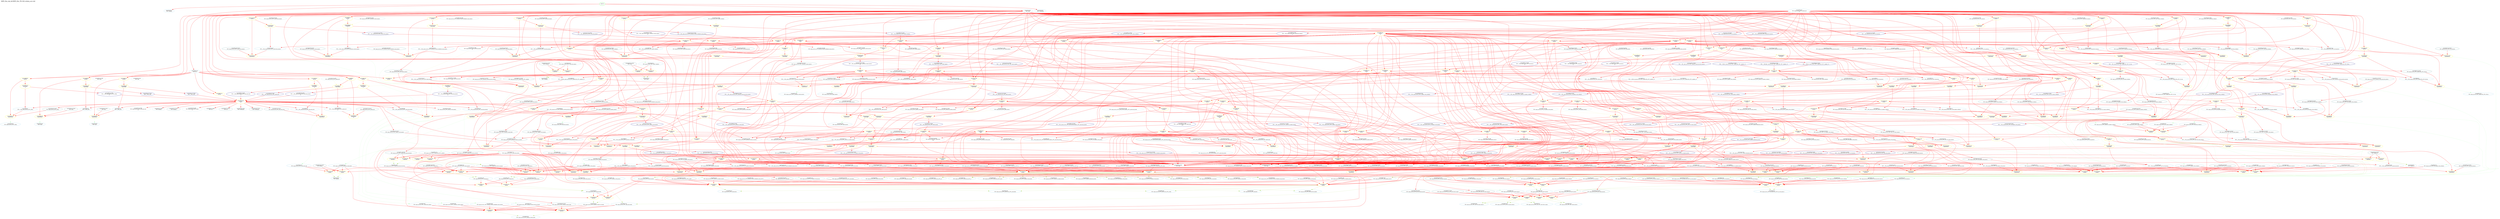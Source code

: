 digraph v3graph {
	graph	[label="MIPS_Bus_obj_dir/MIPS_Bus_TB_058_orderg_acyc.dot",
		 labelloc=t, labeljust=l,
		 //size="7.5,10",
		 rankdir=TB];
	n0	[fontsize=8 label="*INPUTS*", color=green];
	n0x56499fcf0da0_1	[fontsize=8 label="0x56499fd047e0\n TOP->clk", color=skyblue];
	n0x56499fcf0da0_2	[fontsize=8 label="0x56499fcfd060\n TOP->reset", color=skyblue];
	n0x56499fcf0da0_3	[fontsize=8 label="0x56499fcf0060\n TOP->waitrequest", color=skyblue];
	n0x56499fcf0da0_4	[fontsize=8 label="0x56499fcf0220\n TOP->readdata", color=skyblue];
	n0x56499fcf0da0_5	[fontsize=8 label="0x56499fd207d0\n ASSIGNW", color=yellow];
	n0x56499fcf0da0_6	[fontsize=8 label="0x56499fd1eef0\n TOP->mips_cpu_bus__DOT__write_data_memory", color=skyblue];
	n0x56499fcf0da0_7	[fontsize=8 label="0x56499fcf0820\n TOP->writedata", color=skyblue];
	n0x56499fcf0da0_8	[fontsize=8 label="0x56499fcf0820 POST\n TOP->writedata", color=CadetBlue];
	n0x56499fcf0da0_9	[fontsize=8 label="0x56499fd213d0\n ASSIGNW", color=yellow];
	n0x56499fcf0da0_10	[fontsize=8 label="0x56499fa97120\n TOP->mips_cpu_bus__DOT__instruction_decode", color=skyblue];
	n0x56499fcf0da0_11	[fontsize=8 label="0x56499fd1e470\n TOP->mips_cpu_bus__DOT__write_register_memory", color=skyblue];
	n0x56499fcf0da0_12	[fontsize=8 label="0x56499fd1e390\n TOP->mips_cpu_bus__DOT__register_write_memory", color=skyblue];
	n0x56499fcf0da0_13	[fontsize=8 label="0x56499fd1eb70\n TOP->mips_cpu_bus__DOT__ALU_output_memory", color=skyblue];
	n0x56499fcf0da0_14	[fontsize=8 label="0x56499fd1c410\n TOP->mips_cpu_bus__DOT__register_file_output_A_decode", color=skyblue];
	n0x56499fcf0da0_15	[fontsize=8 label="0x56499fd1c870\n TOP->mips_cpu_bus__DOT__comparator_1", color=skyblue];
	n0x56499fcf0da0_16	[fontsize=8 label="0x56499fd1c870 POST\n TOP->mips_cpu_bus__DOT__comparator_1", color=CadetBlue];
	n0x56499fcf0da0_17	[fontsize=8 label="0x56499fd219d0\n ASSIGNW", color=yellow];
	n0x56499fcf0da0_18	[fontsize=8 label="0x56499fd1c4f0\n TOP->mips_cpu_bus__DOT__register_file_output_B_decode", color=skyblue];
	n0x56499fcf0da0_19	[fontsize=8 label="0x56499fd1c950\n TOP->mips_cpu_bus__DOT__comparator_2", color=skyblue];
	n0x56499fcf0da0_20	[fontsize=8 label="0x56499fd1c950 POST\n TOP->mips_cpu_bus__DOT__comparator_2", color=CadetBlue];
	n0x56499fcf0da0_21	[fontsize=8 label="0x56499fd22bd0\n ASSIGNW", color=yellow];
	n0x56499fcf0da0_22	[fontsize=8 label="0x56499fa965e0\n TOP->mips_cpu_bus__DOT__branch_decode", color=skyblue];
	n0x56499fcf0da0_23	[fontsize=8 label="0x56499fa966c0\n TOP->mips_cpu_bus__DOT__equal_decode", color=skyblue];
	n0x56499fcf0da0_24	[fontsize=8 label="0x56499fa95ee0\n TOP->mips_cpu_bus__DOT__program_counter_src_decode", color=skyblue];
	n0x56499fcf0da0_25	[fontsize=8 label="0x56499fa95ee0 POST\n TOP->mips_cpu_bus__DOT__program_counter_src_decode", color=CadetBlue];
	n0x56499fcf0da0_26	[fontsize=8 label="0x56499fd230b0\n ASSIGNW", color=yellow];
	n0x56499fcf0da0_27	[fontsize=8 label="0x56499fd1c790\n TOP->mips_cpu_bus__DOT__sign_imm_decode", color=skyblue];
	n0x56499fcf0da0_28	[fontsize=8 label="0x56499fd1c790 POST\n TOP->mips_cpu_bus__DOT__sign_imm_decode", color=CadetBlue];
	n0x56499fcf0da0_29	[fontsize=8 label="0x56499fd25160\n ASSIGNW", color=yellow];
	n0x56499fcf0da0_30	[fontsize=8 label="0x56499fd1f510\n TOP->mips_cpu_bus__DOT__HALT_writeback", color=skyblue];
	n0x56499fcf0da0_31	[fontsize=8 label="0x56499fd099c0\n TOP->active", color=skyblue];
	n0x56499fcf0da0_32	[fontsize=8 label="0x56499fd099c0 POST\n TOP->active", color=CadetBlue];
	n0x56499fcf0da0_33	[fontsize=8 label="0x56499fd25600\n ALWAYS", color=yellow];
	n0x56499fcf0da0_34	[fontsize=8 label="0x56499fd25520\n TOP->mips_cpu_bus__DOT__data_read_write", color=skyblue];
	n0x56499fcf0da0_35	[fontsize=8 label="0x56499fa95aa0\n TOP->mips_cpu_bus__DOT__program_counter_fetch", color=skyblue];
	n0x56499fcf0da0_36	[fontsize=8 label="0x56499fcef350\n TOP->address", color=skyblue];
	n0x56499fcf0da0_37	[fontsize=8 label="0x56499fcef350 POST\n TOP->address", color=CadetBlue];
	n0x56499fcf0da0_38	[fontsize=8 label="0x56499fd31710\n ASSIGNW", color=yellow];
	n0x56499fcf0da0_39	[fontsize=8 label="0x56499fd31470\n TOP->mips_cpu_bus__DOT__register_file__DOT__registers", color=skyblue];
	n0x56499fcf0da0_40	[fontsize=8 label="0x56499fd1c410 POST\n TOP->mips_cpu_bus__DOT__register_file_output_A_decode", color=CadetBlue];
	n0x56499fcf0da0_41	[fontsize=8 label="0x56499fd31bf0\n ASSIGNW", color=yellow];
	n0x56499fcf0da0_42	[fontsize=8 label="0x56499fd1c4f0 POST\n TOP->mips_cpu_bus__DOT__register_file_output_B_decode", color=CadetBlue];
	n0x56499fcf0da0_43	[fontsize=8 label="0x56499fd326d0\n ASSIGNW", color=yellow];
	n0x56499fcf0da0_44	[fontsize=8 label="0x56499fcf8030\n TOP->register_v0", color=skyblue];
	n0x56499fcf0da0_45	[fontsize=8 label="0x56499fcf8030 POST\n TOP->register_v0", color=CadetBlue];
	n0x56499fcf0da0_46	[fontsize=8 label="0x56499fd3b0b0\n ASSIGNW", color=yellow];
	n0x56499fcf0da0_47	[fontsize=8 label="0x56499fd1e8d0\n TOP->mips_cpu_bus__DOT__program_counter_multiplexer_jump_memory", color=skyblue];
	n0x56499fcf0da0_48	[fontsize=8 label="0x56499fd1e9b0\n TOP->mips_cpu_bus__DOT__j_instruction_memory", color=skyblue];
	n0x56499fcf0da0_49	[fontsize=8 label="0x56499fd1f0b0\n TOP->mips_cpu_bus__DOT__j_program_counter_memory", color=skyblue];
	n0x56499fcf0da0_50	[fontsize=8 label="0x56499fa97240\n TOP->mips_cpu_bus__DOT__program_counter_plus_four_decode", color=skyblue];
	n0x56499fcf0da0_51	[fontsize=8 label="0x56499fa95940\n TOP->mips_cpu_bus__DOT__program_counter_prime", color=skyblue];
	n0x56499fcf0da0_52	[fontsize=8 label="0x56499fa95940 POST\n TOP->mips_cpu_bus__DOT__program_counter_prime", color=CadetBlue];
	n0x56499fcf0da0_53	[fontsize=8 label="0x56499fd43570\n ALWAYS", color=yellow];
	n0x56499fcf0da0_54	[fontsize=8 label="0x56499fd432d0\n TOP->mips_cpu_bus__DOT__control_unit__DOT__op", color=skyblue];
	n0x56499fcf0da0_55	[fontsize=8 label="0x56499fd432d0 POST\n TOP->mips_cpu_bus__DOT__control_unit__DOT__op", color=CadetBlue];
	n0x56499fcf0da0_56	[fontsize=8 label="0x56499fd433b0\n TOP->mips_cpu_bus__DOT__control_unit__DOT__rt", color=skyblue];
	n0x56499fcf0da0_57	[fontsize=8 label="0x56499fd433b0 POST\n TOP->mips_cpu_bus__DOT__control_unit__DOT__rt", color=CadetBlue];
	n0x56499fcf0da0_58	[fontsize=8 label="0x56499fd43490\n TOP->mips_cpu_bus__DOT__control_unit__DOT__funct", color=skyblue];
	n0x56499fcf0da0_59	[fontsize=8 label="0x56499fd43490 POST\n TOP->mips_cpu_bus__DOT__control_unit__DOT__funct", color=CadetBlue];
	n0x56499fcf0da0_60	[fontsize=8 label="0x56499fa96040\n TOP->mips_cpu_bus__DOT__register_write_decode", color=skyblue];
	n0x56499fcf0da0_61	[fontsize=8 label="0x56499fa96040 POST\n TOP->mips_cpu_bus__DOT__register_write_decode", color=CadetBlue];
	n0x56499fcf0da0_62	[fontsize=8 label="0x56499fa96160\n TOP->mips_cpu_bus__DOT__memory_to_register_decode", color=skyblue];
	n0x56499fcf0da0_63	[fontsize=8 label="0x56499fa96160 POST\n TOP->mips_cpu_bus__DOT__memory_to_register_decode", color=CadetBlue];
	n0x56499fcf0da0_64	[fontsize=8 label="0x56499fa96280\n TOP->mips_cpu_bus__DOT__memory_write_decode", color=skyblue];
	n0x56499fcf0da0_65	[fontsize=8 label="0x56499fa96280 POST\n TOP->mips_cpu_bus__DOT__memory_write_decode", color=CadetBlue];
	n0x56499fcf0da0_66	[fontsize=8 label="0x56499fa963a0\n TOP->mips_cpu_bus__DOT__ALU_src_B_decode", color=skyblue];
	n0x56499fcf0da0_67	[fontsize=8 label="0x56499fa963a0 POST\n TOP->mips_cpu_bus__DOT__ALU_src_B_decode", color=CadetBlue];
	n0x56499fcf0da0_68	[fontsize=8 label="0x56499fa964c0\n TOP->mips_cpu_bus__DOT__register_destination_decode", color=skyblue];
	n0x56499fcf0da0_69	[fontsize=8 label="0x56499fa964c0 POST\n TOP->mips_cpu_bus__DOT__register_destination_decode", color=CadetBlue];
	n0x56499fcf0da0_70	[fontsize=8 label="0x56499fa965e0 POST\n TOP->mips_cpu_bus__DOT__branch_decode", color=CadetBlue];
	n0x56499fcf0da0_71	[fontsize=8 label="0x56499fa96ca0\n TOP->mips_cpu_bus__DOT__HI_register_write_decode", color=skyblue];
	n0x56499fcf0da0_72	[fontsize=8 label="0x56499fa96ca0 POST\n TOP->mips_cpu_bus__DOT__HI_register_write_decode", color=CadetBlue];
	n0x56499fcf0da0_73	[fontsize=8 label="0x56499fa96dc0\n TOP->mips_cpu_bus__DOT__LO_register_write_decode", color=skyblue];
	n0x56499fcf0da0_74	[fontsize=8 label="0x56499fa96dc0 POST\n TOP->mips_cpu_bus__DOT__LO_register_write_decode", color=CadetBlue];
	n0x56499fcf0da0_75	[fontsize=8 label="0x56499fa967e0\n TOP->mips_cpu_bus__DOT__ALU_function_decode", color=skyblue];
	n0x56499fcf0da0_76	[fontsize=8 label="0x56499fa967e0 POST\n TOP->mips_cpu_bus__DOT__ALU_function_decode", color=CadetBlue];
	n0x56499fcf0da0_77	[fontsize=8 label="0x56499fa96940\n TOP->mips_cpu_bus__DOT__program_counter_multiplexer_jump_decode", color=skyblue];
	n0x56499fcf0da0_78	[fontsize=8 label="0x56499fa96940 POST\n TOP->mips_cpu_bus__DOT__program_counter_multiplexer_jump_decode", color=CadetBlue];
	n0x56499fcf0da0_79	[fontsize=8 label="0x56499fa96b80\n TOP->mips_cpu_bus__DOT__j_instruction_decode", color=skyblue];
	n0x56499fcf0da0_80	[fontsize=8 label="0x56499fa96b80 POST\n TOP->mips_cpu_bus__DOT__j_instruction_decode", color=CadetBlue];
	n0x56499fcf0da0_81	[fontsize=8 label="0x56499fa96a20\n TOP->mips_cpu_bus__DOT__using_HI_LO_decode", color=skyblue];
	n0x56499fcf0da0_82	[fontsize=8 label="0x56499fa96a20 POST\n TOP->mips_cpu_bus__DOT__using_HI_LO_decode", color=CadetBlue];
	n0x56499fcf0da0_83	[fontsize=8 label="0x56499feee150\n ALWAYS", color=yellow];
	n0x56499fcf0da0_84	[fontsize=8 label="0x56499fa966c0 POST\n TOP->mips_cpu_bus__DOT__equal_decode", color=CadetBlue];
	n0x56499fcf0da0_85	[fontsize=8 label="0x56499fda07a0\n ALWAYS", color=yellow];
	n0x56499fcf0da0_86	[fontsize=8 label="0x56499fd1cb10\n TOP->mips_cpu_bus__DOT__register_destination_execute", color=skyblue];
	n0x56499fcf0da0_87	[fontsize=8 label="0x56499fd1df30\n TOP->mips_cpu_bus__DOT__Rd_execute", color=skyblue];
	n0x56499fcf0da0_88	[fontsize=8 label="0x56499fd1de50\n TOP->mips_cpu_bus__DOT__Rt_execute", color=skyblue];
	n0x56499fcf0da0_89	[fontsize=8 label="0x56499fd1cdb0\n TOP->mips_cpu_bus__DOT__write_register_execute", color=skyblue];
	n0x56499fcf0da0_90	[fontsize=8 label="0x56499fd1cdb0 POST\n TOP->mips_cpu_bus__DOT__write_register_execute", color=CadetBlue];
	n0x56499fcf0da0_91	[fontsize=8 label="0x56499fee5cf0\n ALWAYS", color=yellow];
	n0x56499fcf0da0_92	[fontsize=8 label="0x56499fd1ff90\n TOP->mips_cpu_bus__DOT__forward_A_execute", color=skyblue];
	n0x56499fcf0da0_93	[fontsize=8 label="0x56499fd1ed30\n TOP->mips_cpu_bus__DOT__ALU_LO_output_memory", color=skyblue];
	n0x56499fcf0da0_94	[fontsize=8 label="0x56499fd1f890\n TOP->mips_cpu_bus__DOT__ALU_LO_output_writeback", color=skyblue];
	n0x56499fcf0da0_95	[fontsize=8 label="0x56499fd1f6d0\n TOP->mips_cpu_bus__DOT__result_writeback", color=skyblue];
	n0x56499fcf0da0_96	[fontsize=8 label="0x56499fd1d670\n TOP->mips_cpu_bus__DOT__src_A_execute", color=skyblue];
	n0x56499fcf0da0_97	[fontsize=8 label="0x56499fd1d830\n TOP->mips_cpu_bus__DOT__src_A_ALU_execute", color=skyblue];
	n0x56499fcf0da0_98	[fontsize=8 label="0x56499fd1d830 POST\n TOP->mips_cpu_bus__DOT__src_A_ALU_execute", color=CadetBlue];
	n0x56499fcf0da0_99	[fontsize=8 label="0x56499fee5b70\n ALWAYS", color=yellow];
	n0x56499fcf0da0_100	[fontsize=8 label="0x56499fd20070\n TOP->mips_cpu_bus__DOT__forward_B_execute", color=skyblue];
	n0x56499fcf0da0_101	[fontsize=8 label="0x56499fd1ec50\n TOP->mips_cpu_bus__DOT__ALU_HI_output_memory", color=skyblue];
	n0x56499fcf0da0_102	[fontsize=8 label="0x56499fd1f7b0\n TOP->mips_cpu_bus__DOT__ALU_HI_output_writeback", color=skyblue];
	n0x56499fcf0da0_103	[fontsize=8 label="0x56499fd1d750\n TOP->mips_cpu_bus__DOT__src_B_execute", color=skyblue];
	n0x56499fcf0da0_104	[fontsize=8 label="0x56499fda6e70\n TOP->mips_cpu_bus__DOT__alu_input_mux__DOT__src_mux_input_0", color=skyblue];
	n0x56499fcf0da0_105	[fontsize=8 label="0x56499fda6e70 POST\n TOP->mips_cpu_bus__DOT__alu_input_mux__DOT__src_mux_input_0", color=CadetBlue];
	n0x56499fcf0da0_106	[fontsize=8 label="0x56499fd1ce90\n TOP->mips_cpu_bus__DOT__ALU_src_B_execute", color=skyblue];
	n0x56499fcf0da0_107	[fontsize=8 label="0x56499fd1e010\n TOP->mips_cpu_bus__DOT__sign_imm_execute", color=skyblue];
	n0x56499fcf0da0_108	[fontsize=8 label="0x56499fd1e1d0\n TOP->mips_cpu_bus__DOT__program_counter_plus_four_execute", color=skyblue];
	n0x56499fcf0da0_109	[fontsize=8 label="0x56499fd1d910\n TOP->mips_cpu_bus__DOT__src_B_ALU_execute", color=skyblue];
	n0x56499fcf0da0_110	[fontsize=8 label="0x56499fd1d910 POST\n TOP->mips_cpu_bus__DOT__src_B_ALU_execute", color=CadetBlue];
	n0x56499fcf0da0_111	[fontsize=8 label="0x56499febe620\n ALWAYS", color=yellow];
	n0x56499fcf0da0_112	[fontsize=8 label="0x56499fdaf770\n TOP->mips_cpu_bus__DOT__alu__DOT__ALU_HI_LO_output", color=skyblue];
	n0x56499fcf0da0_113	[fontsize=8 label="0x56499fdaf770 POST\n TOP->mips_cpu_bus__DOT__alu__DOT__ALU_HI_LO_output", color=CadetBlue];
	n0x56499fcf0da0_114	[fontsize=8 label="0x56499fd1cf70\n TOP->mips_cpu_bus__DOT__ALU_function_execute", color=skyblue];
	n0x56499fcf0da0_115	[fontsize=8 label="0x56499fd1dbb0\n TOP->mips_cpu_bus__DOT__ALU_HI_output_execute", color=skyblue];
	n0x56499fcf0da0_116	[fontsize=8 label="0x56499fd1dbb0 POST\n TOP->mips_cpu_bus__DOT__ALU_HI_output_execute", color=CadetBlue];
	n0x56499fcf0da0_117	[fontsize=8 label="0x56499fd1dc90\n TOP->mips_cpu_bus__DOT__ALU_LO_output_execute", color=skyblue];
	n0x56499fcf0da0_118	[fontsize=8 label="0x56499fd1dc90 POST\n TOP->mips_cpu_bus__DOT__ALU_LO_output_execute", color=CadetBlue];
	n0x56499fcf0da0_119	[fontsize=8 label="0x56499febe160\n ALWAYS", color=yellow];
	n0x56499fcf0da0_120	[fontsize=8 label="0x56499fd1dad0\n TOP->mips_cpu_bus__DOT__ALU_output_execute", color=skyblue];
	n0x56499fcf0da0_121	[fontsize=8 label="0x56499fd1dad0 POST\n TOP->mips_cpu_bus__DOT__ALU_output_execute", color=CadetBlue];
	n0x56499fcf0da0_122	[fontsize=8 label="0x56499fde3b30\n ASSIGNW", color=yellow];
	n0x56499fcf0da0_123	[fontsize=8 label="0x56499fd1f430\n TOP->mips_cpu_bus__DOT__memory_to_register_writeback", color=skyblue];
	n0x56499fcf0da0_124	[fontsize=8 label="0x56499fd1fa50\n TOP->mips_cpu_bus__DOT__read_data_writeback", color=skyblue];
	n0x56499fcf0da0_125	[fontsize=8 label="0x56499fd1f970\n TOP->mips_cpu_bus__DOT__ALU_output_writeback", color=skyblue];
	n0x56499fcf0da0_126	[fontsize=8 label="0x56499fd1f6d0 POST\n TOP->mips_cpu_bus__DOT__result_writeback", color=CadetBlue];
	n0x56499fcf0da0_127	[fontsize=8 label="0x56499ff0aab0\n ALWAYS", color=yellow];
	n0x56499fcf0da0_128	[fontsize=8 label="0x56499fd1d4b0\n TOP->mips_cpu_bus__DOT__using_HI_LO_execute", color=skyblue];
	n0x56499fcf0da0_129	[fontsize=8 label="0x56499fd1e710\n TOP->mips_cpu_bus__DOT__HI_register_write_memory", color=skyblue];
	n0x56499fcf0da0_130	[fontsize=8 label="0x56499fd1f5f0\n TOP->mips_cpu_bus__DOT__write_register_writeback", color=skyblue];
	n0x56499fcf0da0_131	[fontsize=8 label="0x56499fd1f190\n TOP->mips_cpu_bus__DOT__register_write_writeback", color=skyblue];
	n0x56499fcf0da0_132	[fontsize=8 label="0x56499fd1f270\n TOP->mips_cpu_bus__DOT__HI_register_write_writeback", color=skyblue];
	n0x56499fcf0da0_133	[fontsize=8 label="0x56499fd20070 POST\n TOP->mips_cpu_bus__DOT__forward_B_execute", color=CadetBlue];
	n0x56499fcf0da0_134	[fontsize=8 label="0x56499ff0a930\n ALWAYS", color=yellow];
	n0x56499fcf0da0_135	[fontsize=8 label="0x56499fd1dd70\n TOP->mips_cpu_bus__DOT__Rs_execute", color=skyblue];
	n0x56499fcf0da0_136	[fontsize=8 label="0x56499fd1e7f0\n TOP->mips_cpu_bus__DOT__LO_register_write_memory", color=skyblue];
	n0x56499fcf0da0_137	[fontsize=8 label="0x56499fd1f350\n TOP->mips_cpu_bus__DOT__LO_register_write_writeback", color=skyblue];
	n0x56499fcf0da0_138	[fontsize=8 label="0x56499fd1ff90 POST\n TOP->mips_cpu_bus__DOT__forward_A_execute", color=CadetBlue];
	n0x56499fcf0da0_139	[fontsize=8 label="0x56499ff0a7b0\n ALWAYS", color=yellow];
	n0x56499fcf0da0_140	[fontsize=8 label="0x56499fd1cbf0\n TOP->mips_cpu_bus__DOT__memory_to_register_execute", color=skyblue];
	n0x56499fcf0da0_141	[fontsize=8 label="0x56499fdec6e0\n TOP->mips_cpu_bus__DOT__hazard_unit__DOT__lwstall", color=skyblue];
	n0x56499fcf0da0_142	[fontsize=8 label="0x56499fdec6e0 POST\n TOP->mips_cpu_bus__DOT__hazard_unit__DOT__lwstall", color=CadetBlue];
	n0x56499fcf0da0_143	[fontsize=8 label="0x56499fd1d210\n TOP->mips_cpu_bus__DOT__register_write_execute", color=skyblue];
	n0x56499fcf0da0_144	[fontsize=8 label="0x56499fd1e550\n TOP->mips_cpu_bus__DOT__memory_to_register_memory", color=skyblue];
	n0x56499fcf0da0_145	[fontsize=8 label="0x56499fdec840\n TOP->mips_cpu_bus__DOT__hazard_unit__DOT__branchstall", color=skyblue];
	n0x56499fcf0da0_146	[fontsize=8 label="0x56499fdec840 POST\n TOP->mips_cpu_bus__DOT__hazard_unit__DOT__branchstall", color=CadetBlue];
	n0x56499fcf0da0_147	[fontsize=8 label="0x56499fd1d2f0\n TOP->mips_cpu_bus__DOT__program_counter_multiplexer_jump_execute", color=skyblue];
	n0x56499fcf0da0_148	[fontsize=8 label="0x56499fd1fb30\n TOP->mips_cpu_bus__DOT__stall_fetch", color=skyblue];
	n0x56499fcf0da0_149	[fontsize=8 label="0x56499fd1fb30 POST\n TOP->mips_cpu_bus__DOT__stall_fetch", color=CadetBlue];
	n0x56499fcf0da0_150	[fontsize=8 label="0x56499fd1fc10\n TOP->mips_cpu_bus__DOT__stall_decode", color=skyblue];
	n0x56499fcf0da0_151	[fontsize=8 label="0x56499fd1fc10 POST\n TOP->mips_cpu_bus__DOT__stall_decode", color=CadetBlue];
	n0x56499fcf0da0_152	[fontsize=8 label="0x56499fd1feb0\n TOP->mips_cpu_bus__DOT__flush_execute_register", color=skyblue];
	n0x56499fcf0da0_153	[fontsize=8 label="0x56499fd1feb0 POST\n TOP->mips_cpu_bus__DOT__flush_execute_register", color=CadetBlue];
	n0x56499fcf0da0_154	[fontsize=8 label="0x5649a007f730\n ASSIGNW", color=yellow];
	n0x56499fcf0da0_155	[fontsize=8 label="0x5649a007fa30\n ASSIGNW", color=yellow];
	n0x56499fcf0da0_156	[fontsize=8 label="0x5649a0080ae0\n ASSIGNW", color=yellow];
	n0x56499fcf0da0_157	[fontsize=8 label="0x5649a0081ed0\n ASSIGNW", color=yellow];
	n0x56499fcf0da0_158	[fontsize=8 label="0x5649a0082410\n ASSIGNW", color=yellow];
	n0x56499fcf0da0_159	[fontsize=8 label="0x5649a0083170\n ASSIGNW", color=yellow];
	n0x56499fcf0da0_160	[fontsize=8 label="0x5649a0083560\n ALWAYS", color=yellow];
	n0x56499fcf0da0_161	[fontsize=8 label="0x5649a0083c80\n ASSIGNW", color=yellow];
	n0x56499fcf0da0_162	[fontsize=8 label="0x5649a0084470\n ASSIGNW", color=yellow];
	n0x56499fcf0da0_163	[fontsize=8 label="0x5649a0084c60\n ASSIGNW", color=yellow];
	n0x56499fcf0da0_164	[fontsize=8 label="0x5649a0085190\n ASSIGNW", color=yellow];
	n0x56499fcf0da0_165	[fontsize=8 label="0x5649a00865a0\n ALWAYS", color=yellow];
	n0x56499fcf0da0_166	[fontsize=8 label="0x5649a00c2cf0\n ALWAYS", color=yellow];
	n0x56499fcf0da0_167	[fontsize=8 label="0x5649a00cb7b0\n ALWAYS", color=yellow];
	n0x56499fcf0da0_168	[fontsize=8 label="0x5649a00cd380\n ALWAYS", color=yellow];
	n0x56499fcf0da0_169	[fontsize=8 label="0x5649a00d05d0\n ALWAYS", color=yellow];
	n0x56499fcf0da0_170	[fontsize=8 label="0x5649a00d4ff0\n ALWAYS", color=yellow];
	n0x56499fcf0da0_171	[fontsize=8 label="0x5649a00df550\n ALWAYS", color=yellow];
	n0x56499fcf0da0_172	[fontsize=8 label="0x5649a00f38c0\n ASSIGNW", color=yellow];
	n0x56499fcf0da0_173	[fontsize=8 label="0x5649a00f3f90\n ALWAYS", color=yellow];
	n0x56499fcf0da0_174	[fontsize=8 label="0x5649a00f68d0\n ALWAYS", color=yellow];
	n0x56499fcf0da0_175	[fontsize=8 label="0x5649a00f9210\n ALWAYS", color=yellow];
	n0x56499fcf0da0_176	[fontsize=8 label="0x56499feb27a0\n ACTIVE", color=yellow];
	n0x56499fcf0da0_177	[fontsize=8 label="0x56499ff17040\n ALWAYS\n c4", color=yellow];
	n0x56499fcf0da0_178	[fontsize=8 label="0x56499fcfd060 PRE\n TOP->reset", color=lightblue];
	n0x56499fcf0da0_179	[fontsize=8 label="0x56499fcfd060 POST\n TOP->reset", color=CadetBlue];
	n0x56499fcf0da0_180	[fontsize=8 label="0x56499fd047e0 PRE\n TOP->clk", color=lightblue];
	n0x56499fcf0da0_181	[fontsize=8 label="0x56499fd047e0 POST\n TOP->clk", color=CadetBlue];
	n0x56499fcf0da0_182	[fontsize=8 label="0x56499ffe9860 PORD\n TOP->__Vdly__mips_cpu_bus__DOT__internal_clk", color=NavyBlue];
	n0x56499fcf0da0_183	[fontsize=8 label="0x56499ffe9860\n TOP->__Vdly__mips_cpu_bus__DOT__internal_clk\n c4", color=skyblue];
	n0x56499fcf0da0_184	[fontsize=8 label="0x56499fffea40 PORD\n TOP->__Vdly__mips_cpu_bus__DOT__STALL\n c4", color=NavyBlue];
	n0x56499fcf0da0_185	[fontsize=8 label="0x56499fffea40\n TOP->__Vdly__mips_cpu_bus__DOT__STALL", color=skyblue];
	n0x56499fcf0da0_186	[fontsize=8 label="0x56499fffeb20 PORD\n TOP->__Vdly__mips_cpu_bus__DOT__data_read_write\n c4", color=NavyBlue];
	n0x56499fcf0da0_187	[fontsize=8 label="0x56499fffeb20\n TOP->__Vdly__mips_cpu_bus__DOT__data_read_write", color=skyblue];
	n0x56499fcf0da0_188	[fontsize=8 label="0x56499ffe6230 PORD\n TOP->__Vdly__read", color=NavyBlue];
	n0x56499fcf0da0_189	[fontsize=8 label="0x56499ffe6230\n TOP->__Vdly__read", color=skyblue];
	n0x56499fcf0da0_190	[fontsize=8 label="0x56499fa95820 PRE\n TOP->mips_cpu_bus__DOT__STALL\n c4", color=lightblue];
	n0x56499fcf0da0_191	[fontsize=8 label="0x56499fa95820 POST\n TOP->mips_cpu_bus__DOT__STALL", color=CadetBlue];
	n0x56499fcf0da0_192	[fontsize=8 label="0x56499fa95ee0 PRE\n TOP->mips_cpu_bus__DOT__program_counter_src_decode", color=lightblue];
	n0x56499fcf0da0_193	[fontsize=8 label="0x56499ffe3bf0 PORD\n TOP->__Vdly__mips_cpu_bus__DOT__instruction_decode\n c4", color=NavyBlue];
	n0x56499fcf0da0_194	[fontsize=8 label="0x56499ffe3bf0\n TOP->__Vdly__mips_cpu_bus__DOT__instruction_decode", color=skyblue];
	n0x56499fcf0da0_195	[fontsize=8 label="0x56499fd1e550 PRE\n TOP->mips_cpu_bus__DOT__memory_to_register_memory", color=lightblue];
	n0x56499fcf0da0_196	[fontsize=8 label="0x56499fd1e550 POST\n TOP->mips_cpu_bus__DOT__memory_to_register_memory", color=CadetBlue];
	n0x56499fcf0da0_197	[fontsize=8 label="0x56499fd1e630 PRE\n TOP->mips_cpu_bus__DOT__memory_write_memory", color=lightblue];
	n0x56499fcf0da0_198	[fontsize=8 label="0x56499fd1e630 POST\n TOP->mips_cpu_bus__DOT__memory_write_memory", color=CadetBlue];
	n0x56499fcf0da0_199	[fontsize=8 label="0x56499ffd6e40 PORD\n TOP->__Vdly__write", color=NavyBlue];
	n0x56499fcf0da0_200	[fontsize=8 label="0x56499ffd6e40\n TOP->__Vdly__write", color=skyblue];
	n0x56499fcf0da0_201	[fontsize=8 label="0x56499fcf0060 PRE\n TOP->waitrequest", color=lightblue];
	n0x56499fcf0da0_202	[fontsize=8 label="0x56499fcf0060 POST\n TOP->waitrequest", color=CadetBlue];
	n0x56499fcf0da0_203	[fontsize=8 label="0x56499fd25520 PRE\n TOP->mips_cpu_bus__DOT__data_read_write\n c4", color=lightblue];
	n0x56499fcf0da0_204	[fontsize=8 label="0x56499fd25520 POST\n TOP->mips_cpu_bus__DOT__data_read_write", color=CadetBlue];
	n0x56499fcf0da0_205	[fontsize=8 label="0x56499fcf0220 PRE\n TOP->readdata", color=lightblue];
	n0x56499fcf0da0_206	[fontsize=8 label="0x56499fcf0220 POST\n TOP->readdata", color=CadetBlue];
	n0x56499fcf0da0_207	[fontsize=8 label="0x56499ffd1260 PORD\n TOP->__Vdly__mips_cpu_bus__DOT__read_data_memory\n c4", color=NavyBlue];
	n0x56499fcf0da0_208	[fontsize=8 label="0x56499ffd1260\n TOP->__Vdly__mips_cpu_bus__DOT__read_data_memory", color=skyblue];
	n0x56499fcf0da0_209	[fontsize=8 label="0x56499ffd1340\n ACTIVE", color=yellow];
	n0x56499fcf0da0_210	[fontsize=8 label="0x56499ffe5150\n ASSIGNPRE\n c4", color=yellow];
	n0x56499fcf0da0_211	[fontsize=8 label="0x56499fd1ee10 PRE\n TOP->mips_cpu_bus__DOT__read_data_memory\n c4", color=lightblue];
	n0x56499fcf0da0_212	[fontsize=8 label="0x56499ffe4610\n ASSIGNPOST", color=yellow];
	n0x56499fcf0da0_213	[fontsize=8 label="0x56499fd1ee10\n TOP->mips_cpu_bus__DOT__read_data_memory", color=skyblue];
	n0x56499fcf0da0_214	[fontsize=8 label="0x56499fd1ee10 POST\n TOP->mips_cpu_bus__DOT__read_data_memory", color=CadetBlue];
	n0x56499fcf0da0_215	[fontsize=8 label="0x56499ffd6f20\n ACTIVE", color=yellow];
	n0x56499fcf0da0_216	[fontsize=8 label="0x56499ffe55d0\n ASSIGNPRE", color=yellow];
	n0x56499fcf0da0_217	[fontsize=8 label="0x56499fd0a6a0 PRE\n TOP->write", color=lightblue];
	n0x56499fcf0da0_218	[fontsize=8 label="0x56499ffe5390\n ASSIGNPOST", color=yellow];
	n0x56499fcf0da0_219	[fontsize=8 label="0x56499fd0a6a0\n TOP->write", color=skyblue];
	n0x56499fcf0da0_220	[fontsize=8 label="0x56499fd0a6a0 POST\n TOP->write", color=CadetBlue];
	n0x56499fcf0da0_221	[fontsize=8 label="0x56499ffe3cd0\n ACTIVE", color=yellow];
	n0x56499fcf0da0_222	[fontsize=8 label="0x56499ffe6110\n ASSIGNPRE\n c4", color=yellow];
	n0x56499fcf0da0_223	[fontsize=8 label="0x56499fa97120 PRE\n TOP->mips_cpu_bus__DOT__instruction_decode\n c4", color=lightblue];
	n0x56499fcf0da0_224	[fontsize=8 label="0x56499ffe5ed0\n ASSIGNPOST", color=yellow];
	n0x56499fcf0da0_225	[fontsize=8 label="0x56499fa97120 POST\n TOP->mips_cpu_bus__DOT__instruction_decode", color=CadetBlue];
	n0x56499fcf0da0_226	[fontsize=8 label="0x56499ffe6310\n ACTIVE", color=yellow];
	n0x56499fcf0da0_227	[fontsize=8 label="0x56499fffded0\n ASSIGNPRE", color=yellow];
	n0x56499fcf0da0_228	[fontsize=8 label="0x56499fcf8fc0 PRE\n TOP->read", color=lightblue];
	n0x56499fcf0da0_229	[fontsize=8 label="0x56499ffe6590\n ASSIGNPOST", color=yellow];
	n0x56499fcf0da0_230	[fontsize=8 label="0x56499fcf8fc0\n TOP->read", color=skyblue];
	n0x56499fcf0da0_231	[fontsize=8 label="0x56499fcf8fc0 POST\n TOP->read", color=CadetBlue];
	n0x56499fcf0da0_232	[fontsize=8 label="0x56499fffdde0\n ACTIVE", color=yellow];
	n0x56499fcf0da0_233	[fontsize=8 label="0x56499ffff370\n ASSIGNPRE\n c4", color=yellow];
	n0x56499fcf0da0_234	[fontsize=8 label="0x56499fffd150\n ASSIGNPOST", color=yellow];
	n0x56499fcf0da0_235	[fontsize=8 label="0x56499fffd060\n ACTIVE", color=yellow];
	n0x56499fcf0da0_236	[fontsize=8 label="0x56499ffc9150\n ASSIGNPRE\n c4", color=yellow];
	n0x56499fcf0da0_237	[fontsize=8 label="0x56499f8b1010\n ASSIGNPOST", color=yellow];
	n0x56499fcf0da0_238	[fontsize=8 label="0x56499fa95820\n TOP->mips_cpu_bus__DOT__STALL", color=skyblue];
	n0x56499fcf0da0_239	[fontsize=8 label="0x56499ffff280\n ACTIVE", color=yellow];
	n0x56499fcf0da0_240	[fontsize=8 label="0x56499fffd270\n ASSIGNPRE", color=yellow];
	n0x56499fcf0da0_241	[fontsize=8 label="0x56499fa95700 PRE\n TOP->mips_cpu_bus__DOT__internal_clk", color=lightblue];
	n0x56499fcf0da0_242	[fontsize=8 label="0x56499ffc6e70\n ASSIGNPOST\n c4", color=yellow];
	n0x56499fcf0da0_243	[fontsize=8 label="0x56499fa95700\n TOP->mips_cpu_bus__DOT__internal_clk\n c4", color=skyblue];
	n0x56499fcf0da0_244	[fontsize=8 label="0x56499fa95700 POST\n TOP->mips_cpu_bus__DOT__internal_clk", color=CadetBlue];
	n0x56499fcf0da0_245	[fontsize=8 label="0x56499feb0640\n ACTIVE", color=yellow];
	n0x56499fcf0da0_246	[fontsize=8 label="0x56499ff27a40\n ALWAYS", color=yellow];
	n0x56499fcf0da0_247	[fontsize=8 label="0x56499fd1f190 PRE\n TOP->mips_cpu_bus__DOT__register_write_writeback", color=lightblue];
	n0x56499fcf0da0_248	[fontsize=8 label="0x56499fd1f190 POST\n TOP->mips_cpu_bus__DOT__register_write_writeback", color=CadetBlue];
	n0x56499fcf0da0_249	[fontsize=8 label="0x56499fd1f6d0 PRE\n TOP->mips_cpu_bus__DOT__result_writeback", color=lightblue];
	n0x56499fcf0da0_250	[fontsize=8 label="0x56499ffc81c0 PORD\n TOP->__Vdlyvval__mips_cpu_bus__DOT__register_file__DOT__registers__v0", color=NavyBlue];
	n0x56499fcf0da0_251	[fontsize=8 label="0x56499ffc81c0\n TOP->__Vdlyvval__mips_cpu_bus__DOT__register_file__DOT__registers__v0", color=skyblue];
	n0x56499fcf0da0_252	[fontsize=8 label="0x56499ffe8650 PORD\n TOP->__Vdlyvset__mips_cpu_bus__DOT__register_file__DOT__registers__v0", color=NavyBlue];
	n0x56499fcf0da0_253	[fontsize=8 label="0x56499ffe8650\n TOP->__Vdlyvset__mips_cpu_bus__DOT__register_file__DOT__registers__v0", color=skyblue];
	n0x56499fcf0da0_254	[fontsize=8 label="0x56499fd1f5f0 PRE\n TOP->mips_cpu_bus__DOT__write_register_writeback", color=lightblue];
	n0x56499fcf0da0_255	[fontsize=8 label="0x56499fd1f5f0 POST\n TOP->mips_cpu_bus__DOT__write_register_writeback", color=CadetBlue];
	n0x56499fcf0da0_256	[fontsize=8 label="0x56499ffc8ba0 PORD\n TOP->__Vdlyvdim0__mips_cpu_bus__DOT__register_file__DOT__registers__v0", color=NavyBlue];
	n0x56499fcf0da0_257	[fontsize=8 label="0x56499ffc8ba0\n TOP->__Vdlyvdim0__mips_cpu_bus__DOT__register_file__DOT__registers__v0", color=skyblue];
	n0x56499fcf0da0_258	[fontsize=8 label="0x56499ff278c0\n ALWAYS", color=yellow];
	n0x56499fcf0da0_259	[fontsize=8 label="0x56499fd1f270 PRE\n TOP->mips_cpu_bus__DOT__HI_register_write_writeback", color=lightblue];
	n0x56499fcf0da0_260	[fontsize=8 label="0x56499fd1f270 POST\n TOP->mips_cpu_bus__DOT__HI_register_write_writeback", color=CadetBlue];
	n0x56499fcf0da0_261	[fontsize=8 label="0x56499fd1f7b0 PRE\n TOP->mips_cpu_bus__DOT__ALU_HI_output_writeback", color=lightblue];
	n0x56499fcf0da0_262	[fontsize=8 label="0x56499fd1f7b0 POST\n TOP->mips_cpu_bus__DOT__ALU_HI_output_writeback", color=CadetBlue];
	n0x56499fcf0da0_263	[fontsize=8 label="0x56499ffe9de0 PORD\n TOP->__Vdly__mips_cpu_bus__DOT__register_file__DOT__HI_reg", color=NavyBlue];
	n0x56499fcf0da0_264	[fontsize=8 label="0x56499ffe9de0\n TOP->__Vdly__mips_cpu_bus__DOT__register_file__DOT__HI_reg", color=skyblue];
	n0x56499fcf0da0_265	[fontsize=8 label="0x56499ff27440\n ALWAYS", color=yellow];
	n0x56499fcf0da0_266	[fontsize=8 label="0x56499fd1f350 PRE\n TOP->mips_cpu_bus__DOT__LO_register_write_writeback", color=lightblue];
	n0x56499fcf0da0_267	[fontsize=8 label="0x56499fd1f350 POST\n TOP->mips_cpu_bus__DOT__LO_register_write_writeback", color=CadetBlue];
	n0x56499fcf0da0_268	[fontsize=8 label="0x56499fd1f890 PRE\n TOP->mips_cpu_bus__DOT__ALU_LO_output_writeback", color=lightblue];
	n0x56499fcf0da0_269	[fontsize=8 label="0x56499fd1f890 POST\n TOP->mips_cpu_bus__DOT__ALU_LO_output_writeback", color=CadetBlue];
	n0x56499fcf0da0_270	[fontsize=8 label="0x56499fff8a10 PORD\n TOP->__Vdly__mips_cpu_bus__DOT__register_file__DOT__LO_reg", color=NavyBlue];
	n0x56499fcf0da0_271	[fontsize=8 label="0x56499fff8a10\n TOP->__Vdly__mips_cpu_bus__DOT__register_file__DOT__LO_reg", color=skyblue];
	n0x56499fcf0da0_272	[fontsize=8 label="0x56499fff8520\n ACTIVE", color=yellow];
	n0x56499fcf0da0_273	[fontsize=8 label="0x56499ffffd60\n ASSIGNPRE", color=yellow];
	n0x56499fcf0da0_274	[fontsize=8 label="0x56499fd31630 PRE\n TOP->mips_cpu_bus__DOT__register_file__DOT__LO_reg", color=lightblue];
	n0x56499fcf0da0_275	[fontsize=8 label="0x56499ffcf3d0\n ASSIGNPOST", color=yellow];
	n0x56499fcf0da0_276	[fontsize=8 label="0x56499fd31630\n TOP->mips_cpu_bus__DOT__register_file__DOT__LO_reg", color=skyblue];
	n0x56499fcf0da0_277	[fontsize=8 label="0x56499fd31630 POST\n TOP->mips_cpu_bus__DOT__register_file__DOT__LO_reg", color=CadetBlue];
	n0x56499fcf0da0_278	[fontsize=8 label="0x56499ffea360\n ACTIVE", color=yellow];
	n0x56499fcf0da0_279	[fontsize=8 label="0x56499ffe9ad0\n ASSIGNPRE", color=yellow];
	n0x56499fcf0da0_280	[fontsize=8 label="0x56499fd31550 PRE\n TOP->mips_cpu_bus__DOT__register_file__DOT__HI_reg", color=lightblue];
	n0x56499fcf0da0_281	[fontsize=8 label="0x56499ffec570\n ASSIGNPOST", color=yellow];
	n0x56499fcf0da0_282	[fontsize=8 label="0x56499fd31550\n TOP->mips_cpu_bus__DOT__register_file__DOT__HI_reg", color=skyblue];
	n0x56499fcf0da0_283	[fontsize=8 label="0x56499fd31550 POST\n TOP->mips_cpu_bus__DOT__register_file__DOT__HI_reg", color=CadetBlue];
	n0x56499fcf0da0_284	[fontsize=8 label="0x56499ffea270\n ACTIVE", color=yellow];
	n0x56499fcf0da0_285	[fontsize=8 label="0x56499ffe2d50\n ALWAYSPOST", color=yellow];
	n0x56499fcf0da0_286	[fontsize=8 label="0x56499fd31470 POST\n TOP->mips_cpu_bus__DOT__register_file__DOT__registers", color=CadetBlue];
	n0x56499fcf0da0_287	[fontsize=8 label="0x56499ffe3410\n ASSIGNPRE", color=yellow];
	n0x56499fcf0da0_288	[fontsize=8 label="0x56499feb18a0\n ACTIVE\n c4", color=yellow];
	n0x56499fcf0da0_289	[fontsize=8 label="0x56499ff2a2e0\n ALWAYS\n c248", color=yellow];
	n0x56499fcf0da0_290	[fontsize=8 label="0x56499fff8050 PORD\n TOP->__Vdly__mips_cpu_bus__DOT__program_counter_fetch", color=NavyBlue];
	n0x56499fcf0da0_291	[fontsize=8 label="0x56499fff8050\n TOP->__Vdly__mips_cpu_bus__DOT__program_counter_fetch", color=skyblue];
	n0x56499fcf0da0_292	[fontsize=8 label="0x56499fffdc30 PORD\n TOP->__Vdly__mips_cpu_bus__DOT__HALT_fetch\n c248", color=NavyBlue];
	n0x56499fcf0da0_293	[fontsize=8 label="0x56499fffdc30\n TOP->__Vdly__mips_cpu_bus__DOT__HALT_fetch", color=skyblue];
	n0x56499fcf0da0_294	[fontsize=8 label="0x56499fd1fb30 PRE\n TOP->mips_cpu_bus__DOT__stall_fetch", color=lightblue];
	n0x56499fcf0da0_295	[fontsize=8 label="0x56499fa95e00 PRE\n TOP->mips_cpu_bus__DOT__HALT_fetch\n c248", color=lightblue];
	n0x56499fcf0da0_296	[fontsize=8 label="0x56499fa95e00 POST\n TOP->mips_cpu_bus__DOT__HALT_fetch", color=CadetBlue];
	n0x56499fcf0da0_297	[fontsize=8 label="0x56499fa95940 PRE\n TOP->mips_cpu_bus__DOT__program_counter_prime", color=lightblue];
	n0x56499fcf0da0_298	[fontsize=8 label="0x56499ff2dd80\n ALWAYS", color=yellow];
	n0x56499fcf0da0_299	[fontsize=8 label="0x56499fffccb0 PORD\n TOP->__Vdly__mips_cpu_bus__DOT__HALT_decode", color=NavyBlue];
	n0x56499fcf0da0_300	[fontsize=8 label="0x56499fffccb0\n TOP->__Vdly__mips_cpu_bus__DOT__HALT_decode", color=skyblue];
	n0x56499fcf0da0_301	[fontsize=8 label="0x56499fd1fc10 PRE\n TOP->mips_cpu_bus__DOT__stall_decode", color=lightblue];
	n0x56499fcf0da0_302	[fontsize=8 label="0x56499ff2dba0\n ALWAYS", color=yellow];
	n0x56499fcf0da0_303	[fontsize=8 label="0x56499ffd6b40 PORD\n TOP->__Vdly__mips_cpu_bus__DOT__program_counter_plus_four_decode", color=NavyBlue];
	n0x56499fcf0da0_304	[fontsize=8 label="0x56499ffd6b40\n TOP->__Vdly__mips_cpu_bus__DOT__program_counter_plus_four_decode", color=skyblue];
	n0x56499fcf0da0_305	[fontsize=8 label="0x56499fa95aa0 PRE\n TOP->mips_cpu_bus__DOT__program_counter_fetch", color=lightblue];
	n0x56499fcf0da0_306	[fontsize=8 label="0x56499fa95aa0 POST\n TOP->mips_cpu_bus__DOT__program_counter_fetch", color=CadetBlue];
	n0x56499fcf0da0_307	[fontsize=8 label="0x56499ff2da20\n ALWAYS", color=yellow];
	n0x56499fcf0da0_308	[fontsize=8 label="0x56499ffe4180 PORD\n TOP->__Vdly__mips_cpu_bus__DOT__fetch_decode_register__DOT__instruction_decode", color=NavyBlue];
	n0x56499fcf0da0_309	[fontsize=8 label="0x56499ffe4180\n TOP->__Vdly__mips_cpu_bus__DOT__fetch_decode_register__DOT__instruction_decode", color=skyblue];
	n0x56499fcf0da0_310	[fontsize=8 label="0x56499ff37140\n ALWAYS\n c4", color=yellow];
	n0x56499fcf0da0_311	[fontsize=8 label="0x56499fd1feb0 PRE\n TOP->mips_cpu_bus__DOT__flush_execute_register", color=lightblue];
	n0x56499fcf0da0_312	[fontsize=8 label="0x56499ffd4150 PORD\n TOP->__Vdly__mips_cpu_bus__DOT__Rd_execute\n c4", color=NavyBlue];
	n0x56499fcf0da0_313	[fontsize=8 label="0x56499ffd4150\n TOP->__Vdly__mips_cpu_bus__DOT__Rd_execute", color=skyblue];
	n0x56499fcf0da0_314	[fontsize=8 label="0x56499ff36fa0\n ALWAYS\n c4", color=yellow];
	n0x56499fcf0da0_315	[fontsize=8 label="0x56499fffbfe0 PORD\n TOP->__Vdly__mips_cpu_bus__DOT__Rt_execute\n c4", color=NavyBlue];
	n0x56499fcf0da0_316	[fontsize=8 label="0x56499fffbfe0\n TOP->__Vdly__mips_cpu_bus__DOT__Rt_execute", color=skyblue];
	n0x56499fcf0da0_317	[fontsize=8 label="0x56499ff36e00\n ALWAYS", color=yellow];
	n0x56499fcf0da0_318	[fontsize=8 label="0x56499fa967e0 PRE\n TOP->mips_cpu_bus__DOT__ALU_function_decode", color=lightblue];
	n0x56499fcf0da0_319	[fontsize=8 label="0x5649a0011670 PORD\n TOP->__Vdly__mips_cpu_bus__DOT__ALU_function_execute", color=NavyBlue];
	n0x56499fcf0da0_320	[fontsize=8 label="0x5649a0011670\n TOP->__Vdly__mips_cpu_bus__DOT__ALU_function_execute", color=skyblue];
	n0x56499fcf0da0_321	[fontsize=8 label="0x56499ff36c60\n ALWAYS", color=yellow];
	n0x56499fcf0da0_322	[fontsize=8 label="0x56499fa96dc0 PRE\n TOP->mips_cpu_bus__DOT__LO_register_write_decode", color=lightblue];
	n0x56499fcf0da0_323	[fontsize=8 label="0x5649a000e330 PORD\n TOP->__Vdly__mips_cpu_bus__DOT__LO_register_write_execute", color=NavyBlue];
	n0x56499fcf0da0_324	[fontsize=8 label="0x5649a000e330\n TOP->__Vdly__mips_cpu_bus__DOT__LO_register_write_execute", color=skyblue];
	n0x56499fcf0da0_325	[fontsize=8 label="0x56499ff36ac0\n ALWAYS", color=yellow];
	n0x56499fcf0da0_326	[fontsize=8 label="0x56499fa96ca0 PRE\n TOP->mips_cpu_bus__DOT__HI_register_write_decode", color=lightblue];
	n0x56499fcf0da0_327	[fontsize=8 label="0x56499ffcfd70 PORD\n TOP->__Vdly__mips_cpu_bus__DOT__HI_register_write_execute", color=NavyBlue];
	n0x56499fcf0da0_328	[fontsize=8 label="0x56499ffcfd70\n TOP->__Vdly__mips_cpu_bus__DOT__HI_register_write_execute", color=skyblue];
	n0x56499fcf0da0_329	[fontsize=8 label="0x56499ff36920\n ALWAYS", color=yellow];
	n0x56499fcf0da0_330	[fontsize=8 label="0x56499fa964c0 PRE\n TOP->mips_cpu_bus__DOT__register_destination_decode", color=lightblue];
	n0x56499fcf0da0_331	[fontsize=8 label="0x5649a0015900 PORD\n TOP->__Vdly__mips_cpu_bus__DOT__register_destination_execute", color=NavyBlue];
	n0x56499fcf0da0_332	[fontsize=8 label="0x5649a0015900\n TOP->__Vdly__mips_cpu_bus__DOT__register_destination_execute", color=skyblue];
	n0x56499fcf0da0_333	[fontsize=8 label="0x56499ff36780\n ALWAYS", color=yellow];
	n0x56499fcf0da0_334	[fontsize=8 label="0x56499fa96040 PRE\n TOP->mips_cpu_bus__DOT__register_write_decode", color=lightblue];
	n0x56499fcf0da0_335	[fontsize=8 label="0x5649a007e860 PORD\n TOP->__Vdly__mips_cpu_bus__DOT__register_write_execute", color=NavyBlue];
	n0x56499fcf0da0_336	[fontsize=8 label="0x5649a007e860\n TOP->__Vdly__mips_cpu_bus__DOT__register_write_execute", color=skyblue];
	n0x56499fcf0da0_337	[fontsize=8 label="0x56499ff36440\n ALWAYS", color=yellow];
	n0x56499fcf0da0_338	[fontsize=8 label="0x56499fa96160 PRE\n TOP->mips_cpu_bus__DOT__memory_to_register_decode", color=lightblue];
	n0x56499fcf0da0_339	[fontsize=8 label="0x56499fff98a0 PORD\n TOP->__Vdly__mips_cpu_bus__DOT__memory_to_register_execute", color=NavyBlue];
	n0x56499fcf0da0_340	[fontsize=8 label="0x56499fff98a0\n TOP->__Vdly__mips_cpu_bus__DOT__memory_to_register_execute", color=skyblue];
	n0x56499fcf0da0_341	[fontsize=8 label="0x56499ff361e0\n ALWAYS", color=yellow];
	n0x56499fcf0da0_342	[fontsize=8 label="0x56499fa96280 PRE\n TOP->mips_cpu_bus__DOT__memory_write_decode", color=lightblue];
	n0x56499fcf0da0_343	[fontsize=8 label="0x56499fffb2f0 PORD\n TOP->__Vdly__mips_cpu_bus__DOT__memory_write_execute", color=NavyBlue];
	n0x56499fcf0da0_344	[fontsize=8 label="0x56499fffb2f0\n TOP->__Vdly__mips_cpu_bus__DOT__memory_write_execute", color=skyblue];
	n0x56499fcf0da0_345	[fontsize=8 label="0x56499ff36040\n ALWAYS", color=yellow];
	n0x56499fcf0da0_346	[fontsize=8 label="0x56499fa963a0 PRE\n TOP->mips_cpu_bus__DOT__ALU_src_B_decode", color=lightblue];
	n0x56499fcf0da0_347	[fontsize=8 label="0x56499ffce4c0 PORD\n TOP->__Vdly__mips_cpu_bus__DOT__ALU_src_B_execute", color=NavyBlue];
	n0x56499fcf0da0_348	[fontsize=8 label="0x56499ffce4c0\n TOP->__Vdly__mips_cpu_bus__DOT__ALU_src_B_execute", color=skyblue];
	n0x56499fcf0da0_349	[fontsize=8 label="0x56499ff35ea0\n ALWAYS\n c4", color=yellow];
	n0x56499fcf0da0_350	[fontsize=8 label="0x56499ffcf140 PORD\n TOP->__Vdly__mips_cpu_bus__DOT__Rs_execute\n c4", color=NavyBlue];
	n0x56499fcf0da0_351	[fontsize=8 label="0x56499ffcf140\n TOP->__Vdly__mips_cpu_bus__DOT__Rs_execute", color=skyblue];
	n0x56499fcf0da0_352	[fontsize=8 label="0x56499ff35c70\n ALWAYS", color=yellow];
	n0x56499fcf0da0_353	[fontsize=8 label="0x56499fd1c790 PRE\n TOP->mips_cpu_bus__DOT__sign_imm_decode", color=lightblue];
	n0x56499fcf0da0_354	[fontsize=8 label="0x5649a000c020 PORD\n TOP->__Vdly__mips_cpu_bus__DOT__sign_imm_execute", color=NavyBlue];
	n0x56499fcf0da0_355	[fontsize=8 label="0x5649a000c020\n TOP->__Vdly__mips_cpu_bus__DOT__sign_imm_execute", color=skyblue];
	n0x56499fcf0da0_356	[fontsize=8 label="0x56499ff35ad0\n ALWAYS", color=yellow];
	n0x56499fcf0da0_357	[fontsize=8 label="0x56499fa96940 PRE\n TOP->mips_cpu_bus__DOT__program_counter_multiplexer_jump_decode", color=lightblue];
	n0x56499fcf0da0_358	[fontsize=8 label="0x5649a000cc90 PORD\n TOP->__Vdly__mips_cpu_bus__DOT__program_counter_multiplexer_jump_execute", color=NavyBlue];
	n0x56499fcf0da0_359	[fontsize=8 label="0x5649a000cc90\n TOP->__Vdly__mips_cpu_bus__DOT__program_counter_multiplexer_jump_execute", color=skyblue];
	n0x56499fcf0da0_360	[fontsize=8 label="0x56499ff35930\n ALWAYS", color=yellow];
	n0x56499fcf0da0_361	[fontsize=8 label="0x56499fa96b80 PRE\n TOP->mips_cpu_bus__DOT__j_instruction_decode", color=lightblue];
	n0x56499fcf0da0_362	[fontsize=8 label="0x5649a000d9b0 PORD\n TOP->__Vdly__mips_cpu_bus__DOT__j_instruction_execute", color=NavyBlue];
	n0x56499fcf0da0_363	[fontsize=8 label="0x5649a000d9b0\n TOP->__Vdly__mips_cpu_bus__DOT__j_instruction_execute", color=skyblue];
	n0x56499fcf0da0_364	[fontsize=8 label="0x56499ff35790\n ALWAYS", color=yellow];
	n0x56499fcf0da0_365	[fontsize=8 label="0x56499fa96a20 PRE\n TOP->mips_cpu_bus__DOT__using_HI_LO_decode", color=lightblue];
	n0x56499fcf0da0_366	[fontsize=8 label="0x5649a000efe0 PORD\n TOP->__Vdly__mips_cpu_bus__DOT__using_HI_LO_execute", color=NavyBlue];
	n0x56499fcf0da0_367	[fontsize=8 label="0x5649a000efe0\n TOP->__Vdly__mips_cpu_bus__DOT__using_HI_LO_execute", color=skyblue];
	n0x56499fcf0da0_368	[fontsize=8 label="0x56499ff355c0\n ALWAYS", color=yellow];
	n0x56499fcf0da0_369	[fontsize=8 label="0x56499fa97240 PRE\n TOP->mips_cpu_bus__DOT__program_counter_plus_four_decode", color=lightblue];
	n0x56499fcf0da0_370	[fontsize=8 label="0x56499fa97240 POST\n TOP->mips_cpu_bus__DOT__program_counter_plus_four_decode", color=CadetBlue];
	n0x56499fcf0da0_371	[fontsize=8 label="0x5649a000fcc0 PORD\n TOP->__Vdly__mips_cpu_bus__DOT__program_counter_plus_four_execute", color=NavyBlue];
	n0x56499fcf0da0_372	[fontsize=8 label="0x5649a000fcc0\n TOP->__Vdly__mips_cpu_bus__DOT__program_counter_plus_four_execute", color=skyblue];
	n0x56499fcf0da0_373	[fontsize=8 label="0x56499ff35440\n ALWAYS\n c4", color=yellow];
	n0x56499fcf0da0_374	[fontsize=8 label="0x5649a00109c0 PORD\n TOP->__Vdly__mips_cpu_bus__DOT__j_program_counter_execute\n c4", color=NavyBlue];
	n0x56499fcf0da0_375	[fontsize=8 label="0x5649a00109c0\n TOP->__Vdly__mips_cpu_bus__DOT__j_program_counter_execute", color=skyblue];
	n0x56499fcf0da0_376	[fontsize=8 label="0x56499ff352c0\n ALWAYS", color=yellow];
	n0x56499fcf0da0_377	[fontsize=8 label="0x56499fd1c410 PRE\n TOP->mips_cpu_bus__DOT__register_file_output_A_decode", color=lightblue];
	n0x56499fcf0da0_378	[fontsize=8 label="0x5649a00125f0 PORD\n TOP->__Vdly__mips_cpu_bus__DOT__src_A_execute", color=NavyBlue];
	n0x56499fcf0da0_379	[fontsize=8 label="0x5649a00125f0\n TOP->__Vdly__mips_cpu_bus__DOT__src_A_execute", color=skyblue];
	n0x56499fcf0da0_380	[fontsize=8 label="0x56499ff35120\n ALWAYS", color=yellow];
	n0x56499fcf0da0_381	[fontsize=8 label="0x56499fd1c4f0 PRE\n TOP->mips_cpu_bus__DOT__register_file_output_B_decode", color=lightblue];
	n0x56499fcf0da0_382	[fontsize=8 label="0x5649a00132a0 PORD\n TOP->__Vdly__mips_cpu_bus__DOT__src_B_execute", color=NavyBlue];
	n0x56499fcf0da0_383	[fontsize=8 label="0x5649a00132a0\n TOP->__Vdly__mips_cpu_bus__DOT__src_B_execute", color=skyblue];
	n0x56499fcf0da0_384	[fontsize=8 label="0x56499ff34fa0\n ALWAYS", color=yellow];
	n0x56499fcf0da0_385	[fontsize=8 label="0x56499fa96ee0 PRE\n TOP->mips_cpu_bus__DOT__HALT_decode", color=lightblue];
	n0x56499fcf0da0_386	[fontsize=8 label="0x56499fa96ee0 POST\n TOP->mips_cpu_bus__DOT__HALT_decode", color=CadetBlue];
	n0x56499fcf0da0_387	[fontsize=8 label="0x5649a0013f20 PORD\n TOP->__Vdly__mips_cpu_bus__DOT__HALT_execute", color=NavyBlue];
	n0x56499fcf0da0_388	[fontsize=8 label="0x5649a0013f20\n TOP->__Vdly__mips_cpu_bus__DOT__HALT_execute", color=skyblue];
	n0x56499fcf0da0_389	[fontsize=8 label="0x56499ff48690\n ALWAYS", color=yellow];
	n0x56499fcf0da0_390	[fontsize=8 label="0x56499fd1d9f0 PRE\n TOP->mips_cpu_bus__DOT__write_data_execute", color=lightblue];
	n0x56499fcf0da0_391	[fontsize=8 label="0x56499fd1d9f0 POST\n TOP->mips_cpu_bus__DOT__write_data_execute", color=CadetBlue];
	n0x56499fcf0da0_392	[fontsize=8 label="0x5649a0014ba0 PORD\n TOP->__Vdly__mips_cpu_bus__DOT__write_data_memory", color=NavyBlue];
	n0x56499fcf0da0_393	[fontsize=8 label="0x5649a0014ba0\n TOP->__Vdly__mips_cpu_bus__DOT__write_data_memory", color=skyblue];
	n0x56499fcf0da0_394	[fontsize=8 label="0x56499ff48510\n ALWAYS", color=yellow];
	n0x56499fcf0da0_395	[fontsize=8 label="0x56499fd1dc90 PRE\n TOP->mips_cpu_bus__DOT__ALU_LO_output_execute", color=lightblue];
	n0x56499fcf0da0_396	[fontsize=8 label="0x5649a0002a60 PORD\n TOP->__Vdly__mips_cpu_bus__DOT__ALU_LO_output_memory", color=NavyBlue];
	n0x56499fcf0da0_397	[fontsize=8 label="0x5649a0002a60\n TOP->__Vdly__mips_cpu_bus__DOT__ALU_LO_output_memory", color=skyblue];
	n0x56499fcf0da0_398	[fontsize=8 label="0x56499ff48390\n ALWAYS", color=yellow];
	n0x56499fcf0da0_399	[fontsize=8 label="0x56499fd1dbb0 PRE\n TOP->mips_cpu_bus__DOT__ALU_HI_output_execute", color=lightblue];
	n0x56499fcf0da0_400	[fontsize=8 label="0x5649a0003710 PORD\n TOP->__Vdly__mips_cpu_bus__DOT__ALU_HI_output_memory", color=NavyBlue];
	n0x56499fcf0da0_401	[fontsize=8 label="0x5649a0003710\n TOP->__Vdly__mips_cpu_bus__DOT__ALU_HI_output_memory", color=skyblue];
	n0x56499fcf0da0_402	[fontsize=8 label="0x56499ff47fd0\n ALWAYS", color=yellow];
	n0x56499fcf0da0_403	[fontsize=8 label="0x56499fd1dad0 PRE\n TOP->mips_cpu_bus__DOT__ALU_output_execute", color=lightblue];
	n0x56499fcf0da0_404	[fontsize=8 label="0x5649a00043c0 PORD\n TOP->__Vdly__mips_cpu_bus__DOT__ALU_output_memory", color=NavyBlue];
	n0x56499fcf0da0_405	[fontsize=8 label="0x5649a00043c0\n TOP->__Vdly__mips_cpu_bus__DOT__ALU_output_memory", color=skyblue];
	n0x56499fcf0da0_406	[fontsize=8 label="0x56499ff47e50\n ALWAYS", color=yellow];
	n0x56499fcf0da0_407	[fontsize=8 label="0x56499fd1d2f0 PRE\n TOP->mips_cpu_bus__DOT__program_counter_multiplexer_jump_execute", color=lightblue];
	n0x56499fcf0da0_408	[fontsize=8 label="0x56499fd1d2f0 POST\n TOP->mips_cpu_bus__DOT__program_counter_multiplexer_jump_execute", color=CadetBlue];
	n0x56499fcf0da0_409	[fontsize=8 label="0x5649a0005050 PORD\n TOP->__Vdly__mips_cpu_bus__DOT__program_counter_multiplexer_jump_memory", color=NavyBlue];
	n0x56499fcf0da0_410	[fontsize=8 label="0x5649a0005050\n TOP->__Vdly__mips_cpu_bus__DOT__program_counter_multiplexer_jump_memory", color=skyblue];
	n0x56499fcf0da0_411	[fontsize=8 label="0x56499ff47cd0\n ALWAYS", color=yellow];
	n0x56499fcf0da0_412	[fontsize=8 label="0x56499fd1d130 PRE\n TOP->mips_cpu_bus__DOT__LO_register_write_execute", color=lightblue];
	n0x56499fcf0da0_413	[fontsize=8 label="0x56499fd1d130 POST\n TOP->mips_cpu_bus__DOT__LO_register_write_execute", color=CadetBlue];
	n0x56499fcf0da0_414	[fontsize=8 label="0x5649a0005d70 PORD\n TOP->__Vdly__mips_cpu_bus__DOT__LO_register_write_memory", color=NavyBlue];
	n0x56499fcf0da0_415	[fontsize=8 label="0x5649a0005d70\n TOP->__Vdly__mips_cpu_bus__DOT__LO_register_write_memory", color=skyblue];
	n0x56499fcf0da0_416	[fontsize=8 label="0x56499ff47b50\n ALWAYS", color=yellow];
	n0x56499fcf0da0_417	[fontsize=8 label="0x56499fd1d210 PRE\n TOP->mips_cpu_bus__DOT__register_write_execute", color=lightblue];
	n0x56499fcf0da0_418	[fontsize=8 label="0x56499fd1d210 POST\n TOP->mips_cpu_bus__DOT__register_write_execute", color=CadetBlue];
	n0x56499fcf0da0_419	[fontsize=8 label="0x5649a0006a40 PORD\n TOP->__Vdly__mips_cpu_bus__DOT__register_write_memory", color=NavyBlue];
	n0x56499fcf0da0_420	[fontsize=8 label="0x5649a0006a40\n TOP->__Vdly__mips_cpu_bus__DOT__register_write_memory", color=skyblue];
	n0x56499fcf0da0_421	[fontsize=8 label="0x56499ff479d0\n ALWAYS", color=yellow];
	n0x56499fcf0da0_422	[fontsize=8 label="0x56499fd1cbf0 PRE\n TOP->mips_cpu_bus__DOT__memory_to_register_execute", color=lightblue];
	n0x56499fcf0da0_423	[fontsize=8 label="0x56499fd1cbf0 POST\n TOP->mips_cpu_bus__DOT__memory_to_register_execute", color=CadetBlue];
	n0x56499fcf0da0_424	[fontsize=8 label="0x5649a0007710 PORD\n TOP->__Vdly__mips_cpu_bus__DOT__memory_to_register_memory", color=NavyBlue];
	n0x56499fcf0da0_425	[fontsize=8 label="0x5649a0007710\n TOP->__Vdly__mips_cpu_bus__DOT__memory_to_register_memory", color=skyblue];
	n0x56499fcf0da0_426	[fontsize=8 label="0x56499ff47850\n ALWAYS", color=yellow];
	n0x56499fcf0da0_427	[fontsize=8 label="0x56499fd1ccd0 PRE\n TOP->mips_cpu_bus__DOT__memory_write_execute", color=lightblue];
	n0x56499fcf0da0_428	[fontsize=8 label="0x56499fd1ccd0 POST\n TOP->mips_cpu_bus__DOT__memory_write_execute", color=CadetBlue];
	n0x56499fcf0da0_429	[fontsize=8 label="0x5649a00083e0 PORD\n TOP->__Vdly__mips_cpu_bus__DOT__memory_write_memory", color=NavyBlue];
	n0x56499fcf0da0_430	[fontsize=8 label="0x5649a00083e0\n TOP->__Vdly__mips_cpu_bus__DOT__memory_write_memory", color=skyblue];
	n0x56499fcf0da0_431	[fontsize=8 label="0x56499ff47680\n ALWAYS", color=yellow];
	n0x56499fcf0da0_432	[fontsize=8 label="0x56499fd1d050 PRE\n TOP->mips_cpu_bus__DOT__HI_register_write_execute", color=lightblue];
	n0x56499fcf0da0_433	[fontsize=8 label="0x56499fd1d050 POST\n TOP->mips_cpu_bus__DOT__HI_register_write_execute", color=CadetBlue];
	n0x56499fcf0da0_434	[fontsize=8 label="0x5649a0009090 PORD\n TOP->__Vdly__mips_cpu_bus__DOT__HI_register_write_memory", color=NavyBlue];
	n0x56499fcf0da0_435	[fontsize=8 label="0x5649a0009090\n TOP->__Vdly__mips_cpu_bus__DOT__HI_register_write_memory", color=skyblue];
	n0x56499fcf0da0_436	[fontsize=8 label="0x56499ff47500\n ALWAYS", color=yellow];
	n0x56499fcf0da0_437	[fontsize=8 label="0x56499fd1cdb0 PRE\n TOP->mips_cpu_bus__DOT__write_register_execute", color=lightblue];
	n0x56499fcf0da0_438	[fontsize=8 label="0x5649a0009d60 PORD\n TOP->__Vdly__mips_cpu_bus__DOT__write_register_memory", color=NavyBlue];
	n0x56499fcf0da0_439	[fontsize=8 label="0x5649a0009d60\n TOP->__Vdly__mips_cpu_bus__DOT__write_register_memory", color=skyblue];
	n0x56499fcf0da0_440	[fontsize=8 label="0x56499ff47380\n ALWAYS", color=yellow];
	n0x56499fcf0da0_441	[fontsize=8 label="0x56499fd1d3d0 PRE\n TOP->mips_cpu_bus__DOT__j_instruction_execute", color=lightblue];
	n0x56499fcf0da0_442	[fontsize=8 label="0x56499fd1d3d0 POST\n TOP->mips_cpu_bus__DOT__j_instruction_execute", color=CadetBlue];
	n0x56499fcf0da0_443	[fontsize=8 label="0x5649a000aa30 PORD\n TOP->__Vdly__mips_cpu_bus__DOT__j_instruction_memory", color=NavyBlue];
	n0x56499fcf0da0_444	[fontsize=8 label="0x5649a000aa30\n TOP->__Vdly__mips_cpu_bus__DOT__j_instruction_memory", color=skyblue];
	n0x56499fcf0da0_445	[fontsize=8 label="0x56499ff47200\n ALWAYS\n c4", color=yellow];
	n0x56499fcf0da0_446	[fontsize=8 label="0x56499fd1e2b0 PRE\n TOP->mips_cpu_bus__DOT__j_program_counter_execute\n c4", color=lightblue];
	n0x56499fcf0da0_447	[fontsize=8 label="0x56499fd1e2b0 POST\n TOP->mips_cpu_bus__DOT__j_program_counter_execute", color=CadetBlue];
	n0x56499fcf0da0_448	[fontsize=8 label="0x56499ffee9c0 PORD\n TOP->__Vdly__mips_cpu_bus__DOT__j_program_counter_memory\n c4", color=NavyBlue];
	n0x56499fcf0da0_449	[fontsize=8 label="0x56499ffee9c0\n TOP->__Vdly__mips_cpu_bus__DOT__j_program_counter_memory", color=skyblue];
	n0x56499fcf0da0_450	[fontsize=8 label="0x56499ff36380\n ALWAYS", color=yellow];
	n0x56499fcf0da0_451	[fontsize=8 label="0x56499fd1d590 PRE\n TOP->mips_cpu_bus__DOT__HALT_execute", color=lightblue];
	n0x56499fcf0da0_452	[fontsize=8 label="0x56499fd1d590 POST\n TOP->mips_cpu_bus__DOT__HALT_execute", color=CadetBlue];
	n0x56499fcf0da0_453	[fontsize=8 label="0x56499ffef600 PORD\n TOP->__Vdly__mips_cpu_bus__DOT__HALT_memory", color=NavyBlue];
	n0x56499fcf0da0_454	[fontsize=8 label="0x56499ffef600\n TOP->__Vdly__mips_cpu_bus__DOT__HALT_memory", color=skyblue];
	n0x56499fcf0da0_455	[fontsize=8 label="0x56499ff52bb0\n ALWAYS", color=yellow];
	n0x56499fcf0da0_456	[fontsize=8 label="0x56499fd1e7f0 PRE\n TOP->mips_cpu_bus__DOT__LO_register_write_memory", color=lightblue];
	n0x56499fcf0da0_457	[fontsize=8 label="0x56499fd1e7f0 POST\n TOP->mips_cpu_bus__DOT__LO_register_write_memory", color=CadetBlue];
	n0x56499fcf0da0_458	[fontsize=8 label="0x56499fff0280 PORD\n TOP->__Vdly__mips_cpu_bus__DOT__LO_register_write_writeback", color=NavyBlue];
	n0x56499fcf0da0_459	[fontsize=8 label="0x56499fff0280\n TOP->__Vdly__mips_cpu_bus__DOT__LO_register_write_writeback", color=skyblue];
	n0x56499fcf0da0_460	[fontsize=8 label="0x56499ff52820\n ALWAYS", color=yellow];
	n0x56499fcf0da0_461	[fontsize=8 label="0x56499fd1e710 PRE\n TOP->mips_cpu_bus__DOT__HI_register_write_memory", color=lightblue];
	n0x56499fcf0da0_462	[fontsize=8 label="0x56499fd1e710 POST\n TOP->mips_cpu_bus__DOT__HI_register_write_memory", color=CadetBlue];
	n0x56499fcf0da0_463	[fontsize=8 label="0x56499fff0f50 PORD\n TOP->__Vdly__mips_cpu_bus__DOT__HI_register_write_writeback", color=NavyBlue];
	n0x56499fcf0da0_464	[fontsize=8 label="0x56499fff0f50\n TOP->__Vdly__mips_cpu_bus__DOT__HI_register_write_writeback", color=skyblue];
	n0x56499fcf0da0_465	[fontsize=8 label="0x56499ff526a0\n ALWAYS", color=yellow];
	n0x56499fcf0da0_466	[fontsize=8 label="0x56499fff1c20 PORD\n TOP->__Vdly__mips_cpu_bus__DOT__memory_to_register_writeback", color=NavyBlue];
	n0x56499fcf0da0_467	[fontsize=8 label="0x56499fff1c20\n TOP->__Vdly__mips_cpu_bus__DOT__memory_to_register_writeback", color=skyblue];
	n0x56499fcf0da0_468	[fontsize=8 label="0x56499ff52520\n ALWAYS", color=yellow];
	n0x56499fcf0da0_469	[fontsize=8 label="0x56499fd1e390 PRE\n TOP->mips_cpu_bus__DOT__register_write_memory", color=lightblue];
	n0x56499fcf0da0_470	[fontsize=8 label="0x56499fd1e390 POST\n TOP->mips_cpu_bus__DOT__register_write_memory", color=CadetBlue];
	n0x56499fcf0da0_471	[fontsize=8 label="0x56499fff28f0 PORD\n TOP->__Vdly__mips_cpu_bus__DOT__register_write_writeback", color=NavyBlue];
	n0x56499fcf0da0_472	[fontsize=8 label="0x56499fff28f0\n TOP->__Vdly__mips_cpu_bus__DOT__register_write_writeback", color=skyblue];
	n0x56499fcf0da0_473	[fontsize=8 label="0x56499ff523a0\n ALWAYS", color=yellow];
	n0x56499fcf0da0_474	[fontsize=8 label="0x56499fd1eb70 PRE\n TOP->mips_cpu_bus__DOT__ALU_output_memory", color=lightblue];
	n0x56499fcf0da0_475	[fontsize=8 label="0x56499fd1eb70 POST\n TOP->mips_cpu_bus__DOT__ALU_output_memory", color=CadetBlue];
	n0x56499fcf0da0_476	[fontsize=8 label="0x56499fff35c0 PORD\n TOP->__Vdly__mips_cpu_bus__DOT__ALU_output_writeback", color=NavyBlue];
	n0x56499fcf0da0_477	[fontsize=8 label="0x56499fff35c0\n TOP->__Vdly__mips_cpu_bus__DOT__ALU_output_writeback", color=skyblue];
	n0x56499fcf0da0_478	[fontsize=8 label="0x56499ff521d0\n ALWAYS", color=yellow];
	n0x56499fcf0da0_479	[fontsize=8 label="0x56499fd1e470 PRE\n TOP->mips_cpu_bus__DOT__write_register_memory", color=lightblue];
	n0x56499fcf0da0_480	[fontsize=8 label="0x56499fd1e470 POST\n TOP->mips_cpu_bus__DOT__write_register_memory", color=CadetBlue];
	n0x56499fcf0da0_481	[fontsize=8 label="0x56499fff4270 PORD\n TOP->__Vdly__mips_cpu_bus__DOT__write_register_writeback", color=NavyBlue];
	n0x56499fcf0da0_482	[fontsize=8 label="0x56499fff4270\n TOP->__Vdly__mips_cpu_bus__DOT__write_register_writeback", color=skyblue];
	n0x56499fcf0da0_483	[fontsize=8 label="0x56499ff52050\n ALWAYS", color=yellow];
	n0x56499fcf0da0_484	[fontsize=8 label="0x56499fd1ec50 PRE\n TOP->mips_cpu_bus__DOT__ALU_HI_output_memory", color=lightblue];
	n0x56499fcf0da0_485	[fontsize=8 label="0x56499fd1ec50 POST\n TOP->mips_cpu_bus__DOT__ALU_HI_output_memory", color=CadetBlue];
	n0x56499fcf0da0_486	[fontsize=8 label="0x56499fff4f40 PORD\n TOP->__Vdly__mips_cpu_bus__DOT__ALU_HI_output_writeback", color=NavyBlue];
	n0x56499fcf0da0_487	[fontsize=8 label="0x56499fff4f40\n TOP->__Vdly__mips_cpu_bus__DOT__ALU_HI_output_writeback", color=skyblue];
	n0x56499fcf0da0_488	[fontsize=8 label="0x56499ff51ed0\n ALWAYS", color=yellow];
	n0x56499fcf0da0_489	[fontsize=8 label="0x56499fd1ed30 PRE\n TOP->mips_cpu_bus__DOT__ALU_LO_output_memory", color=lightblue];
	n0x56499fcf0da0_490	[fontsize=8 label="0x56499fd1ed30 POST\n TOP->mips_cpu_bus__DOT__ALU_LO_output_memory", color=CadetBlue];
	n0x56499fcf0da0_491	[fontsize=8 label="0x56499fff5c10 PORD\n TOP->__Vdly__mips_cpu_bus__DOT__ALU_LO_output_writeback", color=NavyBlue];
	n0x56499fcf0da0_492	[fontsize=8 label="0x56499fff5c10\n TOP->__Vdly__mips_cpu_bus__DOT__ALU_LO_output_writeback", color=skyblue];
	n0x56499fcf0da0_493	[fontsize=8 label="0x56499ff482d0\n ALWAYS\n c4", color=yellow];
	n0x56499fcf0da0_494	[fontsize=8 label="0x56499fff68e0 PORD\n TOP->__Vdly__mips_cpu_bus__DOT__read_data_writeback\n c4", color=NavyBlue];
	n0x56499fcf0da0_495	[fontsize=8 label="0x56499fff68e0\n TOP->__Vdly__mips_cpu_bus__DOT__read_data_writeback", color=skyblue];
	n0x56499fcf0da0_496	[fontsize=8 label="0x56499ff34dd0\n ALWAYS", color=yellow];
	n0x56499fcf0da0_497	[fontsize=8 label="0x56499fd1ea90 PRE\n TOP->mips_cpu_bus__DOT__HALT_memory", color=lightblue];
	n0x56499fcf0da0_498	[fontsize=8 label="0x56499fd1ea90 POST\n TOP->mips_cpu_bus__DOT__HALT_memory", color=CadetBlue];
	n0x56499fcf0da0_499	[fontsize=8 label="0x56499fff7590 PORD\n TOP->__Vdly__mips_cpu_bus__DOT__HALT_writeback", color=NavyBlue];
	n0x56499fcf0da0_500	[fontsize=8 label="0x56499fff7590\n TOP->__Vdly__mips_cpu_bus__DOT__HALT_writeback", color=skyblue];
	n0x56499fcf0da0_501	[fontsize=8 label="0x5649a007f170\n ACTIVE", color=yellow];
	n0x56499fcf0da0_502	[fontsize=8 label="0x56499ffcdba0\n ASSIGNPRE", color=yellow];
	n0x56499fcf0da0_503	[fontsize=8 label="0x56499fd1f510 PRE\n TOP->mips_cpu_bus__DOT__HALT_writeback", color=lightblue];
	n0x56499fcf0da0_504	[fontsize=8 label="0x5649a007f0b0\n ASSIGNPOST", color=yellow];
	n0x56499fcf0da0_505	[fontsize=8 label="0x56499fd1f510 POST\n TOP->mips_cpu_bus__DOT__HALT_writeback", color=CadetBlue];
	n0x56499fcf0da0_506	[fontsize=8 label="0x56499fff70e0\n ACTIVE\n c4", color=yellow];
	n0x56499fcf0da0_507	[fontsize=8 label="0x56499fff6cb0\n ASSIGNPRE\n c4", color=yellow];
	n0x56499fcf0da0_508	[fontsize=8 label="0x56499fd1fa50 PRE\n TOP->mips_cpu_bus__DOT__read_data_writeback", color=lightblue];
	n0x56499fcf0da0_509	[fontsize=8 label="0x56499fff7020\n ASSIGNPOST", color=yellow];
	n0x56499fcf0da0_510	[fontsize=8 label="0x56499fd1fa50 POST\n TOP->mips_cpu_bus__DOT__read_data_writeback", color=CadetBlue];
	n0x56499fcf0da0_511	[fontsize=8 label="0x56499fff6430\n ACTIVE", color=yellow];
	n0x56499fcf0da0_512	[fontsize=8 label="0x56499fff5ff0\n ASSIGNPRE", color=yellow];
	n0x56499fcf0da0_513	[fontsize=8 label="0x56499fff6370\n ASSIGNPOST", color=yellow];
	n0x56499fcf0da0_514	[fontsize=8 label="0x56499fff5760\n ACTIVE", color=yellow];
	n0x56499fcf0da0_515	[fontsize=8 label="0x56499fff5320\n ASSIGNPRE", color=yellow];
	n0x56499fcf0da0_516	[fontsize=8 label="0x56499fff56a0\n ASSIGNPOST", color=yellow];
	n0x56499fcf0da0_517	[fontsize=8 label="0x56499fff4a90\n ACTIVE", color=yellow];
	n0x56499fcf0da0_518	[fontsize=8 label="0x56499fff4650\n ASSIGNPRE", color=yellow];
	n0x56499fcf0da0_519	[fontsize=8 label="0x56499fff49d0\n ASSIGNPOST", color=yellow];
	n0x56499fcf0da0_520	[fontsize=8 label="0x56499fff3dc0\n ACTIVE", color=yellow];
	n0x56499fcf0da0_521	[fontsize=8 label="0x56499fff3990\n ASSIGNPRE", color=yellow];
	n0x56499fcf0da0_522	[fontsize=8 label="0x56499fd1f970 PRE\n TOP->mips_cpu_bus__DOT__ALU_output_writeback", color=lightblue];
	n0x56499fcf0da0_523	[fontsize=8 label="0x56499fff3d00\n ASSIGNPOST", color=yellow];
	n0x56499fcf0da0_524	[fontsize=8 label="0x56499fd1f970 POST\n TOP->mips_cpu_bus__DOT__ALU_output_writeback", color=CadetBlue];
	n0x56499fcf0da0_525	[fontsize=8 label="0x56499fff3110\n ACTIVE", color=yellow];
	n0x56499fcf0da0_526	[fontsize=8 label="0x56499fff2cd0\n ASSIGNPRE", color=yellow];
	n0x56499fcf0da0_527	[fontsize=8 label="0x56499fff3050\n ASSIGNPOST", color=yellow];
	n0x56499fcf0da0_528	[fontsize=8 label="0x56499fff2440\n ACTIVE", color=yellow];
	n0x56499fcf0da0_529	[fontsize=8 label="0x56499fff2000\n ASSIGNPRE", color=yellow];
	n0x56499fcf0da0_530	[fontsize=8 label="0x56499fd1f430 PRE\n TOP->mips_cpu_bus__DOT__memory_to_register_writeback", color=lightblue];
	n0x56499fcf0da0_531	[fontsize=8 label="0x56499fff2380\n ASSIGNPOST", color=yellow];
	n0x56499fcf0da0_532	[fontsize=8 label="0x56499fd1f430 POST\n TOP->mips_cpu_bus__DOT__memory_to_register_writeback", color=CadetBlue];
	n0x56499fcf0da0_533	[fontsize=8 label="0x56499fff1770\n ACTIVE", color=yellow];
	n0x56499fcf0da0_534	[fontsize=8 label="0x56499fff1330\n ASSIGNPRE", color=yellow];
	n0x56499fcf0da0_535	[fontsize=8 label="0x56499fff16b0\n ASSIGNPOST", color=yellow];
	n0x56499fcf0da0_536	[fontsize=8 label="0x56499fff0aa0\n ACTIVE", color=yellow];
	n0x56499fcf0da0_537	[fontsize=8 label="0x56499fff0660\n ASSIGNPRE", color=yellow];
	n0x56499fcf0da0_538	[fontsize=8 label="0x56499fff09e0\n ASSIGNPOST", color=yellow];
	n0x56499fcf0da0_539	[fontsize=8 label="0x56499ffefdd0\n ACTIVE", color=yellow];
	n0x56499fcf0da0_540	[fontsize=8 label="0x56499ffef9b0\n ASSIGNPRE", color=yellow];
	n0x56499fcf0da0_541	[fontsize=8 label="0x56499ffefd10\n ASSIGNPOST", color=yellow];
	n0x56499fcf0da0_542	[fontsize=8 label="0x56499fd1ea90\n TOP->mips_cpu_bus__DOT__HALT_memory", color=skyblue];
	n0x56499fcf0da0_543	[fontsize=8 label="0x56499ffef1e0\n ACTIVE\n c4", color=yellow];
	n0x56499fcf0da0_544	[fontsize=8 label="0x56499ffeeda0\n ASSIGNPRE\n c4", color=yellow];
	n0x56499fcf0da0_545	[fontsize=8 label="0x56499fd1f0b0 PRE\n TOP->mips_cpu_bus__DOT__j_program_counter_memory", color=lightblue];
	n0x56499fcf0da0_546	[fontsize=8 label="0x56499ffef120\n ASSIGNPOST", color=yellow];
	n0x56499fcf0da0_547	[fontsize=8 label="0x56499fd1f0b0 POST\n TOP->mips_cpu_bus__DOT__j_program_counter_memory", color=CadetBlue];
	n0x56499fcf0da0_548	[fontsize=8 label="0x5649a000b230\n ACTIVE", color=yellow];
	n0x56499fcf0da0_549	[fontsize=8 label="0x5649a000ae00\n ASSIGNPRE", color=yellow];
	n0x56499fcf0da0_550	[fontsize=8 label="0x56499fd1e9b0 PRE\n TOP->mips_cpu_bus__DOT__j_instruction_memory", color=lightblue];
	n0x56499fcf0da0_551	[fontsize=8 label="0x5649a000b170\n ASSIGNPOST", color=yellow];
	n0x56499fcf0da0_552	[fontsize=8 label="0x56499fd1e9b0 POST\n TOP->mips_cpu_bus__DOT__j_instruction_memory", color=CadetBlue];
	n0x56499fcf0da0_553	[fontsize=8 label="0x5649a000a580\n ACTIVE", color=yellow];
	n0x56499fcf0da0_554	[fontsize=8 label="0x5649a000a140\n ASSIGNPRE", color=yellow];
	n0x56499fcf0da0_555	[fontsize=8 label="0x5649a000a4c0\n ASSIGNPOST", color=yellow];
	n0x56499fcf0da0_556	[fontsize=8 label="0x5649a00098b0\n ACTIVE", color=yellow];
	n0x56499fcf0da0_557	[fontsize=8 label="0x5649a0009470\n ASSIGNPRE", color=yellow];
	n0x56499fcf0da0_558	[fontsize=8 label="0x5649a00097f0\n ASSIGNPOST", color=yellow];
	n0x56499fcf0da0_559	[fontsize=8 label="0x5649a0008be0\n ACTIVE", color=yellow];
	n0x56499fcf0da0_560	[fontsize=8 label="0x5649a00087b0\n ASSIGNPRE", color=yellow];
	n0x56499fcf0da0_561	[fontsize=8 label="0x5649a0008b20\n ASSIGNPOST", color=yellow];
	n0x56499fcf0da0_562	[fontsize=8 label="0x56499fd1e630\n TOP->mips_cpu_bus__DOT__memory_write_memory", color=skyblue];
	n0x56499fcf0da0_563	[fontsize=8 label="0x5649a0007f30\n ACTIVE", color=yellow];
	n0x56499fcf0da0_564	[fontsize=8 label="0x5649a0007af0\n ASSIGNPRE", color=yellow];
	n0x56499fcf0da0_565	[fontsize=8 label="0x5649a0007e70\n ASSIGNPOST", color=yellow];
	n0x56499fcf0da0_566	[fontsize=8 label="0x5649a0007260\n ACTIVE", color=yellow];
	n0x56499fcf0da0_567	[fontsize=8 label="0x5649a0006e20\n ASSIGNPRE", color=yellow];
	n0x56499fcf0da0_568	[fontsize=8 label="0x5649a00071a0\n ASSIGNPOST", color=yellow];
	n0x56499fcf0da0_569	[fontsize=8 label="0x5649a0006590\n ACTIVE", color=yellow];
	n0x56499fcf0da0_570	[fontsize=8 label="0x5649a0006150\n ASSIGNPRE", color=yellow];
	n0x56499fcf0da0_571	[fontsize=8 label="0x5649a00064d0\n ASSIGNPOST", color=yellow];
	n0x56499fcf0da0_572	[fontsize=8 label="0x5649a00058c0\n ACTIVE", color=yellow];
	n0x56499fcf0da0_573	[fontsize=8 label="0x5649a0005460\n ASSIGNPRE", color=yellow];
	n0x56499fcf0da0_574	[fontsize=8 label="0x56499fd1e8d0 PRE\n TOP->mips_cpu_bus__DOT__program_counter_multiplexer_jump_memory", color=lightblue];
	n0x56499fcf0da0_575	[fontsize=8 label="0x5649a0005800\n ASSIGNPOST", color=yellow];
	n0x56499fcf0da0_576	[fontsize=8 label="0x56499fd1e8d0 POST\n TOP->mips_cpu_bus__DOT__program_counter_multiplexer_jump_memory", color=CadetBlue];
	n0x56499fcf0da0_577	[fontsize=8 label="0x5649a0004bc0\n ACTIVE", color=yellow];
	n0x56499fcf0da0_578	[fontsize=8 label="0x5649a0004790\n ASSIGNPRE", color=yellow];
	n0x56499fcf0da0_579	[fontsize=8 label="0x5649a0004b00\n ASSIGNPOST", color=yellow];
	n0x56499fcf0da0_580	[fontsize=8 label="0x5649a0003f10\n ACTIVE", color=yellow];
	n0x56499fcf0da0_581	[fontsize=8 label="0x5649a0003ae0\n ASSIGNPRE", color=yellow];
	n0x56499fcf0da0_582	[fontsize=8 label="0x5649a0003e50\n ASSIGNPOST", color=yellow];
	n0x56499fcf0da0_583	[fontsize=8 label="0x5649a0003260\n ACTIVE", color=yellow];
	n0x56499fcf0da0_584	[fontsize=8 label="0x5649a0002e30\n ASSIGNPRE", color=yellow];
	n0x56499fcf0da0_585	[fontsize=8 label="0x5649a00031a0\n ASSIGNPOST", color=yellow];
	n0x56499fcf0da0_586	[fontsize=8 label="0x5649a00025b0\n ACTIVE", color=yellow];
	n0x56499fcf0da0_587	[fontsize=8 label="0x5649a0014f70\n ASSIGNPRE", color=yellow];
	n0x56499fcf0da0_588	[fontsize=8 label="0x56499fd1eef0 PRE\n TOP->mips_cpu_bus__DOT__write_data_memory", color=lightblue];
	n0x56499fcf0da0_589	[fontsize=8 label="0x5649a00024f0\n ASSIGNPOST", color=yellow];
	n0x56499fcf0da0_590	[fontsize=8 label="0x56499fd1eef0 POST\n TOP->mips_cpu_bus__DOT__write_data_memory", color=CadetBlue];
	n0x56499fcf0da0_591	[fontsize=8 label="0x5649a00146f0\n ACTIVE", color=yellow];
	n0x56499fcf0da0_592	[fontsize=8 label="0x5649a00142d0\n ASSIGNPRE", color=yellow];
	n0x56499fcf0da0_593	[fontsize=8 label="0x5649a0014630\n ASSIGNPOST", color=yellow];
	n0x56499fcf0da0_594	[fontsize=8 label="0x56499fd1d590\n TOP->mips_cpu_bus__DOT__HALT_execute", color=skyblue];
	n0x56499fcf0da0_595	[fontsize=8 label="0x5649a0013aa0\n ACTIVE", color=yellow];
	n0x56499fcf0da0_596	[fontsize=8 label="0x5649a0013670\n ASSIGNPRE", color=yellow];
	n0x56499fcf0da0_597	[fontsize=8 label="0x56499fd1d750 PRE\n TOP->mips_cpu_bus__DOT__src_B_execute", color=lightblue];
	n0x56499fcf0da0_598	[fontsize=8 label="0x5649a00139e0\n ASSIGNPOST", color=yellow];
	n0x56499fcf0da0_599	[fontsize=8 label="0x56499fd1d750 POST\n TOP->mips_cpu_bus__DOT__src_B_execute", color=CadetBlue];
	n0x56499fcf0da0_600	[fontsize=8 label="0x5649a0012df0\n ACTIVE", color=yellow];
	n0x56499fcf0da0_601	[fontsize=8 label="0x5649a00129c0\n ASSIGNPRE", color=yellow];
	n0x56499fcf0da0_602	[fontsize=8 label="0x56499fd1d670 PRE\n TOP->mips_cpu_bus__DOT__src_A_execute", color=lightblue];
	n0x56499fcf0da0_603	[fontsize=8 label="0x5649a0012d30\n ASSIGNPOST", color=yellow];
	n0x56499fcf0da0_604	[fontsize=8 label="0x56499fd1d670 POST\n TOP->mips_cpu_bus__DOT__src_A_execute", color=CadetBlue];
	n0x56499fcf0da0_605	[fontsize=8 label="0x5649a00111e0\n ACTIVE\n c4", color=yellow];
	n0x56499fcf0da0_606	[fontsize=8 label="0x5649a0010da0\n ASSIGNPRE\n c4", color=yellow];
	n0x56499fcf0da0_607	[fontsize=8 label="0x5649a0011120\n ASSIGNPOST", color=yellow];
	n0x56499fcf0da0_608	[fontsize=8 label="0x56499fd1e2b0\n TOP->mips_cpu_bus__DOT__j_program_counter_execute", color=skyblue];
	n0x56499fcf0da0_609	[fontsize=8 label="0x5649a0010510\n ACTIVE", color=yellow];
	n0x56499fcf0da0_610	[fontsize=8 label="0x5649a00100c0\n ASSIGNPRE", color=yellow];
	n0x56499fcf0da0_611	[fontsize=8 label="0x56499fd1e1d0 PRE\n TOP->mips_cpu_bus__DOT__program_counter_plus_four_execute", color=lightblue];
	n0x56499fcf0da0_612	[fontsize=8 label="0x5649a0010450\n ASSIGNPOST", color=yellow];
	n0x56499fcf0da0_613	[fontsize=8 label="0x56499fd1e1d0 POST\n TOP->mips_cpu_bus__DOT__program_counter_plus_four_execute", color=CadetBlue];
	n0x56499fcf0da0_614	[fontsize=8 label="0x5649a000f7e0\n ACTIVE", color=yellow];
	n0x56499fcf0da0_615	[fontsize=8 label="0x5649a000f3b0\n ASSIGNPRE", color=yellow];
	n0x56499fcf0da0_616	[fontsize=8 label="0x56499fd1d4b0 PRE\n TOP->mips_cpu_bus__DOT__using_HI_LO_execute", color=lightblue];
	n0x56499fcf0da0_617	[fontsize=8 label="0x5649a000f720\n ASSIGNPOST", color=yellow];
	n0x56499fcf0da0_618	[fontsize=8 label="0x56499fd1d4b0 POST\n TOP->mips_cpu_bus__DOT__using_HI_LO_execute", color=CadetBlue];
	n0x56499fcf0da0_619	[fontsize=8 label="0x5649a000eb30\n ACTIVE", color=yellow];
	n0x56499fcf0da0_620	[fontsize=8 label="0x56499ffe9100\n ASSIGNPRE", color=yellow];
	n0x56499fcf0da0_621	[fontsize=8 label="0x5649a000ea70\n ASSIGNPOST", color=yellow];
	n0x56499fcf0da0_622	[fontsize=8 label="0x56499fd1d3d0\n TOP->mips_cpu_bus__DOT__j_instruction_execute", color=skyblue];
	n0x56499fcf0da0_623	[fontsize=8 label="0x5649a000d500\n ACTIVE", color=yellow];
	n0x56499fcf0da0_624	[fontsize=8 label="0x5649a000d0a0\n ASSIGNPRE", color=yellow];
	n0x56499fcf0da0_625	[fontsize=8 label="0x5649a000d440\n ASSIGNPOST", color=yellow];
	n0x56499fcf0da0_626	[fontsize=8 label="0x5649a000c800\n ACTIVE", color=yellow];
	n0x56499fcf0da0_627	[fontsize=8 label="0x5649a000c3f0\n ASSIGNPRE", color=yellow];
	n0x56499fcf0da0_628	[fontsize=8 label="0x56499fd1e010 PRE\n TOP->mips_cpu_bus__DOT__sign_imm_execute", color=lightblue];
	n0x56499fcf0da0_629	[fontsize=8 label="0x56499ffc8760\n ASSIGNPOST", color=yellow];
	n0x56499fcf0da0_630	[fontsize=8 label="0x56499fd1e010 POST\n TOP->mips_cpu_bus__DOT__sign_imm_execute", color=CadetBlue];
	n0x56499fcf0da0_631	[fontsize=8 label="0x5649a000bbb0\n ACTIVE\n c4", color=yellow];
	n0x56499fcf0da0_632	[fontsize=8 label="0x5649a000b790\n ASSIGNPRE\n c4", color=yellow];
	n0x56499fcf0da0_633	[fontsize=8 label="0x56499fd1dd70 PRE\n TOP->mips_cpu_bus__DOT__Rs_execute", color=lightblue];
	n0x56499fcf0da0_634	[fontsize=8 label="0x5649a000baf0\n ASSIGNPOST", color=yellow];
	n0x56499fcf0da0_635	[fontsize=8 label="0x56499fd1dd70 POST\n TOP->mips_cpu_bus__DOT__Rs_execute", color=CadetBlue];
	n0x56499fcf0da0_636	[fontsize=8 label="0x56499ffcecc0\n ACTIVE", color=yellow];
	n0x56499fcf0da0_637	[fontsize=8 label="0x56499ffce890\n ASSIGNPRE", color=yellow];
	n0x56499fcf0da0_638	[fontsize=8 label="0x56499fd1ce90 PRE\n TOP->mips_cpu_bus__DOT__ALU_src_B_execute", color=lightblue];
	n0x56499fcf0da0_639	[fontsize=8 label="0x56499ffcec00\n ASSIGNPOST", color=yellow];
	n0x56499fcf0da0_640	[fontsize=8 label="0x56499fd1ce90 POST\n TOP->mips_cpu_bus__DOT__ALU_src_B_execute", color=CadetBlue];
	n0x56499fcf0da0_641	[fontsize=8 label="0x56499fffbaf0\n ACTIVE", color=yellow];
	n0x56499fcf0da0_642	[fontsize=8 label="0x56499fffb6c0\n ASSIGNPRE", color=yellow];
	n0x56499fcf0da0_643	[fontsize=8 label="0x56499fffba30\n ASSIGNPOST", color=yellow];
	n0x56499fcf0da0_644	[fontsize=8 label="0x56499fd1ccd0\n TOP->mips_cpu_bus__DOT__memory_write_execute", color=skyblue];
	n0x56499fcf0da0_645	[fontsize=8 label="0x56499fffae40\n ACTIVE", color=yellow];
	n0x56499fcf0da0_646	[fontsize=8 label="0x56499fff9c80\n ASSIGNPRE", color=yellow];
	n0x56499fcf0da0_647	[fontsize=8 label="0x56499fffad80\n ASSIGNPOST", color=yellow];
	n0x56499fcf0da0_648	[fontsize=8 label="0x56499fff93f0\n ACTIVE", color=yellow];
	n0x56499fcf0da0_649	[fontsize=8 label="0x5649a007ec40\n ASSIGNPRE", color=yellow];
	n0x56499fcf0da0_650	[fontsize=8 label="0x56499fff9330\n ASSIGNPOST", color=yellow];
	n0x56499fcf0da0_651	[fontsize=8 label="0x5649a007e3b0\n ACTIVE", color=yellow];
	n0x56499fcf0da0_652	[fontsize=8 label="0x56499ffc89a0\n ASSIGNPRE", color=yellow];
	n0x56499fcf0da0_653	[fontsize=8 label="0x56499fd1cb10 PRE\n TOP->mips_cpu_bus__DOT__register_destination_execute", color=lightblue];
	n0x56499fcf0da0_654	[fontsize=8 label="0x5649a007e2f0\n ASSIGNPOST", color=yellow];
	n0x56499fcf0da0_655	[fontsize=8 label="0x56499fd1cb10 POST\n TOP->mips_cpu_bus__DOT__register_destination_execute", color=CadetBlue];
	n0x56499fcf0da0_656	[fontsize=8 label="0x5649a0015450\n ACTIVE", color=yellow];
	n0x56499fcf0da0_657	[fontsize=8 label="0x56499ffcd7b0\n ASSIGNPRE", color=yellow];
	n0x56499fcf0da0_658	[fontsize=8 label="0x5649a0015390\n ASSIGNPOST", color=yellow];
	n0x56499fcf0da0_659	[fontsize=8 label="0x56499fd1d050\n TOP->mips_cpu_bus__DOT__HI_register_write_execute", color=skyblue];
	n0x56499fcf0da0_660	[fontsize=8 label="0x56499ffcf8c0\n ACTIVE", color=yellow];
	n0x56499fcf0da0_661	[fontsize=8 label="0x56499ffcdde0\n ASSIGNPRE", color=yellow];
	n0x56499fcf0da0_662	[fontsize=8 label="0x56499ffcf800\n ASSIGNPOST", color=yellow];
	n0x56499fcf0da0_663	[fontsize=8 label="0x56499fd1d130\n TOP->mips_cpu_bus__DOT__LO_register_write_execute", color=skyblue];
	n0x56499fcf0da0_664	[fontsize=8 label="0x5649a0011bd0\n ACTIVE", color=yellow];
	n0x56499fcf0da0_665	[fontsize=8 label="0x5649a00119c0\n ASSIGNPRE", color=yellow];
	n0x56499fcf0da0_666	[fontsize=8 label="0x56499fd1cf70 PRE\n TOP->mips_cpu_bus__DOT__ALU_function_execute", color=lightblue];
	n0x56499fcf0da0_667	[fontsize=8 label="0x5649a000df10\n ASSIGNPOST", color=yellow];
	n0x56499fcf0da0_668	[fontsize=8 label="0x56499fd1cf70 POST\n TOP->mips_cpu_bus__DOT__ALU_function_execute", color=CadetBlue];
	n0x56499fcf0da0_669	[fontsize=8 label="0x5649a007dcb0\n ACTIVE\n c4", color=yellow];
	n0x56499fcf0da0_670	[fontsize=8 label="0x56499ffd04e0\n ASSIGNPRE\n c4", color=yellow];
	n0x56499fcf0da0_671	[fontsize=8 label="0x56499fd1de50 PRE\n TOP->mips_cpu_bus__DOT__Rt_execute", color=lightblue];
	n0x56499fcf0da0_672	[fontsize=8 label="0x5649a007dbf0\n ASSIGNPOST", color=yellow];
	n0x56499fcf0da0_673	[fontsize=8 label="0x56499fd1de50 POST\n TOP->mips_cpu_bus__DOT__Rt_execute", color=CadetBlue];
	n0x56499fcf0da0_674	[fontsize=8 label="0x5649a0012070\n ACTIVE\n c4", color=yellow];
	n0x56499fcf0da0_675	[fontsize=8 label="0x56499ffd0720\n ASSIGNPRE\n c4", color=yellow];
	n0x56499fcf0da0_676	[fontsize=8 label="0x56499fd1df30 PRE\n TOP->mips_cpu_bus__DOT__Rd_execute", color=lightblue];
	n0x56499fcf0da0_677	[fontsize=8 label="0x5649a0011fb0\n ASSIGNPOST", color=yellow];
	n0x56499fcf0da0_678	[fontsize=8 label="0x56499fd1df30 POST\n TOP->mips_cpu_bus__DOT__Rd_execute", color=CadetBlue];
	n0x56499fcf0da0_679	[fontsize=8 label="0x56499ffeafe0\n ACTIVE", color=yellow];
	n0x56499fcf0da0_680	[fontsize=8 label="0x56499ffd2120\n ASSIGNPRE", color=yellow];
	n0x56499fcf0da0_681	[fontsize=8 label="0x56499fd3d5b0 PRE\n TOP->mips_cpu_bus__DOT__fetch_decode_register__DOT__instruction_decode", color=lightblue];
	n0x56499fcf0da0_682	[fontsize=8 label="0x56499ffeaf20\n ASSIGNPOST", color=yellow];
	n0x56499fcf0da0_683	[fontsize=8 label="0x56499fd3d5b0\n TOP->mips_cpu_bus__DOT__fetch_decode_register__DOT__instruction_decode", color=skyblue];
	n0x56499fcf0da0_684	[fontsize=8 label="0x56499fd3d5b0 POST\n TOP->mips_cpu_bus__DOT__fetch_decode_register__DOT__instruction_decode", color=CadetBlue];
	n0x56499fcf0da0_685	[fontsize=8 label="0x56499ffea6f0\n ACTIVE", color=yellow];
	n0x56499fcf0da0_686	[fontsize=8 label="0x56499ffd1140\n ASSIGNPRE", color=yellow];
	n0x56499fcf0da0_687	[fontsize=8 label="0x56499ffe40c0\n ASSIGNPOST", color=yellow];
	n0x56499fcf0da0_688	[fontsize=8 label="0x56499ffd4a90\n ACTIVE", color=yellow];
	n0x56499fcf0da0_689	[fontsize=8 label="0x56499ffd3550\n ASSIGNPRE", color=yellow];
	n0x56499fcf0da0_690	[fontsize=8 label="0x56499ffd7bc0\n ASSIGNPOST", color=yellow];
	n0x56499fcf0da0_691	[fontsize=8 label="0x56499fa96ee0\n TOP->mips_cpu_bus__DOT__HALT_decode", color=skyblue];
	n0x56499fcf0da0_692	[fontsize=8 label="0x56499ffd4880\n ACTIVE", color=yellow];
	n0x56499fcf0da0_693	[fontsize=8 label="0x56499ffe12f0\n ASSIGNPRE\n c248", color=yellow];
	n0x56499fcf0da0_694	[fontsize=8 label="0x56499ffd3c10\n ASSIGNPOST", color=yellow];
	n0x56499fcf0da0_695	[fontsize=8 label="0x56499fa95e00\n TOP->mips_cpu_bus__DOT__HALT_fetch", color=skyblue];
	n0x56499fcf0da0_696	[fontsize=8 label="0x56499ffe10e0\n ACTIVE", color=yellow];
	n0x56499fcf0da0_697	[fontsize=8 label="0x56499ffd2500\n ASSIGNPRE", color=yellow];
	n0x56499fcf0da0_698	[fontsize=8 label="0x56499ffd3e50\n ASSIGNPOST", color=yellow];
	n0 -> n0x56499fcf0da0_1 [fontsize=8 label="" weight=1 color=red];
	n0 -> n0x56499fcf0da0_2 [fontsize=8 label="" weight=1 color=red];
	n0 -> n0x56499fcf0da0_3 [fontsize=8 label="" weight=1 color=red];
	n0 -> n0x56499fcf0da0_4 [fontsize=8 label="" weight=1 color=red];
	n0x56499fcf0da0_1 -> n0x56499fcf0da0_176 [fontsize=8 label="" weight=8 color=red];
	n0x56499fcf0da0_1 -> n0x56499fcf0da0_209 [fontsize=8 label="" weight=8 color=red];
	n0x56499fcf0da0_1 -> n0x56499fcf0da0_215 [fontsize=8 label="" weight=8 color=red];
	n0x56499fcf0da0_1 -> n0x56499fcf0da0_221 [fontsize=8 label="" weight=8 color=red];
	n0x56499fcf0da0_1 -> n0x56499fcf0da0_226 [fontsize=8 label="" weight=8 color=red];
	n0x56499fcf0da0_1 -> n0x56499fcf0da0_232 [fontsize=8 label="" weight=8 color=red];
	n0x56499fcf0da0_1 -> n0x56499fcf0da0_235 [fontsize=8 label="" weight=8 color=red];
	n0x56499fcf0da0_1 -> n0x56499fcf0da0_239 [fontsize=8 label="" weight=8 color=red];
	n0x56499fcf0da0_2 -> n0x56499fcf0da0_176 [fontsize=8 label="" weight=8 color=red];
	n0x56499fcf0da0_2 -> n0x56499fcf0da0_209 [fontsize=8 label="" weight=8 color=red];
	n0x56499fcf0da0_2 -> n0x56499fcf0da0_215 [fontsize=8 label="" weight=8 color=red];
	n0x56499fcf0da0_2 -> n0x56499fcf0da0_221 [fontsize=8 label="" weight=8 color=red];
	n0x56499fcf0da0_2 -> n0x56499fcf0da0_226 [fontsize=8 label="" weight=8 color=red];
	n0x56499fcf0da0_2 -> n0x56499fcf0da0_232 [fontsize=8 label="" weight=8 color=red];
	n0x56499fcf0da0_2 -> n0x56499fcf0da0_235 [fontsize=8 label="" weight=8 color=red];
	n0x56499fcf0da0_2 -> n0x56499fcf0da0_239 [fontsize=8 label="" weight=8 color=red];
	n0x56499fcf0da0_2 -> n0x56499fcf0da0_288 [fontsize=8 label="" weight=8 color=red];
	n0x56499fcf0da0_2 -> n0x56499fcf0da0_501 [fontsize=8 label="" weight=8 color=red];
	n0x56499fcf0da0_2 -> n0x56499fcf0da0_506 [fontsize=8 label="" weight=8 color=red];
	n0x56499fcf0da0_2 -> n0x56499fcf0da0_511 [fontsize=8 label="" weight=8 color=red];
	n0x56499fcf0da0_2 -> n0x56499fcf0da0_514 [fontsize=8 label="" weight=8 color=red];
	n0x56499fcf0da0_2 -> n0x56499fcf0da0_517 [fontsize=8 label="" weight=8 color=red];
	n0x56499fcf0da0_2 -> n0x56499fcf0da0_520 [fontsize=8 label="" weight=8 color=red];
	n0x56499fcf0da0_2 -> n0x56499fcf0da0_525 [fontsize=8 label="" weight=8 color=red];
	n0x56499fcf0da0_2 -> n0x56499fcf0da0_528 [fontsize=8 label="" weight=8 color=red];
	n0x56499fcf0da0_2 -> n0x56499fcf0da0_533 [fontsize=8 label="" weight=8 color=red];
	n0x56499fcf0da0_2 -> n0x56499fcf0da0_536 [fontsize=8 label="" weight=8 color=red];
	n0x56499fcf0da0_2 -> n0x56499fcf0da0_539 [fontsize=8 label="" weight=8 color=red];
	n0x56499fcf0da0_2 -> n0x56499fcf0da0_543 [fontsize=8 label="" weight=8 color=red];
	n0x56499fcf0da0_2 -> n0x56499fcf0da0_548 [fontsize=8 label="" weight=8 color=red];
	n0x56499fcf0da0_2 -> n0x56499fcf0da0_553 [fontsize=8 label="" weight=8 color=red];
	n0x56499fcf0da0_2 -> n0x56499fcf0da0_556 [fontsize=8 label="" weight=8 color=red];
	n0x56499fcf0da0_2 -> n0x56499fcf0da0_559 [fontsize=8 label="" weight=8 color=red];
	n0x56499fcf0da0_2 -> n0x56499fcf0da0_563 [fontsize=8 label="" weight=8 color=red];
	n0x56499fcf0da0_2 -> n0x56499fcf0da0_566 [fontsize=8 label="" weight=8 color=red];
	n0x56499fcf0da0_2 -> n0x56499fcf0da0_569 [fontsize=8 label="" weight=8 color=red];
	n0x56499fcf0da0_2 -> n0x56499fcf0da0_572 [fontsize=8 label="" weight=8 color=red];
	n0x56499fcf0da0_2 -> n0x56499fcf0da0_577 [fontsize=8 label="" weight=8 color=red];
	n0x56499fcf0da0_2 -> n0x56499fcf0da0_580 [fontsize=8 label="" weight=8 color=red];
	n0x56499fcf0da0_2 -> n0x56499fcf0da0_583 [fontsize=8 label="" weight=8 color=red];
	n0x56499fcf0da0_2 -> n0x56499fcf0da0_586 [fontsize=8 label="" weight=8 color=red];
	n0x56499fcf0da0_2 -> n0x56499fcf0da0_591 [fontsize=8 label="" weight=8 color=red];
	n0x56499fcf0da0_2 -> n0x56499fcf0da0_595 [fontsize=8 label="" weight=8 color=red];
	n0x56499fcf0da0_2 -> n0x56499fcf0da0_600 [fontsize=8 label="" weight=8 color=red];
	n0x56499fcf0da0_2 -> n0x56499fcf0da0_605 [fontsize=8 label="" weight=8 color=red];
	n0x56499fcf0da0_2 -> n0x56499fcf0da0_609 [fontsize=8 label="" weight=8 color=red];
	n0x56499fcf0da0_2 -> n0x56499fcf0da0_614 [fontsize=8 label="" weight=8 color=red];
	n0x56499fcf0da0_2 -> n0x56499fcf0da0_619 [fontsize=8 label="" weight=8 color=red];
	n0x56499fcf0da0_2 -> n0x56499fcf0da0_623 [fontsize=8 label="" weight=8 color=red];
	n0x56499fcf0da0_2 -> n0x56499fcf0da0_626 [fontsize=8 label="" weight=8 color=red];
	n0x56499fcf0da0_2 -> n0x56499fcf0da0_631 [fontsize=8 label="" weight=8 color=red];
	n0x56499fcf0da0_2 -> n0x56499fcf0da0_636 [fontsize=8 label="" weight=8 color=red];
	n0x56499fcf0da0_2 -> n0x56499fcf0da0_641 [fontsize=8 label="" weight=8 color=red];
	n0x56499fcf0da0_2 -> n0x56499fcf0da0_645 [fontsize=8 label="" weight=8 color=red];
	n0x56499fcf0da0_2 -> n0x56499fcf0da0_648 [fontsize=8 label="" weight=8 color=red];
	n0x56499fcf0da0_2 -> n0x56499fcf0da0_651 [fontsize=8 label="" weight=8 color=red];
	n0x56499fcf0da0_2 -> n0x56499fcf0da0_656 [fontsize=8 label="" weight=8 color=red];
	n0x56499fcf0da0_2 -> n0x56499fcf0da0_660 [fontsize=8 label="" weight=8 color=red];
	n0x56499fcf0da0_2 -> n0x56499fcf0da0_664 [fontsize=8 label="" weight=8 color=red];
	n0x56499fcf0da0_2 -> n0x56499fcf0da0_669 [fontsize=8 label="" weight=8 color=red];
	n0x56499fcf0da0_2 -> n0x56499fcf0da0_674 [fontsize=8 label="" weight=8 color=red];
	n0x56499fcf0da0_2 -> n0x56499fcf0da0_679 [fontsize=8 label="" weight=8 color=red];
	n0x56499fcf0da0_2 -> n0x56499fcf0da0_685 [fontsize=8 label="" weight=8 color=red];
	n0x56499fcf0da0_2 -> n0x56499fcf0da0_688 [fontsize=8 label="" weight=8 color=red];
	n0x56499fcf0da0_2 -> n0x56499fcf0da0_692 [fontsize=8 label="" weight=8 color=red];
	n0x56499fcf0da0_2 -> n0x56499fcf0da0_696 [fontsize=8 label="" weight=8 color=red];
	n0x56499fcf0da0_5 -> n0x56499fcf0da0_7 [fontsize=8 label="" weight=1 color=yellowGreen style=dashed];
	n0x56499fcf0da0_6 -> n0x56499fcf0da0_5 [fontsize=8 label="" weight=8 color=red];
	n0x56499fcf0da0_6 -> n0x56499fcf0da0_154 [fontsize=8 label="" weight=8 color=red];
	n0x56499fcf0da0_8 -> n0x56499fcf0da0_5 [fontsize=8 label="" weight=2 color=red];
	n0x56499fcf0da0_8 -> n0x56499fcf0da0_154 [fontsize=8 label="" weight=2 color=red];
	n0x56499fcf0da0_9 -> n0x56499fcf0da0_15 [fontsize=8 label="" weight=1 color=yellowGreen style=dashed];
	n0x56499fcf0da0_10 -> n0x56499fcf0da0_9 [fontsize=8 label="" weight=8 color=red];
	n0x56499fcf0da0_10 -> n0x56499fcf0da0_17 [fontsize=8 label="" weight=8 color=red];
	n0x56499fcf0da0_10 -> n0x56499fcf0da0_26 [fontsize=8 label="" weight=8 color=red];
	n0x56499fcf0da0_10 -> n0x56499fcf0da0_38 [fontsize=8 label="" weight=8 color=red];
	n0x56499fcf0da0_10 -> n0x56499fcf0da0_41 [fontsize=8 label="" weight=8 color=red];
	n0x56499fcf0da0_10 -> n0x56499fcf0da0_53 [fontsize=8 label="" weight=8 color=red];
	n0x56499fcf0da0_10 -> n0x56499fcf0da0_83 [fontsize=8 label="" weight=8 color=red];
	n0x56499fcf0da0_10 -> n0x56499fcf0da0_139 [fontsize=8 label="" weight=8 color=red];
	n0x56499fcf0da0_10 -> n0x56499fcf0da0_155 [fontsize=8 label="" weight=8 color=red];
	n0x56499fcf0da0_10 -> n0x56499fcf0da0_156 [fontsize=8 label="" weight=8 color=red];
	n0x56499fcf0da0_10 -> n0x56499fcf0da0_158 [fontsize=8 label="" weight=8 color=red];
	n0x56499fcf0da0_10 -> n0x56499fcf0da0_161 [fontsize=8 label="" weight=8 color=red];
	n0x56499fcf0da0_10 -> n0x56499fcf0da0_162 [fontsize=8 label="" weight=8 color=red];
	n0x56499fcf0da0_10 -> n0x56499fcf0da0_165 [fontsize=8 label="" weight=8 color=red];
	n0x56499fcf0da0_10 -> n0x56499fcf0da0_166 [fontsize=8 label="" weight=8 color=red];
	n0x56499fcf0da0_10 -> n0x56499fcf0da0_175 [fontsize=8 label="" weight=8 color=red];
	n0x56499fcf0da0_11 -> n0x56499fcf0da0_9 [fontsize=8 label="" weight=8 color=red];
	n0x56499fcf0da0_11 -> n0x56499fcf0da0_17 [fontsize=8 label="" weight=8 color=red];
	n0x56499fcf0da0_11 -> n0x56499fcf0da0_127 [fontsize=8 label="" weight=8 color=red];
	n0x56499fcf0da0_11 -> n0x56499fcf0da0_134 [fontsize=8 label="" weight=8 color=red];
	n0x56499fcf0da0_11 -> n0x56499fcf0da0_139 [fontsize=8 label="" weight=8 color=red];
	n0x56499fcf0da0_11 -> n0x56499fcf0da0_155 [fontsize=8 label="" weight=8 color=red];
	n0x56499fcf0da0_11 -> n0x56499fcf0da0_156 [fontsize=8 label="" weight=8 color=red];
	n0x56499fcf0da0_11 -> n0x56499fcf0da0_173 [fontsize=8 label="" weight=8 color=red];
	n0x56499fcf0da0_11 -> n0x56499fcf0da0_174 [fontsize=8 label="" weight=8 color=red];
	n0x56499fcf0da0_11 -> n0x56499fcf0da0_175 [fontsize=8 label="" weight=8 color=red];
	n0x56499fcf0da0_12 -> n0x56499fcf0da0_9 [fontsize=8 label="" weight=8 color=red];
	n0x56499fcf0da0_12 -> n0x56499fcf0da0_17 [fontsize=8 label="" weight=8 color=red];
	n0x56499fcf0da0_12 -> n0x56499fcf0da0_127 [fontsize=8 label="" weight=8 color=red];
	n0x56499fcf0da0_12 -> n0x56499fcf0da0_134 [fontsize=8 label="" weight=8 color=red];
	n0x56499fcf0da0_12 -> n0x56499fcf0da0_155 [fontsize=8 label="" weight=8 color=red];
	n0x56499fcf0da0_12 -> n0x56499fcf0da0_156 [fontsize=8 label="" weight=8 color=red];
	n0x56499fcf0da0_12 -> n0x56499fcf0da0_173 [fontsize=8 label="" weight=8 color=red];
	n0x56499fcf0da0_12 -> n0x56499fcf0da0_174 [fontsize=8 label="" weight=8 color=red];
	n0x56499fcf0da0_13 -> n0x56499fcf0da0_9 [fontsize=8 label="" weight=8 color=red];
	n0x56499fcf0da0_13 -> n0x56499fcf0da0_17 [fontsize=8 label="" weight=8 color=red];
	n0x56499fcf0da0_13 -> n0x56499fcf0da0_33 [fontsize=8 label="" weight=8 color=red];
	n0x56499fcf0da0_13 -> n0x56499fcf0da0_46 [fontsize=8 label="" weight=8 color=red];
	n0x56499fcf0da0_13 -> n0x56499fcf0da0_91 [fontsize=8 label="" weight=8 color=red];
	n0x56499fcf0da0_13 -> n0x56499fcf0da0_99 [fontsize=8 label="" weight=8 color=red];
	n0x56499fcf0da0_13 -> n0x56499fcf0da0_155 [fontsize=8 label="" weight=8 color=red];
	n0x56499fcf0da0_13 -> n0x56499fcf0da0_156 [fontsize=8 label="" weight=8 color=red];
	n0x56499fcf0da0_13 -> n0x56499fcf0da0_160 [fontsize=8 label="" weight=8 color=red];
	n0x56499fcf0da0_13 -> n0x56499fcf0da0_164 [fontsize=8 label="" weight=8 color=red];
	n0x56499fcf0da0_13 -> n0x56499fcf0da0_168 [fontsize=8 label="" weight=8 color=red];
	n0x56499fcf0da0_13 -> n0x56499fcf0da0_169 [fontsize=8 label="" weight=8 color=red];
	n0x56499fcf0da0_14 -> n0x56499fcf0da0_9 [fontsize=8 label="" weight=8 color=red];
	n0x56499fcf0da0_14 -> n0x56499fcf0da0_155 [fontsize=8 label="" weight=8 color=red];
	n0x56499fcf0da0_15 -> n0x56499fcf0da0_83 [fontsize=8 label="" weight=8 color=red];
	n0x56499fcf0da0_15 -> n0x56499fcf0da0_166 [fontsize=8 label="" weight=8 color=red];
	n0x56499fcf0da0_16 -> n0x56499fcf0da0_9 [fontsize=8 label="" weight=2 color=red];
	n0x56499fcf0da0_16 -> n0x56499fcf0da0_155 [fontsize=8 label="" weight=2 color=red];
	n0x56499fcf0da0_17 -> n0x56499fcf0da0_19 [fontsize=8 label="" weight=1 color=yellowGreen style=dashed];
	n0x56499fcf0da0_18 -> n0x56499fcf0da0_17 [fontsize=8 label="" weight=8 color=red];
	n0x56499fcf0da0_18 -> n0x56499fcf0da0_156 [fontsize=8 label="" weight=8 color=red];
	n0x56499fcf0da0_19 -> n0x56499fcf0da0_83 [fontsize=8 label="" weight=8 color=red];
	n0x56499fcf0da0_19 -> n0x56499fcf0da0_166 [fontsize=8 label="" weight=8 color=red];
	n0x56499fcf0da0_20 -> n0x56499fcf0da0_17 [fontsize=8 label="" weight=2 color=red];
	n0x56499fcf0da0_20 -> n0x56499fcf0da0_156 [fontsize=8 label="" weight=2 color=red];
	n0x56499fcf0da0_21 -> n0x56499fcf0da0_24 [fontsize=8 label="" weight=1 color=yellowGreen style=dashed];
	n0x56499fcf0da0_22 -> n0x56499fcf0da0_21 [fontsize=8 label="" weight=8 color=red];
	n0x56499fcf0da0_22 -> n0x56499fcf0da0_139 [fontsize=8 label="" weight=8 color=red];
	n0x56499fcf0da0_22 -> n0x56499fcf0da0_157 [fontsize=8 label="" weight=8 color=red];
	n0x56499fcf0da0_22 -> n0x56499fcf0da0_175 [fontsize=8 label="" weight=8 color=red];
	n0x56499fcf0da0_23 -> n0x56499fcf0da0_21 [fontsize=8 label="" weight=8 color=red];
	n0x56499fcf0da0_23 -> n0x56499fcf0da0_157 [fontsize=8 label="" weight=8 color=red];
	n0x56499fcf0da0_24 -> n0x56499fcf0da0_46 [fontsize=8 label="" weight=8 color=red];
	n0x56499fcf0da0_24 -> n0x56499fcf0da0_164 [fontsize=8 label="" weight=8 color=red];
	n0x56499fcf0da0_25 -> n0x56499fcf0da0_21 [fontsize=8 label="" weight=2 color=red];
	n0x56499fcf0da0_25 -> n0x56499fcf0da0_157 [fontsize=8 label="" weight=2 color=red];
	n0x56499fcf0da0_26 -> n0x56499fcf0da0_27 [fontsize=8 label="" weight=1 color=yellowGreen style=dashed];
	n0x56499fcf0da0_27 -> n0x56499fcf0da0_46 [fontsize=8 label="" weight=8 color=red];
	n0x56499fcf0da0_27 -> n0x56499fcf0da0_164 [fontsize=8 label="" weight=8 color=red];
	n0x56499fcf0da0_28 -> n0x56499fcf0da0_26 [fontsize=8 label="" weight=2 color=red];
	n0x56499fcf0da0_28 -> n0x56499fcf0da0_158 [fontsize=8 label="" weight=2 color=red];
	n0x56499fcf0da0_29 -> n0x56499fcf0da0_31 [fontsize=8 label="" weight=1 color=yellowGreen style=dashed];
	n0x56499fcf0da0_30 -> n0x56499fcf0da0_29 [fontsize=8 label="" weight=8 color=red];
	n0x56499fcf0da0_30 -> n0x56499fcf0da0_159 [fontsize=8 label="" weight=8 color=red];
	n0x56499fcf0da0_32 -> n0x56499fcf0da0_29 [fontsize=8 label="" weight=2 color=red];
	n0x56499fcf0da0_32 -> n0x56499fcf0da0_159 [fontsize=8 label="" weight=2 color=red];
	n0x56499fcf0da0_33 -> n0x56499fcf0da0_36 [fontsize=8 label="" weight=1 color=yellowGreen style=dashed];
	n0x56499fcf0da0_34 -> n0x56499fcf0da0_33 [fontsize=8 label="" weight=8 color=red];
	n0x56499fcf0da0_34 -> n0x56499fcf0da0_160 [fontsize=8 label="" weight=8 color=red];
	n0x56499fcf0da0_35 -> n0x56499fcf0da0_33 [fontsize=8 label="" weight=8 color=red];
	n0x56499fcf0da0_35 -> n0x56499fcf0da0_46 [fontsize=8 label="" weight=8 color=red];
	n0x56499fcf0da0_35 -> n0x56499fcf0da0_160 [fontsize=8 label="" weight=8 color=red];
	n0x56499fcf0da0_35 -> n0x56499fcf0da0_164 [fontsize=8 label="" weight=8 color=red];
	n0x56499fcf0da0_37 -> n0x56499fcf0da0_33 [fontsize=8 label="" weight=2 color=red];
	n0x56499fcf0da0_37 -> n0x56499fcf0da0_160 [fontsize=8 label="" weight=2 color=red];
	n0x56499fcf0da0_38 -> n0x56499fcf0da0_14 [fontsize=8 label="" weight=1 color=yellowGreen style=dashed];
	n0x56499fcf0da0_39 -> n0x56499fcf0da0_38 [fontsize=8 label="" weight=8 color=red];
	n0x56499fcf0da0_39 -> n0x56499fcf0da0_41 [fontsize=8 label="" weight=8 color=red];
	n0x56499fcf0da0_39 -> n0x56499fcf0da0_43 [fontsize=8 label="" weight=8 color=red];
	n0x56499fcf0da0_39 -> n0x56499fcf0da0_161 [fontsize=8 label="" weight=8 color=red];
	n0x56499fcf0da0_39 -> n0x56499fcf0da0_162 [fontsize=8 label="" weight=8 color=red];
	n0x56499fcf0da0_39 -> n0x56499fcf0da0_163 [fontsize=8 label="" weight=8 color=red];
	n0x56499fcf0da0_40 -> n0x56499fcf0da0_38 [fontsize=8 label="" weight=2 color=red];
	n0x56499fcf0da0_40 -> n0x56499fcf0da0_161 [fontsize=8 label="" weight=2 color=red];
	n0x56499fcf0da0_41 -> n0x56499fcf0da0_18 [fontsize=8 label="" weight=1 color=yellowGreen style=dashed];
	n0x56499fcf0da0_42 -> n0x56499fcf0da0_41 [fontsize=8 label="" weight=2 color=red];
	n0x56499fcf0da0_42 -> n0x56499fcf0da0_162 [fontsize=8 label="" weight=2 color=red];
	n0x56499fcf0da0_43 -> n0x56499fcf0da0_44 [fontsize=8 label="" weight=1 color=yellowGreen style=dashed];
	n0x56499fcf0da0_45 -> n0x56499fcf0da0_43 [fontsize=8 label="" weight=2 color=red];
	n0x56499fcf0da0_45 -> n0x56499fcf0da0_163 [fontsize=8 label="" weight=2 color=red];
	n0x56499fcf0da0_46 -> n0x56499fcf0da0_51 [fontsize=8 label="" weight=1 color=yellowGreen style=dashed];
	n0x56499fcf0da0_47 -> n0x56499fcf0da0_46 [fontsize=8 label="" weight=8 color=red];
	n0x56499fcf0da0_47 -> n0x56499fcf0da0_164 [fontsize=8 label="" weight=8 color=red];
	n0x56499fcf0da0_48 -> n0x56499fcf0da0_46 [fontsize=8 label="" weight=8 color=red];
	n0x56499fcf0da0_48 -> n0x56499fcf0da0_164 [fontsize=8 label="" weight=8 color=red];
	n0x56499fcf0da0_49 -> n0x56499fcf0da0_46 [fontsize=8 label="" weight=8 color=red];
	n0x56499fcf0da0_49 -> n0x56499fcf0da0_164 [fontsize=8 label="" weight=8 color=red];
	n0x56499fcf0da0_50 -> n0x56499fcf0da0_46 [fontsize=8 label="" weight=8 color=red];
	n0x56499fcf0da0_50 -> n0x56499fcf0da0_164 [fontsize=8 label="" weight=8 color=red];
	n0x56499fcf0da0_52 -> n0x56499fcf0da0_46 [fontsize=8 label="" weight=2 color=red];
	n0x56499fcf0da0_52 -> n0x56499fcf0da0_164 [fontsize=8 label="" weight=2 color=red];
	n0x56499fcf0da0_53 -> n0x56499fcf0da0_54 [fontsize=8 label="" weight=1 color=yellowGreen style=dashed];
	n0x56499fcf0da0_53 -> n0x56499fcf0da0_56 [fontsize=8 label="" weight=1 color=yellowGreen style=dashed];
	n0x56499fcf0da0_53 -> n0x56499fcf0da0_58 [fontsize=8 label="" weight=1 color=yellowGreen style=dashed];
	n0x56499fcf0da0_53 -> n0x56499fcf0da0_60 [fontsize=8 label="" weight=1 color=yellowGreen style=dashed];
	n0x56499fcf0da0_53 -> n0x56499fcf0da0_62 [fontsize=8 label="" weight=1 color=yellowGreen style=dashed];
	n0x56499fcf0da0_53 -> n0x56499fcf0da0_64 [fontsize=8 label="" weight=1 color=yellowGreen style=dashed];
	n0x56499fcf0da0_53 -> n0x56499fcf0da0_66 [fontsize=8 label="" weight=1 color=yellowGreen style=dashed];
	n0x56499fcf0da0_53 -> n0x56499fcf0da0_68 [fontsize=8 label="" weight=1 color=yellowGreen style=dashed];
	n0x56499fcf0da0_53 -> n0x56499fcf0da0_22 [fontsize=8 label="" weight=1 color=yellowGreen style=dashed];
	n0x56499fcf0da0_53 -> n0x56499fcf0da0_71 [fontsize=8 label="" weight=1 color=yellowGreen style=dashed];
	n0x56499fcf0da0_53 -> n0x56499fcf0da0_73 [fontsize=8 label="" weight=1 color=yellowGreen style=dashed];
	n0x56499fcf0da0_53 -> n0x56499fcf0da0_75 [fontsize=8 label="" weight=1 color=yellowGreen style=dashed];
	n0x56499fcf0da0_53 -> n0x56499fcf0da0_77 [fontsize=8 label="" weight=1 color=yellowGreen style=dashed];
	n0x56499fcf0da0_53 -> n0x56499fcf0da0_79 [fontsize=8 label="" weight=1 color=yellowGreen style=dashed];
	n0x56499fcf0da0_53 -> n0x56499fcf0da0_81 [fontsize=8 label="" weight=1 color=yellowGreen style=dashed];
	n0x56499fcf0da0_55 -> n0x56499fcf0da0_53 [fontsize=8 label="" weight=2 color=red];
	n0x56499fcf0da0_55 -> n0x56499fcf0da0_165 [fontsize=8 label="" weight=2 color=red];
	n0x56499fcf0da0_57 -> n0x56499fcf0da0_53 [fontsize=8 label="" weight=2 color=red];
	n0x56499fcf0da0_57 -> n0x56499fcf0da0_165 [fontsize=8 label="" weight=2 color=red];
	n0x56499fcf0da0_59 -> n0x56499fcf0da0_53 [fontsize=8 label="" weight=2 color=red];
	n0x56499fcf0da0_59 -> n0x56499fcf0da0_165 [fontsize=8 label="" weight=2 color=red];
	n0x56499fcf0da0_61 -> n0x56499fcf0da0_53 [fontsize=8 label="" weight=2 color=red];
	n0x56499fcf0da0_61 -> n0x56499fcf0da0_165 [fontsize=8 label="" weight=2 color=red];
	n0x56499fcf0da0_63 -> n0x56499fcf0da0_53 [fontsize=8 label="" weight=2 color=red];
	n0x56499fcf0da0_63 -> n0x56499fcf0da0_165 [fontsize=8 label="" weight=2 color=red];
	n0x56499fcf0da0_65 -> n0x56499fcf0da0_53 [fontsize=8 label="" weight=2 color=red];
	n0x56499fcf0da0_65 -> n0x56499fcf0da0_165 [fontsize=8 label="" weight=2 color=red];
	n0x56499fcf0da0_67 -> n0x56499fcf0da0_53 [fontsize=8 label="" weight=2 color=red];
	n0x56499fcf0da0_67 -> n0x56499fcf0da0_165 [fontsize=8 label="" weight=2 color=red];
	n0x56499fcf0da0_69 -> n0x56499fcf0da0_53 [fontsize=8 label="" weight=2 color=red];
	n0x56499fcf0da0_69 -> n0x56499fcf0da0_165 [fontsize=8 label="" weight=2 color=red];
	n0x56499fcf0da0_70 -> n0x56499fcf0da0_53 [fontsize=8 label="" weight=2 color=red];
	n0x56499fcf0da0_70 -> n0x56499fcf0da0_165 [fontsize=8 label="" weight=2 color=red];
	n0x56499fcf0da0_72 -> n0x56499fcf0da0_53 [fontsize=8 label="" weight=2 color=red];
	n0x56499fcf0da0_72 -> n0x56499fcf0da0_165 [fontsize=8 label="" weight=2 color=red];
	n0x56499fcf0da0_74 -> n0x56499fcf0da0_53 [fontsize=8 label="" weight=2 color=red];
	n0x56499fcf0da0_74 -> n0x56499fcf0da0_165 [fontsize=8 label="" weight=2 color=red];
	n0x56499fcf0da0_76 -> n0x56499fcf0da0_53 [fontsize=8 label="" weight=2 color=red];
	n0x56499fcf0da0_76 -> n0x56499fcf0da0_165 [fontsize=8 label="" weight=2 color=red];
	n0x56499fcf0da0_78 -> n0x56499fcf0da0_53 [fontsize=8 label="" weight=2 color=red];
	n0x56499fcf0da0_78 -> n0x56499fcf0da0_165 [fontsize=8 label="" weight=2 color=red];
	n0x56499fcf0da0_80 -> n0x56499fcf0da0_53 [fontsize=8 label="" weight=2 color=red];
	n0x56499fcf0da0_80 -> n0x56499fcf0da0_165 [fontsize=8 label="" weight=2 color=red];
	n0x56499fcf0da0_82 -> n0x56499fcf0da0_53 [fontsize=8 label="" weight=2 color=red];
	n0x56499fcf0da0_82 -> n0x56499fcf0da0_165 [fontsize=8 label="" weight=2 color=red];
	n0x56499fcf0da0_83 -> n0x56499fcf0da0_23 [fontsize=8 label="" weight=1 color=yellowGreen style=dashed];
	n0x56499fcf0da0_84 -> n0x56499fcf0da0_83 [fontsize=8 label="" weight=2 color=red];
	n0x56499fcf0da0_84 -> n0x56499fcf0da0_166 [fontsize=8 label="" weight=2 color=red];
	n0x56499fcf0da0_85 -> n0x56499fcf0da0_89 [fontsize=8 label="" weight=1 color=yellowGreen style=dashed];
	n0x56499fcf0da0_86 -> n0x56499fcf0da0_85 [fontsize=8 label="" weight=8 color=red];
	n0x56499fcf0da0_86 -> n0x56499fcf0da0_167 [fontsize=8 label="" weight=8 color=red];
	n0x56499fcf0da0_87 -> n0x56499fcf0da0_85 [fontsize=8 label="" weight=8 color=red];
	n0x56499fcf0da0_87 -> n0x56499fcf0da0_167 [fontsize=8 label="" weight=8 color=red];
	n0x56499fcf0da0_88 -> n0x56499fcf0da0_85 [fontsize=8 label="" weight=8 color=red];
	n0x56499fcf0da0_88 -> n0x56499fcf0da0_127 [fontsize=8 label="" weight=8 color=red];
	n0x56499fcf0da0_88 -> n0x56499fcf0da0_139 [fontsize=8 label="" weight=8 color=red];
	n0x56499fcf0da0_88 -> n0x56499fcf0da0_167 [fontsize=8 label="" weight=8 color=red];
	n0x56499fcf0da0_88 -> n0x56499fcf0da0_173 [fontsize=8 label="" weight=8 color=red];
	n0x56499fcf0da0_88 -> n0x56499fcf0da0_175 [fontsize=8 label="" weight=8 color=red];
	n0x56499fcf0da0_89 -> n0x56499fcf0da0_139 [fontsize=8 label="" weight=8 color=red];
	n0x56499fcf0da0_89 -> n0x56499fcf0da0_175 [fontsize=8 label="" weight=8 color=red];
	n0x56499fcf0da0_90 -> n0x56499fcf0da0_85 [fontsize=8 label="" weight=2 color=red];
	n0x56499fcf0da0_90 -> n0x56499fcf0da0_167 [fontsize=8 label="" weight=2 color=red];
	n0x56499fcf0da0_91 -> n0x56499fcf0da0_97 [fontsize=8 label="" weight=1 color=yellowGreen style=dashed];
	n0x56499fcf0da0_92 -> n0x56499fcf0da0_91 [fontsize=8 label="" weight=8 color=red];
	n0x56499fcf0da0_92 -> n0x56499fcf0da0_168 [fontsize=8 label="" weight=8 color=red];
	n0x56499fcf0da0_93 -> n0x56499fcf0da0_91 [fontsize=8 label="" weight=8 color=red];
	n0x56499fcf0da0_93 -> n0x56499fcf0da0_168 [fontsize=8 label="" weight=8 color=red];
	n0x56499fcf0da0_94 -> n0x56499fcf0da0_91 [fontsize=8 label="" weight=8 color=red];
	n0x56499fcf0da0_94 -> n0x56499fcf0da0_168 [fontsize=8 label="" weight=8 color=red];
	n0x56499fcf0da0_95 -> n0x56499fcf0da0_91 [fontsize=8 label="" weight=8 color=red];
	n0x56499fcf0da0_95 -> n0x56499fcf0da0_99 [fontsize=8 label="" weight=8 color=red];
	n0x56499fcf0da0_95 -> n0x56499fcf0da0_168 [fontsize=8 label="" weight=8 color=red];
	n0x56499fcf0da0_95 -> n0x56499fcf0da0_169 [fontsize=8 label="" weight=8 color=red];
	n0x56499fcf0da0_96 -> n0x56499fcf0da0_91 [fontsize=8 label="" weight=8 color=red];
	n0x56499fcf0da0_96 -> n0x56499fcf0da0_168 [fontsize=8 label="" weight=8 color=red];
	n0x56499fcf0da0_97 -> n0x56499fcf0da0_111 [fontsize=8 label="" weight=8 color=red];
	n0x56499fcf0da0_97 -> n0x56499fcf0da0_119 [fontsize=8 label="" weight=8 color=red];
	n0x56499fcf0da0_97 -> n0x56499fcf0da0_170 [fontsize=8 label="" weight=8 color=red];
	n0x56499fcf0da0_97 -> n0x56499fcf0da0_171 [fontsize=8 label="" weight=8 color=red];
	n0x56499fcf0da0_98 -> n0x56499fcf0da0_91 [fontsize=8 label="" weight=2 color=red];
	n0x56499fcf0da0_98 -> n0x56499fcf0da0_168 [fontsize=8 label="" weight=2 color=red];
	n0x56499fcf0da0_99 -> n0x56499fcf0da0_104 [fontsize=8 label="" weight=1 color=yellowGreen style=dashed];
	n0x56499fcf0da0_99 -> n0x56499fcf0da0_109 [fontsize=8 label="" weight=1 color=yellowGreen style=dashed];
	n0x56499fcf0da0_100 -> n0x56499fcf0da0_99 [fontsize=8 label="" weight=8 color=red];
	n0x56499fcf0da0_100 -> n0x56499fcf0da0_169 [fontsize=8 label="" weight=8 color=red];
	n0x56499fcf0da0_101 -> n0x56499fcf0da0_99 [fontsize=8 label="" weight=8 color=red];
	n0x56499fcf0da0_101 -> n0x56499fcf0da0_169 [fontsize=8 label="" weight=8 color=red];
	n0x56499fcf0da0_102 -> n0x56499fcf0da0_99 [fontsize=8 label="" weight=8 color=red];
	n0x56499fcf0da0_102 -> n0x56499fcf0da0_169 [fontsize=8 label="" weight=8 color=red];
	n0x56499fcf0da0_103 -> n0x56499fcf0da0_99 [fontsize=8 label="" weight=8 color=red];
	n0x56499fcf0da0_103 -> n0x56499fcf0da0_169 [fontsize=8 label="" weight=8 color=red];
	n0x56499fcf0da0_105 -> n0x56499fcf0da0_99 [fontsize=8 label="" weight=2 color=red];
	n0x56499fcf0da0_105 -> n0x56499fcf0da0_169 [fontsize=8 label="" weight=2 color=red];
	n0x56499fcf0da0_106 -> n0x56499fcf0da0_99 [fontsize=8 label="" weight=8 color=red];
	n0x56499fcf0da0_106 -> n0x56499fcf0da0_169 [fontsize=8 label="" weight=8 color=red];
	n0x56499fcf0da0_107 -> n0x56499fcf0da0_99 [fontsize=8 label="" weight=8 color=red];
	n0x56499fcf0da0_107 -> n0x56499fcf0da0_169 [fontsize=8 label="" weight=8 color=red];
	n0x56499fcf0da0_108 -> n0x56499fcf0da0_99 [fontsize=8 label="" weight=8 color=red];
	n0x56499fcf0da0_108 -> n0x56499fcf0da0_169 [fontsize=8 label="" weight=8 color=red];
	n0x56499fcf0da0_109 -> n0x56499fcf0da0_111 [fontsize=8 label="" weight=8 color=red];
	n0x56499fcf0da0_109 -> n0x56499fcf0da0_119 [fontsize=8 label="" weight=8 color=red];
	n0x56499fcf0da0_109 -> n0x56499fcf0da0_170 [fontsize=8 label="" weight=8 color=red];
	n0x56499fcf0da0_109 -> n0x56499fcf0da0_171 [fontsize=8 label="" weight=8 color=red];
	n0x56499fcf0da0_110 -> n0x56499fcf0da0_99 [fontsize=8 label="" weight=2 color=red];
	n0x56499fcf0da0_110 -> n0x56499fcf0da0_169 [fontsize=8 label="" weight=2 color=red];
	n0x56499fcf0da0_111 -> n0x56499fcf0da0_112 [fontsize=8 label="" weight=1 color=yellowGreen style=dashed];
	n0x56499fcf0da0_111 -> n0x56499fcf0da0_115 [fontsize=8 label="" weight=1 color=yellowGreen style=dashed];
	n0x56499fcf0da0_111 -> n0x56499fcf0da0_117 [fontsize=8 label="" weight=1 color=yellowGreen style=dashed];
	n0x56499fcf0da0_113 -> n0x56499fcf0da0_111 [fontsize=8 label="" weight=2 color=red];
	n0x56499fcf0da0_113 -> n0x56499fcf0da0_170 [fontsize=8 label="" weight=2 color=red];
	n0x56499fcf0da0_114 -> n0x56499fcf0da0_111 [fontsize=8 label="" weight=8 color=red];
	n0x56499fcf0da0_114 -> n0x56499fcf0da0_119 [fontsize=8 label="" weight=8 color=red];
	n0x56499fcf0da0_114 -> n0x56499fcf0da0_170 [fontsize=8 label="" weight=8 color=red];
	n0x56499fcf0da0_114 -> n0x56499fcf0da0_171 [fontsize=8 label="" weight=8 color=red];
	n0x56499fcf0da0_116 -> n0x56499fcf0da0_111 [fontsize=8 label="" weight=2 color=red];
	n0x56499fcf0da0_116 -> n0x56499fcf0da0_170 [fontsize=8 label="" weight=2 color=red];
	n0x56499fcf0da0_118 -> n0x56499fcf0da0_111 [fontsize=8 label="" weight=2 color=red];
	n0x56499fcf0da0_118 -> n0x56499fcf0da0_170 [fontsize=8 label="" weight=2 color=red];
	n0x56499fcf0da0_119 -> n0x56499fcf0da0_120 [fontsize=8 label="" weight=1 color=yellowGreen style=dashed];
	n0x56499fcf0da0_121 -> n0x56499fcf0da0_119 [fontsize=8 label="" weight=2 color=red];
	n0x56499fcf0da0_121 -> n0x56499fcf0da0_171 [fontsize=8 label="" weight=2 color=red];
	n0x56499fcf0da0_122 -> n0x56499fcf0da0_95 [fontsize=8 label="" weight=1 color=yellowGreen style=dashed];
	n0x56499fcf0da0_123 -> n0x56499fcf0da0_122 [fontsize=8 label="" weight=8 color=red];
	n0x56499fcf0da0_123 -> n0x56499fcf0da0_172 [fontsize=8 label="" weight=8 color=red];
	n0x56499fcf0da0_124 -> n0x56499fcf0da0_122 [fontsize=8 label="" weight=8 color=red];
	n0x56499fcf0da0_124 -> n0x56499fcf0da0_172 [fontsize=8 label="" weight=8 color=red];
	n0x56499fcf0da0_125 -> n0x56499fcf0da0_122 [fontsize=8 label="" weight=8 color=red];
	n0x56499fcf0da0_125 -> n0x56499fcf0da0_172 [fontsize=8 label="" weight=8 color=red];
	n0x56499fcf0da0_126 -> n0x56499fcf0da0_122 [fontsize=8 label="" weight=2 color=red];
	n0x56499fcf0da0_126 -> n0x56499fcf0da0_172 [fontsize=8 label="" weight=2 color=red];
	n0x56499fcf0da0_127 -> n0x56499fcf0da0_100 [fontsize=8 label="" weight=1 color=yellowGreen style=dashed];
	n0x56499fcf0da0_128 -> n0x56499fcf0da0_127 [fontsize=8 label="" weight=8 color=red];
	n0x56499fcf0da0_128 -> n0x56499fcf0da0_134 [fontsize=8 label="" weight=8 color=red];
	n0x56499fcf0da0_128 -> n0x56499fcf0da0_173 [fontsize=8 label="" weight=8 color=red];
	n0x56499fcf0da0_128 -> n0x56499fcf0da0_174 [fontsize=8 label="" weight=8 color=red];
	n0x56499fcf0da0_129 -> n0x56499fcf0da0_127 [fontsize=8 label="" weight=8 color=red];
	n0x56499fcf0da0_129 -> n0x56499fcf0da0_173 [fontsize=8 label="" weight=8 color=red];
	n0x56499fcf0da0_130 -> n0x56499fcf0da0_127 [fontsize=8 label="" weight=8 color=red];
	n0x56499fcf0da0_130 -> n0x56499fcf0da0_134 [fontsize=8 label="" weight=8 color=red];
	n0x56499fcf0da0_130 -> n0x56499fcf0da0_173 [fontsize=8 label="" weight=8 color=red];
	n0x56499fcf0da0_130 -> n0x56499fcf0da0_174 [fontsize=8 label="" weight=8 color=red];
	n0x56499fcf0da0_131 -> n0x56499fcf0da0_127 [fontsize=8 label="" weight=8 color=red];
	n0x56499fcf0da0_131 -> n0x56499fcf0da0_134 [fontsize=8 label="" weight=8 color=red];
	n0x56499fcf0da0_131 -> n0x56499fcf0da0_173 [fontsize=8 label="" weight=8 color=red];
	n0x56499fcf0da0_131 -> n0x56499fcf0da0_174 [fontsize=8 label="" weight=8 color=red];
	n0x56499fcf0da0_132 -> n0x56499fcf0da0_127 [fontsize=8 label="" weight=8 color=red];
	n0x56499fcf0da0_132 -> n0x56499fcf0da0_173 [fontsize=8 label="" weight=8 color=red];
	n0x56499fcf0da0_133 -> n0x56499fcf0da0_127 [fontsize=8 label="" weight=2 color=red];
	n0x56499fcf0da0_133 -> n0x56499fcf0da0_173 [fontsize=8 label="" weight=2 color=red];
	n0x56499fcf0da0_134 -> n0x56499fcf0da0_92 [fontsize=8 label="" weight=1 color=yellowGreen style=dashed];
	n0x56499fcf0da0_135 -> n0x56499fcf0da0_134 [fontsize=8 label="" weight=8 color=red];
	n0x56499fcf0da0_135 -> n0x56499fcf0da0_174 [fontsize=8 label="" weight=8 color=red];
	n0x56499fcf0da0_136 -> n0x56499fcf0da0_134 [fontsize=8 label="" weight=8 color=red];
	n0x56499fcf0da0_136 -> n0x56499fcf0da0_174 [fontsize=8 label="" weight=8 color=red];
	n0x56499fcf0da0_137 -> n0x56499fcf0da0_134 [fontsize=8 label="" weight=8 color=red];
	n0x56499fcf0da0_137 -> n0x56499fcf0da0_174 [fontsize=8 label="" weight=8 color=red];
	n0x56499fcf0da0_138 -> n0x56499fcf0da0_134 [fontsize=8 label="" weight=2 color=red];
	n0x56499fcf0da0_138 -> n0x56499fcf0da0_174 [fontsize=8 label="" weight=2 color=red];
	n0x56499fcf0da0_139 -> n0x56499fcf0da0_141 [fontsize=8 label="" weight=1 color=yellowGreen style=dashed];
	n0x56499fcf0da0_139 -> n0x56499fcf0da0_145 [fontsize=8 label="" weight=1 color=yellowGreen style=dashed];
	n0x56499fcf0da0_139 -> n0x56499fcf0da0_148 [fontsize=8 label="" weight=1 color=yellowGreen style=dashed];
	n0x56499fcf0da0_139 -> n0x56499fcf0da0_150 [fontsize=8 label="" weight=1 color=yellowGreen style=dashed];
	n0x56499fcf0da0_139 -> n0x56499fcf0da0_152 [fontsize=8 label="" weight=1 color=yellowGreen style=dashed];
	n0x56499fcf0da0_140 -> n0x56499fcf0da0_139 [fontsize=8 label="" weight=8 color=red];
	n0x56499fcf0da0_140 -> n0x56499fcf0da0_175 [fontsize=8 label="" weight=8 color=red];
	n0x56499fcf0da0_142 -> n0x56499fcf0da0_139 [fontsize=8 label="" weight=2 color=red];
	n0x56499fcf0da0_142 -> n0x56499fcf0da0_175 [fontsize=8 label="" weight=2 color=red];
	n0x56499fcf0da0_143 -> n0x56499fcf0da0_139 [fontsize=8 label="" weight=8 color=red];
	n0x56499fcf0da0_143 -> n0x56499fcf0da0_175 [fontsize=8 label="" weight=8 color=red];
	n0x56499fcf0da0_144 -> n0x56499fcf0da0_139 [fontsize=8 label="" weight=8 color=red];
	n0x56499fcf0da0_144 -> n0x56499fcf0da0_175 [fontsize=8 label="" weight=8 color=red];
	n0x56499fcf0da0_146 -> n0x56499fcf0da0_139 [fontsize=8 label="" weight=2 color=red];
	n0x56499fcf0da0_146 -> n0x56499fcf0da0_175 [fontsize=8 label="" weight=2 color=red];
	n0x56499fcf0da0_147 -> n0x56499fcf0da0_139 [fontsize=8 label="" weight=8 color=red];
	n0x56499fcf0da0_147 -> n0x56499fcf0da0_175 [fontsize=8 label="" weight=8 color=red];
	n0x56499fcf0da0_149 -> n0x56499fcf0da0_139 [fontsize=8 label="" weight=2 color=red];
	n0x56499fcf0da0_149 -> n0x56499fcf0da0_175 [fontsize=8 label="" weight=2 color=red];
	n0x56499fcf0da0_151 -> n0x56499fcf0da0_139 [fontsize=8 label="" weight=2 color=red];
	n0x56499fcf0da0_151 -> n0x56499fcf0da0_175 [fontsize=8 label="" weight=2 color=red];
	n0x56499fcf0da0_153 -> n0x56499fcf0da0_139 [fontsize=8 label="" weight=2 color=red];
	n0x56499fcf0da0_153 -> n0x56499fcf0da0_175 [fontsize=8 label="" weight=2 color=red];
	n0x56499fcf0da0_154 -> n0x56499fcf0da0_7 [fontsize=8 label="" weight=1 color=yellowGreen style=dashed];
	n0x56499fcf0da0_155 -> n0x56499fcf0da0_15 [fontsize=8 label="" weight=1 color=yellowGreen style=dashed];
	n0x56499fcf0da0_156 -> n0x56499fcf0da0_19 [fontsize=8 label="" weight=1 color=yellowGreen style=dashed];
	n0x56499fcf0da0_157 -> n0x56499fcf0da0_24 [fontsize=8 label="" weight=1 color=yellowGreen style=dashed];
	n0x56499fcf0da0_158 -> n0x56499fcf0da0_27 [fontsize=8 label="" weight=1 color=yellowGreen style=dashed];
	n0x56499fcf0da0_159 -> n0x56499fcf0da0_31 [fontsize=8 label="" weight=1 color=yellowGreen style=dashed];
	n0x56499fcf0da0_160 -> n0x56499fcf0da0_36 [fontsize=8 label="" weight=1 color=yellowGreen style=dashed];
	n0x56499fcf0da0_161 -> n0x56499fcf0da0_14 [fontsize=8 label="" weight=1 color=yellowGreen style=dashed];
	n0x56499fcf0da0_162 -> n0x56499fcf0da0_18 [fontsize=8 label="" weight=1 color=yellowGreen style=dashed];
	n0x56499fcf0da0_163 -> n0x56499fcf0da0_44 [fontsize=8 label="" weight=1 color=yellowGreen style=dashed];
	n0x56499fcf0da0_164 -> n0x56499fcf0da0_51 [fontsize=8 label="" weight=1 color=yellowGreen style=dashed];
	n0x56499fcf0da0_165 -> n0x56499fcf0da0_54 [fontsize=8 label="" weight=1 color=yellowGreen style=dashed];
	n0x56499fcf0da0_165 -> n0x56499fcf0da0_56 [fontsize=8 label="" weight=1 color=yellowGreen style=dashed];
	n0x56499fcf0da0_165 -> n0x56499fcf0da0_58 [fontsize=8 label="" weight=1 color=yellowGreen style=dashed];
	n0x56499fcf0da0_165 -> n0x56499fcf0da0_60 [fontsize=8 label="" weight=1 color=yellowGreen style=dashed];
	n0x56499fcf0da0_165 -> n0x56499fcf0da0_62 [fontsize=8 label="" weight=1 color=yellowGreen style=dashed];
	n0x56499fcf0da0_165 -> n0x56499fcf0da0_64 [fontsize=8 label="" weight=1 color=yellowGreen style=dashed];
	n0x56499fcf0da0_165 -> n0x56499fcf0da0_66 [fontsize=8 label="" weight=1 color=yellowGreen style=dashed];
	n0x56499fcf0da0_165 -> n0x56499fcf0da0_68 [fontsize=8 label="" weight=1 color=yellowGreen style=dashed];
	n0x56499fcf0da0_165 -> n0x56499fcf0da0_22 [fontsize=8 label="" weight=1 color=yellowGreen style=dashed];
	n0x56499fcf0da0_165 -> n0x56499fcf0da0_71 [fontsize=8 label="" weight=1 color=yellowGreen style=dashed];
	n0x56499fcf0da0_165 -> n0x56499fcf0da0_73 [fontsize=8 label="" weight=1 color=yellowGreen style=dashed];
	n0x56499fcf0da0_165 -> n0x56499fcf0da0_75 [fontsize=8 label="" weight=1 color=yellowGreen style=dashed];
	n0x56499fcf0da0_165 -> n0x56499fcf0da0_77 [fontsize=8 label="" weight=1 color=yellowGreen style=dashed];
	n0x56499fcf0da0_165 -> n0x56499fcf0da0_79 [fontsize=8 label="" weight=1 color=yellowGreen style=dashed];
	n0x56499fcf0da0_165 -> n0x56499fcf0da0_81 [fontsize=8 label="" weight=1 color=yellowGreen style=dashed];
	n0x56499fcf0da0_166 -> n0x56499fcf0da0_23 [fontsize=8 label="" weight=1 color=yellowGreen style=dashed];
	n0x56499fcf0da0_167 -> n0x56499fcf0da0_89 [fontsize=8 label="" weight=1 color=yellowGreen style=dashed];
	n0x56499fcf0da0_168 -> n0x56499fcf0da0_97 [fontsize=8 label="" weight=1 color=yellowGreen style=dashed];
	n0x56499fcf0da0_169 -> n0x56499fcf0da0_104 [fontsize=8 label="" weight=1 color=yellowGreen style=dashed];
	n0x56499fcf0da0_169 -> n0x56499fcf0da0_109 [fontsize=8 label="" weight=1 color=yellowGreen style=dashed];
	n0x56499fcf0da0_170 -> n0x56499fcf0da0_112 [fontsize=8 label="" weight=1 color=yellowGreen style=dashed];
	n0x56499fcf0da0_170 -> n0x56499fcf0da0_115 [fontsize=8 label="" weight=1 color=yellowGreen style=dashed];
	n0x56499fcf0da0_170 -> n0x56499fcf0da0_117 [fontsize=8 label="" weight=1 color=yellowGreen style=dashed];
	n0x56499fcf0da0_171 -> n0x56499fcf0da0_120 [fontsize=8 label="" weight=1 color=yellowGreen style=dashed];
	n0x56499fcf0da0_172 -> n0x56499fcf0da0_95 [fontsize=8 label="" weight=1 color=yellowGreen style=dashed];
	n0x56499fcf0da0_173 -> n0x56499fcf0da0_100 [fontsize=8 label="" weight=1 color=yellowGreen style=dashed];
	n0x56499fcf0da0_174 -> n0x56499fcf0da0_92 [fontsize=8 label="" weight=1 color=yellowGreen style=dashed];
	n0x56499fcf0da0_175 -> n0x56499fcf0da0_141 [fontsize=8 label="" weight=1 color=yellowGreen style=dashed];
	n0x56499fcf0da0_175 -> n0x56499fcf0da0_145 [fontsize=8 label="" weight=1 color=yellowGreen style=dashed];
	n0x56499fcf0da0_175 -> n0x56499fcf0da0_148 [fontsize=8 label="" weight=1 color=yellowGreen style=dashed];
	n0x56499fcf0da0_175 -> n0x56499fcf0da0_150 [fontsize=8 label="" weight=1 color=yellowGreen style=dashed];
	n0x56499fcf0da0_175 -> n0x56499fcf0da0_152 [fontsize=8 label="" weight=1 color=yellowGreen style=dashed];
	n0x56499fcf0da0_176 -> n0x56499fcf0da0_177 [fontsize=8 label="" weight=32 color=red];
	n0x56499fcf0da0_177 -> n0x56499fcf0da0_178 [fontsize=8 label="" weight=32 color=red];
	n0x56499fcf0da0_177 -> n0x56499fcf0da0_179 [fontsize=8 label="" weight=2 color=red];
	n0x56499fcf0da0_177 -> n0x56499fcf0da0_180 [fontsize=8 label="" weight=32 color=red];
	n0x56499fcf0da0_177 -> n0x56499fcf0da0_181 [fontsize=8 label="" weight=2 color=red];
	n0x56499fcf0da0_177 -> n0x56499fcf0da0_183 [fontsize=8 label="" weight=32 color=red];
	n0x56499fcf0da0_177 -> n0x56499fcf0da0_185 [fontsize=8 label="" weight=32 color=red];
	n0x56499fcf0da0_177 -> n0x56499fcf0da0_187 [fontsize=8 label="" weight=32 color=red];
	n0x56499fcf0da0_177 -> n0x56499fcf0da0_189 [fontsize=8 label="" weight=32 color=red];
	n0x56499fcf0da0_177 -> n0x56499fcf0da0_190 [fontsize=8 label="" weight=32 color=red];
	n0x56499fcf0da0_177 -> n0x56499fcf0da0_191 [fontsize=8 label="" weight=2 color=red];
	n0x56499fcf0da0_177 -> n0x56499fcf0da0_192 [fontsize=8 label="" weight=32 color=red];
	n0x56499fcf0da0_177 -> n0x56499fcf0da0_25 [fontsize=8 label="" weight=2 color=red];
	n0x56499fcf0da0_177 -> n0x56499fcf0da0_194 [fontsize=8 label="" weight=32 color=red];
	n0x56499fcf0da0_177 -> n0x56499fcf0da0_195 [fontsize=8 label="" weight=32 color=red];
	n0x56499fcf0da0_177 -> n0x56499fcf0da0_196 [fontsize=8 label="" weight=2 color=red];
	n0x56499fcf0da0_177 -> n0x56499fcf0da0_197 [fontsize=8 label="" weight=32 color=red];
	n0x56499fcf0da0_177 -> n0x56499fcf0da0_198 [fontsize=8 label="" weight=2 color=red];
	n0x56499fcf0da0_177 -> n0x56499fcf0da0_200 [fontsize=8 label="" weight=32 color=red];
	n0x56499fcf0da0_177 -> n0x56499fcf0da0_201 [fontsize=8 label="" weight=32 color=red];
	n0x56499fcf0da0_177 -> n0x56499fcf0da0_202 [fontsize=8 label="" weight=2 color=red];
	n0x56499fcf0da0_177 -> n0x56499fcf0da0_203 [fontsize=8 label="" weight=32 color=red];
	n0x56499fcf0da0_177 -> n0x56499fcf0da0_204 [fontsize=8 label="" weight=2 color=red];
	n0x56499fcf0da0_177 -> n0x56499fcf0da0_205 [fontsize=8 label="" weight=32 color=red];
	n0x56499fcf0da0_177 -> n0x56499fcf0da0_206 [fontsize=8 label="" weight=2 color=red];
	n0x56499fcf0da0_177 -> n0x56499fcf0da0_208 [fontsize=8 label="" weight=32 color=red];
	n0x56499fcf0da0_182 -> n0x56499fcf0da0_177 [fontsize=8 label="" weight=32 color=red];
	n0x56499fcf0da0_183 -> n0x56499fcf0da0_242 [fontsize=8 label="" weight=8 color=red];
	n0x56499fcf0da0_184 -> n0x56499fcf0da0_177 [fontsize=8 label="" weight=32 color=red];
	n0x56499fcf0da0_185 -> n0x56499fcf0da0_237 [fontsize=8 label="" weight=8 color=red];
	n0x56499fcf0da0_186 -> n0x56499fcf0da0_177 [fontsize=8 label="" weight=32 color=red];
	n0x56499fcf0da0_187 -> n0x56499fcf0da0_234 [fontsize=8 label="" weight=8 color=red];
	n0x56499fcf0da0_188 -> n0x56499fcf0da0_177 [fontsize=8 label="" weight=32 color=red];
	n0x56499fcf0da0_189 -> n0x56499fcf0da0_229 [fontsize=8 label="" weight=8 color=red];
	n0x56499fcf0da0_191 -> n0x56499fcf0da0_237 [fontsize=8 label="" weight=2 color=red];
	n0x56499fcf0da0_193 -> n0x56499fcf0da0_177 [fontsize=8 label="" weight=32 color=red];
	n0x56499fcf0da0_194 -> n0x56499fcf0da0_224 [fontsize=8 label="" weight=8 color=red];
	n0x56499fcf0da0_195 -> n0x56499fcf0da0_564 [fontsize=8 label="" weight=3 color=khaki style=dashed];
	n0x56499fcf0da0_196 -> n0x56499fcf0da0_565 [fontsize=8 label="" weight=2 color=red];
	n0x56499fcf0da0_197 -> n0x56499fcf0da0_560 [fontsize=8 label="" weight=3 color=khaki style=dashed];
	n0x56499fcf0da0_198 -> n0x56499fcf0da0_561 [fontsize=8 label="" weight=2 color=red];
	n0x56499fcf0da0_199 -> n0x56499fcf0da0_177 [fontsize=8 label="" weight=32 color=red];
	n0x56499fcf0da0_200 -> n0x56499fcf0da0_218 [fontsize=8 label="" weight=8 color=red];
	n0x56499fcf0da0_204 -> n0x56499fcf0da0_234 [fontsize=8 label="" weight=2 color=red];
	n0x56499fcf0da0_207 -> n0x56499fcf0da0_177 [fontsize=8 label="" weight=32 color=red];
	n0x56499fcf0da0_208 -> n0x56499fcf0da0_212 [fontsize=8 label="" weight=8 color=red];
	n0x56499fcf0da0_209 -> n0x56499fcf0da0_210 [fontsize=8 label="" weight=32 color=red];
	n0x56499fcf0da0_209 -> n0x56499fcf0da0_212 [fontsize=8 label="" weight=32 color=red];
	n0x56499fcf0da0_210 -> n0x56499fcf0da0_207 [fontsize=8 label="" weight=32 color=red];
	n0x56499fcf0da0_210 -> n0x56499fcf0da0_208 [fontsize=8 label="" weight=32 color=red];
	n0x56499fcf0da0_211 -> n0x56499fcf0da0_210 [fontsize=8 label="" weight=3 color=khaki style=dashed];
	n0x56499fcf0da0_212 -> n0x56499fcf0da0_213 [fontsize=8 label="" weight=1 color=PaleGreen style=dashed];
	n0x56499fcf0da0_214 -> n0x56499fcf0da0_212 [fontsize=8 label="" weight=2 color=red];
	n0x56499fcf0da0_215 -> n0x56499fcf0da0_216 [fontsize=8 label="" weight=32 color=red];
	n0x56499fcf0da0_215 -> n0x56499fcf0da0_218 [fontsize=8 label="" weight=32 color=red];
	n0x56499fcf0da0_216 -> n0x56499fcf0da0_199 [fontsize=8 label="" weight=32 color=red];
	n0x56499fcf0da0_216 -> n0x56499fcf0da0_200 [fontsize=8 label="" weight=32 color=red];
	n0x56499fcf0da0_217 -> n0x56499fcf0da0_216 [fontsize=8 label="" weight=3 color=khaki style=dashed];
	n0x56499fcf0da0_218 -> n0x56499fcf0da0_219 [fontsize=8 label="" weight=1 color=PaleGreen style=dashed];
	n0x56499fcf0da0_220 -> n0x56499fcf0da0_218 [fontsize=8 label="" weight=2 color=red];
	n0x56499fcf0da0_221 -> n0x56499fcf0da0_222 [fontsize=8 label="" weight=32 color=red];
	n0x56499fcf0da0_221 -> n0x56499fcf0da0_224 [fontsize=8 label="" weight=32 color=red];
	n0x56499fcf0da0_222 -> n0x56499fcf0da0_193 [fontsize=8 label="" weight=32 color=red];
	n0x56499fcf0da0_222 -> n0x56499fcf0da0_194 [fontsize=8 label="" weight=32 color=red];
	n0x56499fcf0da0_223 -> n0x56499fcf0da0_222 [fontsize=8 label="" weight=3 color=khaki style=dashed];
	n0x56499fcf0da0_224 -> n0x56499fcf0da0_10 [fontsize=8 label="" weight=1 color=PaleGreen style=dashed];
	n0x56499fcf0da0_225 -> n0x56499fcf0da0_224 [fontsize=8 label="" weight=2 color=red];
	n0x56499fcf0da0_226 -> n0x56499fcf0da0_227 [fontsize=8 label="" weight=32 color=red];
	n0x56499fcf0da0_226 -> n0x56499fcf0da0_229 [fontsize=8 label="" weight=32 color=red];
	n0x56499fcf0da0_227 -> n0x56499fcf0da0_188 [fontsize=8 label="" weight=32 color=red];
	n0x56499fcf0da0_227 -> n0x56499fcf0da0_189 [fontsize=8 label="" weight=32 color=red];
	n0x56499fcf0da0_228 -> n0x56499fcf0da0_227 [fontsize=8 label="" weight=3 color=khaki style=dashed];
	n0x56499fcf0da0_229 -> n0x56499fcf0da0_230 [fontsize=8 label="" weight=1 color=PaleGreen style=dashed];
	n0x56499fcf0da0_231 -> n0x56499fcf0da0_229 [fontsize=8 label="" weight=2 color=red];
	n0x56499fcf0da0_232 -> n0x56499fcf0da0_233 [fontsize=8 label="" weight=32 color=red];
	n0x56499fcf0da0_232 -> n0x56499fcf0da0_234 [fontsize=8 label="" weight=32 color=red];
	n0x56499fcf0da0_233 -> n0x56499fcf0da0_186 [fontsize=8 label="" weight=32 color=red];
	n0x56499fcf0da0_233 -> n0x56499fcf0da0_187 [fontsize=8 label="" weight=32 color=red];
	n0x56499fcf0da0_234 -> n0x56499fcf0da0_34 [fontsize=8 label="" weight=1 color=PaleGreen style=dashed];
	n0x56499fcf0da0_235 -> n0x56499fcf0da0_236 [fontsize=8 label="" weight=32 color=red];
	n0x56499fcf0da0_235 -> n0x56499fcf0da0_237 [fontsize=8 label="" weight=32 color=red];
	n0x56499fcf0da0_236 -> n0x56499fcf0da0_184 [fontsize=8 label="" weight=32 color=red];
	n0x56499fcf0da0_236 -> n0x56499fcf0da0_185 [fontsize=8 label="" weight=32 color=red];
	n0x56499fcf0da0_237 -> n0x56499fcf0da0_238 [fontsize=8 label="" weight=1 color=PaleGreen style=dashed];
	n0x56499fcf0da0_239 -> n0x56499fcf0da0_240 [fontsize=8 label="" weight=32 color=red];
	n0x56499fcf0da0_239 -> n0x56499fcf0da0_242 [fontsize=8 label="" weight=32 color=red];
	n0x56499fcf0da0_240 -> n0x56499fcf0da0_182 [fontsize=8 label="" weight=32 color=red];
	n0x56499fcf0da0_240 -> n0x56499fcf0da0_183 [fontsize=8 label="" weight=32 color=red];
	n0x56499fcf0da0_241 -> n0x56499fcf0da0_240 [fontsize=8 label="" weight=3 color=khaki style=dashed];
	n0x56499fcf0da0_243 -> n0x56499fcf0da0_245 [fontsize=8 label="" weight=8 color=red];
	n0x56499fcf0da0_243 -> n0x56499fcf0da0_272 [fontsize=8 label="" weight=8 color=red];
	n0x56499fcf0da0_243 -> n0x56499fcf0da0_278 [fontsize=8 label="" weight=8 color=red];
	n0x56499fcf0da0_243 -> n0x56499fcf0da0_284 [fontsize=8 label="" weight=8 color=red];
	n0x56499fcf0da0_243 -> n0x56499fcf0da0_288 [fontsize=8 label="" weight=8 color=red];
	n0x56499fcf0da0_243 -> n0x56499fcf0da0_501 [fontsize=8 label="" weight=8 color=red];
	n0x56499fcf0da0_243 -> n0x56499fcf0da0_506 [fontsize=8 label="" weight=8 color=red];
	n0x56499fcf0da0_243 -> n0x56499fcf0da0_511 [fontsize=8 label="" weight=8 color=red];
	n0x56499fcf0da0_243 -> n0x56499fcf0da0_514 [fontsize=8 label="" weight=8 color=red];
	n0x56499fcf0da0_243 -> n0x56499fcf0da0_517 [fontsize=8 label="" weight=8 color=red];
	n0x56499fcf0da0_243 -> n0x56499fcf0da0_520 [fontsize=8 label="" weight=8 color=red];
	n0x56499fcf0da0_243 -> n0x56499fcf0da0_525 [fontsize=8 label="" weight=8 color=red];
	n0x56499fcf0da0_243 -> n0x56499fcf0da0_528 [fontsize=8 label="" weight=8 color=red];
	n0x56499fcf0da0_243 -> n0x56499fcf0da0_533 [fontsize=8 label="" weight=8 color=red];
	n0x56499fcf0da0_243 -> n0x56499fcf0da0_536 [fontsize=8 label="" weight=8 color=red];
	n0x56499fcf0da0_243 -> n0x56499fcf0da0_539 [fontsize=8 label="" weight=8 color=red];
	n0x56499fcf0da0_243 -> n0x56499fcf0da0_543 [fontsize=8 label="" weight=8 color=red];
	n0x56499fcf0da0_243 -> n0x56499fcf0da0_548 [fontsize=8 label="" weight=8 color=red];
	n0x56499fcf0da0_243 -> n0x56499fcf0da0_553 [fontsize=8 label="" weight=8 color=red];
	n0x56499fcf0da0_243 -> n0x56499fcf0da0_556 [fontsize=8 label="" weight=8 color=red];
	n0x56499fcf0da0_243 -> n0x56499fcf0da0_559 [fontsize=8 label="" weight=8 color=red];
	n0x56499fcf0da0_243 -> n0x56499fcf0da0_563 [fontsize=8 label="" weight=8 color=red];
	n0x56499fcf0da0_243 -> n0x56499fcf0da0_566 [fontsize=8 label="" weight=8 color=red];
	n0x56499fcf0da0_243 -> n0x56499fcf0da0_569 [fontsize=8 label="" weight=8 color=red];
	n0x56499fcf0da0_243 -> n0x56499fcf0da0_572 [fontsize=8 label="" weight=8 color=red];
	n0x56499fcf0da0_243 -> n0x56499fcf0da0_577 [fontsize=8 label="" weight=8 color=red];
	n0x56499fcf0da0_243 -> n0x56499fcf0da0_580 [fontsize=8 label="" weight=8 color=red];
	n0x56499fcf0da0_243 -> n0x56499fcf0da0_583 [fontsize=8 label="" weight=8 color=red];
	n0x56499fcf0da0_243 -> n0x56499fcf0da0_586 [fontsize=8 label="" weight=8 color=red];
	n0x56499fcf0da0_243 -> n0x56499fcf0da0_591 [fontsize=8 label="" weight=8 color=red];
	n0x56499fcf0da0_243 -> n0x56499fcf0da0_595 [fontsize=8 label="" weight=8 color=red];
	n0x56499fcf0da0_243 -> n0x56499fcf0da0_600 [fontsize=8 label="" weight=8 color=red];
	n0x56499fcf0da0_243 -> n0x56499fcf0da0_605 [fontsize=8 label="" weight=8 color=red];
	n0x56499fcf0da0_243 -> n0x56499fcf0da0_609 [fontsize=8 label="" weight=8 color=red];
	n0x56499fcf0da0_243 -> n0x56499fcf0da0_614 [fontsize=8 label="" weight=8 color=red];
	n0x56499fcf0da0_243 -> n0x56499fcf0da0_619 [fontsize=8 label="" weight=8 color=red];
	n0x56499fcf0da0_243 -> n0x56499fcf0da0_623 [fontsize=8 label="" weight=8 color=red];
	n0x56499fcf0da0_243 -> n0x56499fcf0da0_626 [fontsize=8 label="" weight=8 color=red];
	n0x56499fcf0da0_243 -> n0x56499fcf0da0_631 [fontsize=8 label="" weight=8 color=red];
	n0x56499fcf0da0_243 -> n0x56499fcf0da0_636 [fontsize=8 label="" weight=8 color=red];
	n0x56499fcf0da0_243 -> n0x56499fcf0da0_641 [fontsize=8 label="" weight=8 color=red];
	n0x56499fcf0da0_243 -> n0x56499fcf0da0_645 [fontsize=8 label="" weight=8 color=red];
	n0x56499fcf0da0_243 -> n0x56499fcf0da0_648 [fontsize=8 label="" weight=8 color=red];
	n0x56499fcf0da0_243 -> n0x56499fcf0da0_651 [fontsize=8 label="" weight=8 color=red];
	n0x56499fcf0da0_243 -> n0x56499fcf0da0_656 [fontsize=8 label="" weight=8 color=red];
	n0x56499fcf0da0_243 -> n0x56499fcf0da0_660 [fontsize=8 label="" weight=8 color=red];
	n0x56499fcf0da0_243 -> n0x56499fcf0da0_664 [fontsize=8 label="" weight=8 color=red];
	n0x56499fcf0da0_243 -> n0x56499fcf0da0_669 [fontsize=8 label="" weight=8 color=red];
	n0x56499fcf0da0_243 -> n0x56499fcf0da0_674 [fontsize=8 label="" weight=8 color=red];
	n0x56499fcf0da0_243 -> n0x56499fcf0da0_679 [fontsize=8 label="" weight=8 color=red];
	n0x56499fcf0da0_243 -> n0x56499fcf0da0_685 [fontsize=8 label="" weight=8 color=red];
	n0x56499fcf0da0_243 -> n0x56499fcf0da0_688 [fontsize=8 label="" weight=8 color=red];
	n0x56499fcf0da0_243 -> n0x56499fcf0da0_692 [fontsize=8 label="" weight=8 color=red];
	n0x56499fcf0da0_243 -> n0x56499fcf0da0_696 [fontsize=8 label="" weight=8 color=red];
	n0x56499fcf0da0_244 -> n0x56499fcf0da0_242 [fontsize=8 label="" weight=2 color=red];
	n0x56499fcf0da0_245 -> n0x56499fcf0da0_246 [fontsize=8 label="" weight=32 color=red];
	n0x56499fcf0da0_245 -> n0x56499fcf0da0_258 [fontsize=8 label="" weight=32 color=red];
	n0x56499fcf0da0_245 -> n0x56499fcf0da0_265 [fontsize=8 label="" weight=32 color=red];
	n0x56499fcf0da0_246 -> n0x56499fcf0da0_247 [fontsize=8 label="" weight=32 color=red];
	n0x56499fcf0da0_246 -> n0x56499fcf0da0_248 [fontsize=8 label="" weight=2 color=red];
	n0x56499fcf0da0_246 -> n0x56499fcf0da0_249 [fontsize=8 label="" weight=32 color=red];
	n0x56499fcf0da0_246 -> n0x56499fcf0da0_126 [fontsize=8 label="" weight=2 color=red];
	n0x56499fcf0da0_246 -> n0x56499fcf0da0_251 [fontsize=8 label="" weight=32 color=red];
	n0x56499fcf0da0_246 -> n0x56499fcf0da0_253 [fontsize=8 label="" weight=32 color=red];
	n0x56499fcf0da0_246 -> n0x56499fcf0da0_254 [fontsize=8 label="" weight=32 color=red];
	n0x56499fcf0da0_246 -> n0x56499fcf0da0_255 [fontsize=8 label="" weight=2 color=red];
	n0x56499fcf0da0_246 -> n0x56499fcf0da0_257 [fontsize=8 label="" weight=32 color=red];
	n0x56499fcf0da0_247 -> n0x56499fcf0da0_526 [fontsize=8 label="" weight=3 color=khaki style=dashed];
	n0x56499fcf0da0_248 -> n0x56499fcf0da0_527 [fontsize=8 label="" weight=2 color=red];
	n0x56499fcf0da0_250 -> n0x56499fcf0da0_246 [fontsize=8 label="" weight=32 color=red];
	n0x56499fcf0da0_251 -> n0x56499fcf0da0_285 [fontsize=8 label="" weight=8 color=red];
	n0x56499fcf0da0_252 -> n0x56499fcf0da0_246 [fontsize=8 label="" weight=32 color=red];
	n0x56499fcf0da0_253 -> n0x56499fcf0da0_285 [fontsize=8 label="" weight=8 color=red];
	n0x56499fcf0da0_254 -> n0x56499fcf0da0_518 [fontsize=8 label="" weight=3 color=khaki style=dashed];
	n0x56499fcf0da0_255 -> n0x56499fcf0da0_519 [fontsize=8 label="" weight=2 color=red];
	n0x56499fcf0da0_256 -> n0x56499fcf0da0_246 [fontsize=8 label="" weight=32 color=red];
	n0x56499fcf0da0_257 -> n0x56499fcf0da0_285 [fontsize=8 label="" weight=8 color=red];
	n0x56499fcf0da0_258 -> n0x56499fcf0da0_259 [fontsize=8 label="" weight=32 color=red];
	n0x56499fcf0da0_258 -> n0x56499fcf0da0_260 [fontsize=8 label="" weight=2 color=red];
	n0x56499fcf0da0_258 -> n0x56499fcf0da0_261 [fontsize=8 label="" weight=32 color=red];
	n0x56499fcf0da0_258 -> n0x56499fcf0da0_262 [fontsize=8 label="" weight=2 color=red];
	n0x56499fcf0da0_258 -> n0x56499fcf0da0_264 [fontsize=8 label="" weight=32 color=red];
	n0x56499fcf0da0_259 -> n0x56499fcf0da0_534 [fontsize=8 label="" weight=3 color=khaki style=dashed];
	n0x56499fcf0da0_260 -> n0x56499fcf0da0_535 [fontsize=8 label="" weight=2 color=red];
	n0x56499fcf0da0_261 -> n0x56499fcf0da0_515 [fontsize=8 label="" weight=3 color=khaki style=dashed];
	n0x56499fcf0da0_262 -> n0x56499fcf0da0_516 [fontsize=8 label="" weight=2 color=red];
	n0x56499fcf0da0_263 -> n0x56499fcf0da0_258 [fontsize=8 label="" weight=32 color=red];
	n0x56499fcf0da0_264 -> n0x56499fcf0da0_281 [fontsize=8 label="" weight=8 color=red];
	n0x56499fcf0da0_265 -> n0x56499fcf0da0_266 [fontsize=8 label="" weight=32 color=red];
	n0x56499fcf0da0_265 -> n0x56499fcf0da0_267 [fontsize=8 label="" weight=2 color=red];
	n0x56499fcf0da0_265 -> n0x56499fcf0da0_268 [fontsize=8 label="" weight=32 color=red];
	n0x56499fcf0da0_265 -> n0x56499fcf0da0_269 [fontsize=8 label="" weight=2 color=red];
	n0x56499fcf0da0_265 -> n0x56499fcf0da0_271 [fontsize=8 label="" weight=32 color=red];
	n0x56499fcf0da0_266 -> n0x56499fcf0da0_537 [fontsize=8 label="" weight=3 color=khaki style=dashed];
	n0x56499fcf0da0_267 -> n0x56499fcf0da0_538 [fontsize=8 label="" weight=2 color=red];
	n0x56499fcf0da0_268 -> n0x56499fcf0da0_512 [fontsize=8 label="" weight=3 color=khaki style=dashed];
	n0x56499fcf0da0_269 -> n0x56499fcf0da0_513 [fontsize=8 label="" weight=2 color=red];
	n0x56499fcf0da0_270 -> n0x56499fcf0da0_265 [fontsize=8 label="" weight=32 color=red];
	n0x56499fcf0da0_271 -> n0x56499fcf0da0_275 [fontsize=8 label="" weight=8 color=red];
	n0x56499fcf0da0_272 -> n0x56499fcf0da0_273 [fontsize=8 label="" weight=32 color=red];
	n0x56499fcf0da0_272 -> n0x56499fcf0da0_275 [fontsize=8 label="" weight=32 color=red];
	n0x56499fcf0da0_273 -> n0x56499fcf0da0_270 [fontsize=8 label="" weight=32 color=red];
	n0x56499fcf0da0_273 -> n0x56499fcf0da0_271 [fontsize=8 label="" weight=32 color=red];
	n0x56499fcf0da0_274 -> n0x56499fcf0da0_273 [fontsize=8 label="" weight=3 color=khaki style=dashed];
	n0x56499fcf0da0_275 -> n0x56499fcf0da0_276 [fontsize=8 label="" weight=1 color=PaleGreen style=dashed];
	n0x56499fcf0da0_277 -> n0x56499fcf0da0_275 [fontsize=8 label="" weight=2 color=red];
	n0x56499fcf0da0_278 -> n0x56499fcf0da0_279 [fontsize=8 label="" weight=32 color=red];
	n0x56499fcf0da0_278 -> n0x56499fcf0da0_281 [fontsize=8 label="" weight=32 color=red];
	n0x56499fcf0da0_279 -> n0x56499fcf0da0_263 [fontsize=8 label="" weight=32 color=red];
	n0x56499fcf0da0_279 -> n0x56499fcf0da0_264 [fontsize=8 label="" weight=32 color=red];
	n0x56499fcf0da0_280 -> n0x56499fcf0da0_279 [fontsize=8 label="" weight=3 color=khaki style=dashed];
	n0x56499fcf0da0_281 -> n0x56499fcf0da0_282 [fontsize=8 label="" weight=1 color=PaleGreen style=dashed];
	n0x56499fcf0da0_283 -> n0x56499fcf0da0_281 [fontsize=8 label="" weight=2 color=red];
	n0x56499fcf0da0_284 -> n0x56499fcf0da0_285 [fontsize=8 label="" weight=32 color=red];
	n0x56499fcf0da0_284 -> n0x56499fcf0da0_287 [fontsize=8 label="" weight=32 color=red];
	n0x56499fcf0da0_285 -> n0x56499fcf0da0_39 [fontsize=8 label="" weight=1 color=PaleGreen style=dashed];
	n0x56499fcf0da0_286 -> n0x56499fcf0da0_285 [fontsize=8 label="" weight=2 color=red];
	n0x56499fcf0da0_287 -> n0x56499fcf0da0_252 [fontsize=8 label="" weight=32 color=red];
	n0x56499fcf0da0_287 -> n0x56499fcf0da0_253 [fontsize=8 label="" weight=32 color=red];
	n0x56499fcf0da0_288 -> n0x56499fcf0da0_289 [fontsize=8 label="" weight=32 color=red];
	n0x56499fcf0da0_288 -> n0x56499fcf0da0_298 [fontsize=8 label="" weight=32 color=red];
	n0x56499fcf0da0_288 -> n0x56499fcf0da0_302 [fontsize=8 label="" weight=32 color=red];
	n0x56499fcf0da0_288 -> n0x56499fcf0da0_307 [fontsize=8 label="" weight=32 color=red];
	n0x56499fcf0da0_288 -> n0x56499fcf0da0_310 [fontsize=8 label="" weight=32 color=red];
	n0x56499fcf0da0_288 -> n0x56499fcf0da0_314 [fontsize=8 label="" weight=32 color=red];
	n0x56499fcf0da0_288 -> n0x56499fcf0da0_317 [fontsize=8 label="" weight=32 color=red];
	n0x56499fcf0da0_288 -> n0x56499fcf0da0_321 [fontsize=8 label="" weight=32 color=red];
	n0x56499fcf0da0_288 -> n0x56499fcf0da0_325 [fontsize=8 label="" weight=32 color=red];
	n0x56499fcf0da0_288 -> n0x56499fcf0da0_329 [fontsize=8 label="" weight=32 color=red];
	n0x56499fcf0da0_288 -> n0x56499fcf0da0_333 [fontsize=8 label="" weight=32 color=red];
	n0x56499fcf0da0_288 -> n0x56499fcf0da0_337 [fontsize=8 label="" weight=32 color=red];
	n0x56499fcf0da0_288 -> n0x56499fcf0da0_341 [fontsize=8 label="" weight=32 color=red];
	n0x56499fcf0da0_288 -> n0x56499fcf0da0_345 [fontsize=8 label="" weight=32 color=red];
	n0x56499fcf0da0_288 -> n0x56499fcf0da0_349 [fontsize=8 label="" weight=32 color=red];
	n0x56499fcf0da0_288 -> n0x56499fcf0da0_352 [fontsize=8 label="" weight=32 color=red];
	n0x56499fcf0da0_288 -> n0x56499fcf0da0_356 [fontsize=8 label="" weight=32 color=red];
	n0x56499fcf0da0_288 -> n0x56499fcf0da0_360 [fontsize=8 label="" weight=32 color=red];
	n0x56499fcf0da0_288 -> n0x56499fcf0da0_364 [fontsize=8 label="" weight=32 color=red];
	n0x56499fcf0da0_288 -> n0x56499fcf0da0_368 [fontsize=8 label="" weight=32 color=red];
	n0x56499fcf0da0_288 -> n0x56499fcf0da0_373 [fontsize=8 label="" weight=32 color=red];
	n0x56499fcf0da0_288 -> n0x56499fcf0da0_376 [fontsize=8 label="" weight=32 color=red];
	n0x56499fcf0da0_288 -> n0x56499fcf0da0_380 [fontsize=8 label="" weight=32 color=red];
	n0x56499fcf0da0_288 -> n0x56499fcf0da0_384 [fontsize=8 label="" weight=32 color=red];
	n0x56499fcf0da0_288 -> n0x56499fcf0da0_389 [fontsize=8 label="" weight=32 color=red];
	n0x56499fcf0da0_288 -> n0x56499fcf0da0_394 [fontsize=8 label="" weight=32 color=red];
	n0x56499fcf0da0_288 -> n0x56499fcf0da0_398 [fontsize=8 label="" weight=32 color=red];
	n0x56499fcf0da0_288 -> n0x56499fcf0da0_402 [fontsize=8 label="" weight=32 color=red];
	n0x56499fcf0da0_288 -> n0x56499fcf0da0_406 [fontsize=8 label="" weight=32 color=red];
	n0x56499fcf0da0_288 -> n0x56499fcf0da0_411 [fontsize=8 label="" weight=32 color=red];
	n0x56499fcf0da0_288 -> n0x56499fcf0da0_416 [fontsize=8 label="" weight=32 color=red];
	n0x56499fcf0da0_288 -> n0x56499fcf0da0_421 [fontsize=8 label="" weight=32 color=red];
	n0x56499fcf0da0_288 -> n0x56499fcf0da0_426 [fontsize=8 label="" weight=32 color=red];
	n0x56499fcf0da0_288 -> n0x56499fcf0da0_431 [fontsize=8 label="" weight=32 color=red];
	n0x56499fcf0da0_288 -> n0x56499fcf0da0_436 [fontsize=8 label="" weight=32 color=red];
	n0x56499fcf0da0_288 -> n0x56499fcf0da0_440 [fontsize=8 label="" weight=32 color=red];
	n0x56499fcf0da0_288 -> n0x56499fcf0da0_445 [fontsize=8 label="" weight=32 color=red];
	n0x56499fcf0da0_288 -> n0x56499fcf0da0_450 [fontsize=8 label="" weight=32 color=red];
	n0x56499fcf0da0_288 -> n0x56499fcf0da0_455 [fontsize=8 label="" weight=32 color=red];
	n0x56499fcf0da0_288 -> n0x56499fcf0da0_460 [fontsize=8 label="" weight=32 color=red];
	n0x56499fcf0da0_288 -> n0x56499fcf0da0_465 [fontsize=8 label="" weight=32 color=red];
	n0x56499fcf0da0_288 -> n0x56499fcf0da0_468 [fontsize=8 label="" weight=32 color=red];
	n0x56499fcf0da0_288 -> n0x56499fcf0da0_473 [fontsize=8 label="" weight=32 color=red];
	n0x56499fcf0da0_288 -> n0x56499fcf0da0_478 [fontsize=8 label="" weight=32 color=red];
	n0x56499fcf0da0_288 -> n0x56499fcf0da0_483 [fontsize=8 label="" weight=32 color=red];
	n0x56499fcf0da0_288 -> n0x56499fcf0da0_488 [fontsize=8 label="" weight=32 color=red];
	n0x56499fcf0da0_288 -> n0x56499fcf0da0_493 [fontsize=8 label="" weight=32 color=red];
	n0x56499fcf0da0_288 -> n0x56499fcf0da0_496 [fontsize=8 label="" weight=32 color=red];
	n0x56499fcf0da0_289 -> n0x56499fcf0da0_178 [fontsize=8 label="" weight=32 color=red];
	n0x56499fcf0da0_289 -> n0x56499fcf0da0_179 [fontsize=8 label="" weight=2 color=red];
	n0x56499fcf0da0_289 -> n0x56499fcf0da0_291 [fontsize=8 label="" weight=32 color=red];
	n0x56499fcf0da0_289 -> n0x56499fcf0da0_293 [fontsize=8 label="" weight=32 color=red];
	n0x56499fcf0da0_289 -> n0x56499fcf0da0_294 [fontsize=8 label="" weight=32 color=red];
	n0x56499fcf0da0_289 -> n0x56499fcf0da0_149 [fontsize=8 label="" weight=2 color=red];
	n0x56499fcf0da0_289 -> n0x56499fcf0da0_295 [fontsize=8 label="" weight=32 color=red];
	n0x56499fcf0da0_289 -> n0x56499fcf0da0_296 [fontsize=8 label="" weight=2 color=red];
	n0x56499fcf0da0_289 -> n0x56499fcf0da0_297 [fontsize=8 label="" weight=32 color=red];
	n0x56499fcf0da0_289 -> n0x56499fcf0da0_52 [fontsize=8 label="" weight=2 color=red];
	n0x56499fcf0da0_290 -> n0x56499fcf0da0_289 [fontsize=8 label="" weight=32 color=red];
	n0x56499fcf0da0_291 -> n0x56499fcf0da0_698 [fontsize=8 label="" weight=8 color=red];
	n0x56499fcf0da0_292 -> n0x56499fcf0da0_289 [fontsize=8 label="" weight=32 color=red];
	n0x56499fcf0da0_293 -> n0x56499fcf0da0_694 [fontsize=8 label="" weight=8 color=red];
	n0x56499fcf0da0_296 -> n0x56499fcf0da0_694 [fontsize=8 label="" weight=2 color=red];
	n0x56499fcf0da0_298 -> n0x56499fcf0da0_178 [fontsize=8 label="" weight=32 color=red];
	n0x56499fcf0da0_298 -> n0x56499fcf0da0_179 [fontsize=8 label="" weight=2 color=red];
	n0x56499fcf0da0_298 -> n0x56499fcf0da0_300 [fontsize=8 label="" weight=32 color=red];
	n0x56499fcf0da0_298 -> n0x56499fcf0da0_301 [fontsize=8 label="" weight=32 color=red];
	n0x56499fcf0da0_298 -> n0x56499fcf0da0_151 [fontsize=8 label="" weight=2 color=red];
	n0x56499fcf0da0_298 -> n0x56499fcf0da0_192 [fontsize=8 label="" weight=32 color=red];
	n0x56499fcf0da0_298 -> n0x56499fcf0da0_25 [fontsize=8 label="" weight=2 color=red];
	n0x56499fcf0da0_298 -> n0x56499fcf0da0_295 [fontsize=8 label="" weight=32 color=red];
	n0x56499fcf0da0_298 -> n0x56499fcf0da0_296 [fontsize=8 label="" weight=2 color=red];
	n0x56499fcf0da0_299 -> n0x56499fcf0da0_298 [fontsize=8 label="" weight=32 color=red];
	n0x56499fcf0da0_300 -> n0x56499fcf0da0_690 [fontsize=8 label="" weight=8 color=red];
	n0x56499fcf0da0_302 -> n0x56499fcf0da0_178 [fontsize=8 label="" weight=32 color=red];
	n0x56499fcf0da0_302 -> n0x56499fcf0da0_179 [fontsize=8 label="" weight=2 color=red];
	n0x56499fcf0da0_302 -> n0x56499fcf0da0_304 [fontsize=8 label="" weight=32 color=red];
	n0x56499fcf0da0_302 -> n0x56499fcf0da0_301 [fontsize=8 label="" weight=32 color=red];
	n0x56499fcf0da0_302 -> n0x56499fcf0da0_151 [fontsize=8 label="" weight=2 color=red];
	n0x56499fcf0da0_302 -> n0x56499fcf0da0_192 [fontsize=8 label="" weight=32 color=red];
	n0x56499fcf0da0_302 -> n0x56499fcf0da0_25 [fontsize=8 label="" weight=2 color=red];
	n0x56499fcf0da0_302 -> n0x56499fcf0da0_305 [fontsize=8 label="" weight=32 color=red];
	n0x56499fcf0da0_302 -> n0x56499fcf0da0_306 [fontsize=8 label="" weight=2 color=red];
	n0x56499fcf0da0_303 -> n0x56499fcf0da0_302 [fontsize=8 label="" weight=32 color=red];
	n0x56499fcf0da0_304 -> n0x56499fcf0da0_687 [fontsize=8 label="" weight=8 color=red];
	n0x56499fcf0da0_305 -> n0x56499fcf0da0_697 [fontsize=8 label="" weight=3 color=khaki style=dashed];
	n0x56499fcf0da0_306 -> n0x56499fcf0da0_698 [fontsize=8 label="" weight=2 color=red];
	n0x56499fcf0da0_307 -> n0x56499fcf0da0_178 [fontsize=8 label="" weight=32 color=red];
	n0x56499fcf0da0_307 -> n0x56499fcf0da0_179 [fontsize=8 label="" weight=2 color=red];
	n0x56499fcf0da0_307 -> n0x56499fcf0da0_309 [fontsize=8 label="" weight=32 color=red];
	n0x56499fcf0da0_307 -> n0x56499fcf0da0_301 [fontsize=8 label="" weight=32 color=red];
	n0x56499fcf0da0_307 -> n0x56499fcf0da0_151 [fontsize=8 label="" weight=2 color=red];
	n0x56499fcf0da0_307 -> n0x56499fcf0da0_192 [fontsize=8 label="" weight=32 color=red];
	n0x56499fcf0da0_307 -> n0x56499fcf0da0_25 [fontsize=8 label="" weight=2 color=red];
	n0x56499fcf0da0_308 -> n0x56499fcf0da0_307 [fontsize=8 label="" weight=32 color=red];
	n0x56499fcf0da0_309 -> n0x56499fcf0da0_682 [fontsize=8 label="" weight=8 color=red];
	n0x56499fcf0da0_310 -> n0x56499fcf0da0_311 [fontsize=8 label="" weight=32 color=red];
	n0x56499fcf0da0_310 -> n0x56499fcf0da0_153 [fontsize=8 label="" weight=2 color=red];
	n0x56499fcf0da0_310 -> n0x56499fcf0da0_178 [fontsize=8 label="" weight=32 color=red];
	n0x56499fcf0da0_310 -> n0x56499fcf0da0_179 [fontsize=8 label="" weight=2 color=red];
	n0x56499fcf0da0_310 -> n0x56499fcf0da0_223 [fontsize=8 label="" weight=32 color=red];
	n0x56499fcf0da0_310 -> n0x56499fcf0da0_225 [fontsize=8 label="" weight=2 color=red];
	n0x56499fcf0da0_310 -> n0x56499fcf0da0_313 [fontsize=8 label="" weight=32 color=red];
	n0x56499fcf0da0_312 -> n0x56499fcf0da0_310 [fontsize=8 label="" weight=32 color=red];
	n0x56499fcf0da0_313 -> n0x56499fcf0da0_677 [fontsize=8 label="" weight=8 color=red];
	n0x56499fcf0da0_314 -> n0x56499fcf0da0_311 [fontsize=8 label="" weight=32 color=red];
	n0x56499fcf0da0_314 -> n0x56499fcf0da0_153 [fontsize=8 label="" weight=2 color=red];
	n0x56499fcf0da0_314 -> n0x56499fcf0da0_178 [fontsize=8 label="" weight=32 color=red];
	n0x56499fcf0da0_314 -> n0x56499fcf0da0_179 [fontsize=8 label="" weight=2 color=red];
	n0x56499fcf0da0_314 -> n0x56499fcf0da0_223 [fontsize=8 label="" weight=32 color=red];
	n0x56499fcf0da0_314 -> n0x56499fcf0da0_225 [fontsize=8 label="" weight=2 color=red];
	n0x56499fcf0da0_314 -> n0x56499fcf0da0_316 [fontsize=8 label="" weight=32 color=red];
	n0x56499fcf0da0_315 -> n0x56499fcf0da0_314 [fontsize=8 label="" weight=32 color=red];
	n0x56499fcf0da0_316 -> n0x56499fcf0da0_672 [fontsize=8 label="" weight=8 color=red];
	n0x56499fcf0da0_317 -> n0x56499fcf0da0_311 [fontsize=8 label="" weight=32 color=red];
	n0x56499fcf0da0_317 -> n0x56499fcf0da0_153 [fontsize=8 label="" weight=2 color=red];
	n0x56499fcf0da0_317 -> n0x56499fcf0da0_178 [fontsize=8 label="" weight=32 color=red];
	n0x56499fcf0da0_317 -> n0x56499fcf0da0_179 [fontsize=8 label="" weight=2 color=red];
	n0x56499fcf0da0_317 -> n0x56499fcf0da0_318 [fontsize=8 label="" weight=32 color=red];
	n0x56499fcf0da0_317 -> n0x56499fcf0da0_76 [fontsize=8 label="" weight=2 color=red];
	n0x56499fcf0da0_317 -> n0x56499fcf0da0_320 [fontsize=8 label="" weight=32 color=red];
	n0x56499fcf0da0_319 -> n0x56499fcf0da0_317 [fontsize=8 label="" weight=32 color=red];
	n0x56499fcf0da0_320 -> n0x56499fcf0da0_667 [fontsize=8 label="" weight=8 color=red];
	n0x56499fcf0da0_321 -> n0x56499fcf0da0_311 [fontsize=8 label="" weight=32 color=red];
	n0x56499fcf0da0_321 -> n0x56499fcf0da0_153 [fontsize=8 label="" weight=2 color=red];
	n0x56499fcf0da0_321 -> n0x56499fcf0da0_178 [fontsize=8 label="" weight=32 color=red];
	n0x56499fcf0da0_321 -> n0x56499fcf0da0_179 [fontsize=8 label="" weight=2 color=red];
	n0x56499fcf0da0_321 -> n0x56499fcf0da0_322 [fontsize=8 label="" weight=32 color=red];
	n0x56499fcf0da0_321 -> n0x56499fcf0da0_74 [fontsize=8 label="" weight=2 color=red];
	n0x56499fcf0da0_321 -> n0x56499fcf0da0_324 [fontsize=8 label="" weight=32 color=red];
	n0x56499fcf0da0_323 -> n0x56499fcf0da0_321 [fontsize=8 label="" weight=32 color=red];
	n0x56499fcf0da0_324 -> n0x56499fcf0da0_662 [fontsize=8 label="" weight=8 color=red];
	n0x56499fcf0da0_325 -> n0x56499fcf0da0_311 [fontsize=8 label="" weight=32 color=red];
	n0x56499fcf0da0_325 -> n0x56499fcf0da0_153 [fontsize=8 label="" weight=2 color=red];
	n0x56499fcf0da0_325 -> n0x56499fcf0da0_178 [fontsize=8 label="" weight=32 color=red];
	n0x56499fcf0da0_325 -> n0x56499fcf0da0_179 [fontsize=8 label="" weight=2 color=red];
	n0x56499fcf0da0_325 -> n0x56499fcf0da0_326 [fontsize=8 label="" weight=32 color=red];
	n0x56499fcf0da0_325 -> n0x56499fcf0da0_72 [fontsize=8 label="" weight=2 color=red];
	n0x56499fcf0da0_325 -> n0x56499fcf0da0_328 [fontsize=8 label="" weight=32 color=red];
	n0x56499fcf0da0_327 -> n0x56499fcf0da0_325 [fontsize=8 label="" weight=32 color=red];
	n0x56499fcf0da0_328 -> n0x56499fcf0da0_658 [fontsize=8 label="" weight=8 color=red];
	n0x56499fcf0da0_329 -> n0x56499fcf0da0_311 [fontsize=8 label="" weight=32 color=red];
	n0x56499fcf0da0_329 -> n0x56499fcf0da0_153 [fontsize=8 label="" weight=2 color=red];
	n0x56499fcf0da0_329 -> n0x56499fcf0da0_178 [fontsize=8 label="" weight=32 color=red];
	n0x56499fcf0da0_329 -> n0x56499fcf0da0_179 [fontsize=8 label="" weight=2 color=red];
	n0x56499fcf0da0_329 -> n0x56499fcf0da0_330 [fontsize=8 label="" weight=32 color=red];
	n0x56499fcf0da0_329 -> n0x56499fcf0da0_69 [fontsize=8 label="" weight=2 color=red];
	n0x56499fcf0da0_329 -> n0x56499fcf0da0_332 [fontsize=8 label="" weight=32 color=red];
	n0x56499fcf0da0_331 -> n0x56499fcf0da0_329 [fontsize=8 label="" weight=32 color=red];
	n0x56499fcf0da0_332 -> n0x56499fcf0da0_654 [fontsize=8 label="" weight=8 color=red];
	n0x56499fcf0da0_333 -> n0x56499fcf0da0_311 [fontsize=8 label="" weight=32 color=red];
	n0x56499fcf0da0_333 -> n0x56499fcf0da0_153 [fontsize=8 label="" weight=2 color=red];
	n0x56499fcf0da0_333 -> n0x56499fcf0da0_178 [fontsize=8 label="" weight=32 color=red];
	n0x56499fcf0da0_333 -> n0x56499fcf0da0_179 [fontsize=8 label="" weight=2 color=red];
	n0x56499fcf0da0_333 -> n0x56499fcf0da0_334 [fontsize=8 label="" weight=32 color=red];
	n0x56499fcf0da0_333 -> n0x56499fcf0da0_61 [fontsize=8 label="" weight=2 color=red];
	n0x56499fcf0da0_333 -> n0x56499fcf0da0_336 [fontsize=8 label="" weight=32 color=red];
	n0x56499fcf0da0_335 -> n0x56499fcf0da0_333 [fontsize=8 label="" weight=32 color=red];
	n0x56499fcf0da0_336 -> n0x56499fcf0da0_650 [fontsize=8 label="" weight=8 color=red];
	n0x56499fcf0da0_337 -> n0x56499fcf0da0_311 [fontsize=8 label="" weight=32 color=red];
	n0x56499fcf0da0_337 -> n0x56499fcf0da0_153 [fontsize=8 label="" weight=2 color=red];
	n0x56499fcf0da0_337 -> n0x56499fcf0da0_178 [fontsize=8 label="" weight=32 color=red];
	n0x56499fcf0da0_337 -> n0x56499fcf0da0_179 [fontsize=8 label="" weight=2 color=red];
	n0x56499fcf0da0_337 -> n0x56499fcf0da0_338 [fontsize=8 label="" weight=32 color=red];
	n0x56499fcf0da0_337 -> n0x56499fcf0da0_63 [fontsize=8 label="" weight=2 color=red];
	n0x56499fcf0da0_337 -> n0x56499fcf0da0_340 [fontsize=8 label="" weight=32 color=red];
	n0x56499fcf0da0_339 -> n0x56499fcf0da0_337 [fontsize=8 label="" weight=32 color=red];
	n0x56499fcf0da0_340 -> n0x56499fcf0da0_647 [fontsize=8 label="" weight=8 color=red];
	n0x56499fcf0da0_341 -> n0x56499fcf0da0_311 [fontsize=8 label="" weight=32 color=red];
	n0x56499fcf0da0_341 -> n0x56499fcf0da0_153 [fontsize=8 label="" weight=2 color=red];
	n0x56499fcf0da0_341 -> n0x56499fcf0da0_178 [fontsize=8 label="" weight=32 color=red];
	n0x56499fcf0da0_341 -> n0x56499fcf0da0_179 [fontsize=8 label="" weight=2 color=red];
	n0x56499fcf0da0_341 -> n0x56499fcf0da0_342 [fontsize=8 label="" weight=32 color=red];
	n0x56499fcf0da0_341 -> n0x56499fcf0da0_65 [fontsize=8 label="" weight=2 color=red];
	n0x56499fcf0da0_341 -> n0x56499fcf0da0_344 [fontsize=8 label="" weight=32 color=red];
	n0x56499fcf0da0_343 -> n0x56499fcf0da0_341 [fontsize=8 label="" weight=32 color=red];
	n0x56499fcf0da0_344 -> n0x56499fcf0da0_643 [fontsize=8 label="" weight=8 color=red];
	n0x56499fcf0da0_345 -> n0x56499fcf0da0_311 [fontsize=8 label="" weight=32 color=red];
	n0x56499fcf0da0_345 -> n0x56499fcf0da0_153 [fontsize=8 label="" weight=2 color=red];
	n0x56499fcf0da0_345 -> n0x56499fcf0da0_178 [fontsize=8 label="" weight=32 color=red];
	n0x56499fcf0da0_345 -> n0x56499fcf0da0_179 [fontsize=8 label="" weight=2 color=red];
	n0x56499fcf0da0_345 -> n0x56499fcf0da0_346 [fontsize=8 label="" weight=32 color=red];
	n0x56499fcf0da0_345 -> n0x56499fcf0da0_67 [fontsize=8 label="" weight=2 color=red];
	n0x56499fcf0da0_345 -> n0x56499fcf0da0_348 [fontsize=8 label="" weight=32 color=red];
	n0x56499fcf0da0_347 -> n0x56499fcf0da0_345 [fontsize=8 label="" weight=32 color=red];
	n0x56499fcf0da0_348 -> n0x56499fcf0da0_639 [fontsize=8 label="" weight=8 color=red];
	n0x56499fcf0da0_349 -> n0x56499fcf0da0_311 [fontsize=8 label="" weight=32 color=red];
	n0x56499fcf0da0_349 -> n0x56499fcf0da0_153 [fontsize=8 label="" weight=2 color=red];
	n0x56499fcf0da0_349 -> n0x56499fcf0da0_178 [fontsize=8 label="" weight=32 color=red];
	n0x56499fcf0da0_349 -> n0x56499fcf0da0_179 [fontsize=8 label="" weight=2 color=red];
	n0x56499fcf0da0_349 -> n0x56499fcf0da0_223 [fontsize=8 label="" weight=32 color=red];
	n0x56499fcf0da0_349 -> n0x56499fcf0da0_225 [fontsize=8 label="" weight=2 color=red];
	n0x56499fcf0da0_349 -> n0x56499fcf0da0_351 [fontsize=8 label="" weight=32 color=red];
	n0x56499fcf0da0_350 -> n0x56499fcf0da0_349 [fontsize=8 label="" weight=32 color=red];
	n0x56499fcf0da0_351 -> n0x56499fcf0da0_634 [fontsize=8 label="" weight=8 color=red];
	n0x56499fcf0da0_352 -> n0x56499fcf0da0_311 [fontsize=8 label="" weight=32 color=red];
	n0x56499fcf0da0_352 -> n0x56499fcf0da0_153 [fontsize=8 label="" weight=2 color=red];
	n0x56499fcf0da0_352 -> n0x56499fcf0da0_178 [fontsize=8 label="" weight=32 color=red];
	n0x56499fcf0da0_352 -> n0x56499fcf0da0_179 [fontsize=8 label="" weight=2 color=red];
	n0x56499fcf0da0_352 -> n0x56499fcf0da0_353 [fontsize=8 label="" weight=32 color=red];
	n0x56499fcf0da0_352 -> n0x56499fcf0da0_28 [fontsize=8 label="" weight=2 color=red];
	n0x56499fcf0da0_352 -> n0x56499fcf0da0_355 [fontsize=8 label="" weight=32 color=red];
	n0x56499fcf0da0_354 -> n0x56499fcf0da0_352 [fontsize=8 label="" weight=32 color=red];
	n0x56499fcf0da0_355 -> n0x56499fcf0da0_629 [fontsize=8 label="" weight=8 color=red];
	n0x56499fcf0da0_356 -> n0x56499fcf0da0_311 [fontsize=8 label="" weight=32 color=red];
	n0x56499fcf0da0_356 -> n0x56499fcf0da0_153 [fontsize=8 label="" weight=2 color=red];
	n0x56499fcf0da0_356 -> n0x56499fcf0da0_178 [fontsize=8 label="" weight=32 color=red];
	n0x56499fcf0da0_356 -> n0x56499fcf0da0_179 [fontsize=8 label="" weight=2 color=red];
	n0x56499fcf0da0_356 -> n0x56499fcf0da0_357 [fontsize=8 label="" weight=32 color=red];
	n0x56499fcf0da0_356 -> n0x56499fcf0da0_78 [fontsize=8 label="" weight=2 color=red];
	n0x56499fcf0da0_356 -> n0x56499fcf0da0_359 [fontsize=8 label="" weight=32 color=red];
	n0x56499fcf0da0_358 -> n0x56499fcf0da0_356 [fontsize=8 label="" weight=32 color=red];
	n0x56499fcf0da0_359 -> n0x56499fcf0da0_625 [fontsize=8 label="" weight=8 color=red];
	n0x56499fcf0da0_360 -> n0x56499fcf0da0_311 [fontsize=8 label="" weight=32 color=red];
	n0x56499fcf0da0_360 -> n0x56499fcf0da0_153 [fontsize=8 label="" weight=2 color=red];
	n0x56499fcf0da0_360 -> n0x56499fcf0da0_178 [fontsize=8 label="" weight=32 color=red];
	n0x56499fcf0da0_360 -> n0x56499fcf0da0_179 [fontsize=8 label="" weight=2 color=red];
	n0x56499fcf0da0_360 -> n0x56499fcf0da0_361 [fontsize=8 label="" weight=32 color=red];
	n0x56499fcf0da0_360 -> n0x56499fcf0da0_80 [fontsize=8 label="" weight=2 color=red];
	n0x56499fcf0da0_360 -> n0x56499fcf0da0_363 [fontsize=8 label="" weight=32 color=red];
	n0x56499fcf0da0_362 -> n0x56499fcf0da0_360 [fontsize=8 label="" weight=32 color=red];
	n0x56499fcf0da0_363 -> n0x56499fcf0da0_621 [fontsize=8 label="" weight=8 color=red];
	n0x56499fcf0da0_364 -> n0x56499fcf0da0_311 [fontsize=8 label="" weight=32 color=red];
	n0x56499fcf0da0_364 -> n0x56499fcf0da0_153 [fontsize=8 label="" weight=2 color=red];
	n0x56499fcf0da0_364 -> n0x56499fcf0da0_178 [fontsize=8 label="" weight=32 color=red];
	n0x56499fcf0da0_364 -> n0x56499fcf0da0_179 [fontsize=8 label="" weight=2 color=red];
	n0x56499fcf0da0_364 -> n0x56499fcf0da0_365 [fontsize=8 label="" weight=32 color=red];
	n0x56499fcf0da0_364 -> n0x56499fcf0da0_82 [fontsize=8 label="" weight=2 color=red];
	n0x56499fcf0da0_364 -> n0x56499fcf0da0_367 [fontsize=8 label="" weight=32 color=red];
	n0x56499fcf0da0_366 -> n0x56499fcf0da0_364 [fontsize=8 label="" weight=32 color=red];
	n0x56499fcf0da0_367 -> n0x56499fcf0da0_617 [fontsize=8 label="" weight=8 color=red];
	n0x56499fcf0da0_368 -> n0x56499fcf0da0_311 [fontsize=8 label="" weight=32 color=red];
	n0x56499fcf0da0_368 -> n0x56499fcf0da0_153 [fontsize=8 label="" weight=2 color=red];
	n0x56499fcf0da0_368 -> n0x56499fcf0da0_178 [fontsize=8 label="" weight=32 color=red];
	n0x56499fcf0da0_368 -> n0x56499fcf0da0_179 [fontsize=8 label="" weight=2 color=red];
	n0x56499fcf0da0_368 -> n0x56499fcf0da0_369 [fontsize=8 label="" weight=32 color=red];
	n0x56499fcf0da0_368 -> n0x56499fcf0da0_370 [fontsize=8 label="" weight=2 color=red];
	n0x56499fcf0da0_368 -> n0x56499fcf0da0_372 [fontsize=8 label="" weight=32 color=red];
	n0x56499fcf0da0_369 -> n0x56499fcf0da0_686 [fontsize=8 label="" weight=3 color=khaki style=dashed];
	n0x56499fcf0da0_370 -> n0x56499fcf0da0_687 [fontsize=8 label="" weight=2 color=red];
	n0x56499fcf0da0_371 -> n0x56499fcf0da0_368 [fontsize=8 label="" weight=32 color=red];
	n0x56499fcf0da0_372 -> n0x56499fcf0da0_612 [fontsize=8 label="" weight=8 color=red];
	n0x56499fcf0da0_373 -> n0x56499fcf0da0_311 [fontsize=8 label="" weight=32 color=red];
	n0x56499fcf0da0_373 -> n0x56499fcf0da0_153 [fontsize=8 label="" weight=2 color=red];
	n0x56499fcf0da0_373 -> n0x56499fcf0da0_178 [fontsize=8 label="" weight=32 color=red];
	n0x56499fcf0da0_373 -> n0x56499fcf0da0_179 [fontsize=8 label="" weight=2 color=red];
	n0x56499fcf0da0_373 -> n0x56499fcf0da0_369 [fontsize=8 label="" weight=32 color=red];
	n0x56499fcf0da0_373 -> n0x56499fcf0da0_370 [fontsize=8 label="" weight=2 color=red];
	n0x56499fcf0da0_373 -> n0x56499fcf0da0_223 [fontsize=8 label="" weight=32 color=red];
	n0x56499fcf0da0_373 -> n0x56499fcf0da0_225 [fontsize=8 label="" weight=2 color=red];
	n0x56499fcf0da0_373 -> n0x56499fcf0da0_375 [fontsize=8 label="" weight=32 color=red];
	n0x56499fcf0da0_374 -> n0x56499fcf0da0_373 [fontsize=8 label="" weight=32 color=red];
	n0x56499fcf0da0_375 -> n0x56499fcf0da0_607 [fontsize=8 label="" weight=8 color=red];
	n0x56499fcf0da0_376 -> n0x56499fcf0da0_311 [fontsize=8 label="" weight=32 color=red];
	n0x56499fcf0da0_376 -> n0x56499fcf0da0_153 [fontsize=8 label="" weight=2 color=red];
	n0x56499fcf0da0_376 -> n0x56499fcf0da0_178 [fontsize=8 label="" weight=32 color=red];
	n0x56499fcf0da0_376 -> n0x56499fcf0da0_179 [fontsize=8 label="" weight=2 color=red];
	n0x56499fcf0da0_376 -> n0x56499fcf0da0_365 [fontsize=8 label="" weight=32 color=red];
	n0x56499fcf0da0_376 -> n0x56499fcf0da0_82 [fontsize=8 label="" weight=2 color=red];
	n0x56499fcf0da0_376 -> n0x56499fcf0da0_274 [fontsize=8 label="" weight=32 color=red];
	n0x56499fcf0da0_376 -> n0x56499fcf0da0_277 [fontsize=8 label="" weight=2 color=red];
	n0x56499fcf0da0_376 -> n0x56499fcf0da0_377 [fontsize=8 label="" weight=32 color=red];
	n0x56499fcf0da0_376 -> n0x56499fcf0da0_40 [fontsize=8 label="" weight=2 color=red];
	n0x56499fcf0da0_376 -> n0x56499fcf0da0_379 [fontsize=8 label="" weight=32 color=red];
	n0x56499fcf0da0_378 -> n0x56499fcf0da0_376 [fontsize=8 label="" weight=32 color=red];
	n0x56499fcf0da0_379 -> n0x56499fcf0da0_603 [fontsize=8 label="" weight=8 color=red];
	n0x56499fcf0da0_380 -> n0x56499fcf0da0_311 [fontsize=8 label="" weight=32 color=red];
	n0x56499fcf0da0_380 -> n0x56499fcf0da0_153 [fontsize=8 label="" weight=2 color=red];
	n0x56499fcf0da0_380 -> n0x56499fcf0da0_178 [fontsize=8 label="" weight=32 color=red];
	n0x56499fcf0da0_380 -> n0x56499fcf0da0_179 [fontsize=8 label="" weight=2 color=red];
	n0x56499fcf0da0_380 -> n0x56499fcf0da0_365 [fontsize=8 label="" weight=32 color=red];
	n0x56499fcf0da0_380 -> n0x56499fcf0da0_82 [fontsize=8 label="" weight=2 color=red];
	n0x56499fcf0da0_380 -> n0x56499fcf0da0_280 [fontsize=8 label="" weight=32 color=red];
	n0x56499fcf0da0_380 -> n0x56499fcf0da0_283 [fontsize=8 label="" weight=2 color=red];
	n0x56499fcf0da0_380 -> n0x56499fcf0da0_381 [fontsize=8 label="" weight=32 color=red];
	n0x56499fcf0da0_380 -> n0x56499fcf0da0_42 [fontsize=8 label="" weight=2 color=red];
	n0x56499fcf0da0_380 -> n0x56499fcf0da0_383 [fontsize=8 label="" weight=32 color=red];
	n0x56499fcf0da0_382 -> n0x56499fcf0da0_380 [fontsize=8 label="" weight=32 color=red];
	n0x56499fcf0da0_383 -> n0x56499fcf0da0_598 [fontsize=8 label="" weight=8 color=red];
	n0x56499fcf0da0_384 -> n0x56499fcf0da0_311 [fontsize=8 label="" weight=32 color=red];
	n0x56499fcf0da0_384 -> n0x56499fcf0da0_153 [fontsize=8 label="" weight=2 color=red];
	n0x56499fcf0da0_384 -> n0x56499fcf0da0_178 [fontsize=8 label="" weight=32 color=red];
	n0x56499fcf0da0_384 -> n0x56499fcf0da0_179 [fontsize=8 label="" weight=2 color=red];
	n0x56499fcf0da0_384 -> n0x56499fcf0da0_385 [fontsize=8 label="" weight=32 color=red];
	n0x56499fcf0da0_384 -> n0x56499fcf0da0_386 [fontsize=8 label="" weight=2 color=red];
	n0x56499fcf0da0_384 -> n0x56499fcf0da0_388 [fontsize=8 label="" weight=32 color=red];
	n0x56499fcf0da0_385 -> n0x56499fcf0da0_689 [fontsize=8 label="" weight=3 color=khaki style=dashed];
	n0x56499fcf0da0_386 -> n0x56499fcf0da0_690 [fontsize=8 label="" weight=2 color=red];
	n0x56499fcf0da0_387 -> n0x56499fcf0da0_384 [fontsize=8 label="" weight=32 color=red];
	n0x56499fcf0da0_388 -> n0x56499fcf0da0_593 [fontsize=8 label="" weight=8 color=red];
	n0x56499fcf0da0_389 -> n0x56499fcf0da0_178 [fontsize=8 label="" weight=32 color=red];
	n0x56499fcf0da0_389 -> n0x56499fcf0da0_179 [fontsize=8 label="" weight=2 color=red];
	n0x56499fcf0da0_389 -> n0x56499fcf0da0_390 [fontsize=8 label="" weight=32 color=red];
	n0x56499fcf0da0_389 -> n0x56499fcf0da0_391 [fontsize=8 label="" weight=2 color=red];
	n0x56499fcf0da0_389 -> n0x56499fcf0da0_393 [fontsize=8 label="" weight=32 color=red];
	n0x56499fcf0da0_392 -> n0x56499fcf0da0_389 [fontsize=8 label="" weight=32 color=red];
	n0x56499fcf0da0_393 -> n0x56499fcf0da0_589 [fontsize=8 label="" weight=8 color=red];
	n0x56499fcf0da0_394 -> n0x56499fcf0da0_178 [fontsize=8 label="" weight=32 color=red];
	n0x56499fcf0da0_394 -> n0x56499fcf0da0_179 [fontsize=8 label="" weight=2 color=red];
	n0x56499fcf0da0_394 -> n0x56499fcf0da0_395 [fontsize=8 label="" weight=32 color=red];
	n0x56499fcf0da0_394 -> n0x56499fcf0da0_118 [fontsize=8 label="" weight=2 color=red];
	n0x56499fcf0da0_394 -> n0x56499fcf0da0_397 [fontsize=8 label="" weight=32 color=red];
	n0x56499fcf0da0_396 -> n0x56499fcf0da0_394 [fontsize=8 label="" weight=32 color=red];
	n0x56499fcf0da0_397 -> n0x56499fcf0da0_585 [fontsize=8 label="" weight=8 color=red];
	n0x56499fcf0da0_398 -> n0x56499fcf0da0_178 [fontsize=8 label="" weight=32 color=red];
	n0x56499fcf0da0_398 -> n0x56499fcf0da0_179 [fontsize=8 label="" weight=2 color=red];
	n0x56499fcf0da0_398 -> n0x56499fcf0da0_399 [fontsize=8 label="" weight=32 color=red];
	n0x56499fcf0da0_398 -> n0x56499fcf0da0_116 [fontsize=8 label="" weight=2 color=red];
	n0x56499fcf0da0_398 -> n0x56499fcf0da0_401 [fontsize=8 label="" weight=32 color=red];
	n0x56499fcf0da0_400 -> n0x56499fcf0da0_398 [fontsize=8 label="" weight=32 color=red];
	n0x56499fcf0da0_401 -> n0x56499fcf0da0_582 [fontsize=8 label="" weight=8 color=red];
	n0x56499fcf0da0_402 -> n0x56499fcf0da0_178 [fontsize=8 label="" weight=32 color=red];
	n0x56499fcf0da0_402 -> n0x56499fcf0da0_179 [fontsize=8 label="" weight=2 color=red];
	n0x56499fcf0da0_402 -> n0x56499fcf0da0_403 [fontsize=8 label="" weight=32 color=red];
	n0x56499fcf0da0_402 -> n0x56499fcf0da0_121 [fontsize=8 label="" weight=2 color=red];
	n0x56499fcf0da0_402 -> n0x56499fcf0da0_405 [fontsize=8 label="" weight=32 color=red];
	n0x56499fcf0da0_404 -> n0x56499fcf0da0_402 [fontsize=8 label="" weight=32 color=red];
	n0x56499fcf0da0_405 -> n0x56499fcf0da0_579 [fontsize=8 label="" weight=8 color=red];
	n0x56499fcf0da0_406 -> n0x56499fcf0da0_178 [fontsize=8 label="" weight=32 color=red];
	n0x56499fcf0da0_406 -> n0x56499fcf0da0_179 [fontsize=8 label="" weight=2 color=red];
	n0x56499fcf0da0_406 -> n0x56499fcf0da0_407 [fontsize=8 label="" weight=32 color=red];
	n0x56499fcf0da0_406 -> n0x56499fcf0da0_408 [fontsize=8 label="" weight=2 color=red];
	n0x56499fcf0da0_406 -> n0x56499fcf0da0_410 [fontsize=8 label="" weight=32 color=red];
	n0x56499fcf0da0_407 -> n0x56499fcf0da0_624 [fontsize=8 label="" weight=3 color=khaki style=dashed];
	n0x56499fcf0da0_408 -> n0x56499fcf0da0_625 [fontsize=8 label="" weight=2 color=red];
	n0x56499fcf0da0_409 -> n0x56499fcf0da0_406 [fontsize=8 label="" weight=32 color=red];
	n0x56499fcf0da0_410 -> n0x56499fcf0da0_575 [fontsize=8 label="" weight=8 color=red];
	n0x56499fcf0da0_411 -> n0x56499fcf0da0_178 [fontsize=8 label="" weight=32 color=red];
	n0x56499fcf0da0_411 -> n0x56499fcf0da0_179 [fontsize=8 label="" weight=2 color=red];
	n0x56499fcf0da0_411 -> n0x56499fcf0da0_412 [fontsize=8 label="" weight=32 color=red];
	n0x56499fcf0da0_411 -> n0x56499fcf0da0_413 [fontsize=8 label="" weight=2 color=red];
	n0x56499fcf0da0_411 -> n0x56499fcf0da0_415 [fontsize=8 label="" weight=32 color=red];
	n0x56499fcf0da0_412 -> n0x56499fcf0da0_661 [fontsize=8 label="" weight=3 color=khaki style=dashed];
	n0x56499fcf0da0_413 -> n0x56499fcf0da0_662 [fontsize=8 label="" weight=2 color=red];
	n0x56499fcf0da0_414 -> n0x56499fcf0da0_411 [fontsize=8 label="" weight=32 color=red];
	n0x56499fcf0da0_415 -> n0x56499fcf0da0_571 [fontsize=8 label="" weight=8 color=red];
	n0x56499fcf0da0_416 -> n0x56499fcf0da0_178 [fontsize=8 label="" weight=32 color=red];
	n0x56499fcf0da0_416 -> n0x56499fcf0da0_179 [fontsize=8 label="" weight=2 color=red];
	n0x56499fcf0da0_416 -> n0x56499fcf0da0_417 [fontsize=8 label="" weight=32 color=red];
	n0x56499fcf0da0_416 -> n0x56499fcf0da0_418 [fontsize=8 label="" weight=2 color=red];
	n0x56499fcf0da0_416 -> n0x56499fcf0da0_420 [fontsize=8 label="" weight=32 color=red];
	n0x56499fcf0da0_417 -> n0x56499fcf0da0_649 [fontsize=8 label="" weight=3 color=khaki style=dashed];
	n0x56499fcf0da0_418 -> n0x56499fcf0da0_650 [fontsize=8 label="" weight=2 color=red];
	n0x56499fcf0da0_419 -> n0x56499fcf0da0_416 [fontsize=8 label="" weight=32 color=red];
	n0x56499fcf0da0_420 -> n0x56499fcf0da0_568 [fontsize=8 label="" weight=8 color=red];
	n0x56499fcf0da0_421 -> n0x56499fcf0da0_178 [fontsize=8 label="" weight=32 color=red];
	n0x56499fcf0da0_421 -> n0x56499fcf0da0_179 [fontsize=8 label="" weight=2 color=red];
	n0x56499fcf0da0_421 -> n0x56499fcf0da0_422 [fontsize=8 label="" weight=32 color=red];
	n0x56499fcf0da0_421 -> n0x56499fcf0da0_423 [fontsize=8 label="" weight=2 color=red];
	n0x56499fcf0da0_421 -> n0x56499fcf0da0_425 [fontsize=8 label="" weight=32 color=red];
	n0x56499fcf0da0_422 -> n0x56499fcf0da0_646 [fontsize=8 label="" weight=3 color=khaki style=dashed];
	n0x56499fcf0da0_423 -> n0x56499fcf0da0_647 [fontsize=8 label="" weight=2 color=red];
	n0x56499fcf0da0_424 -> n0x56499fcf0da0_421 [fontsize=8 label="" weight=32 color=red];
	n0x56499fcf0da0_425 -> n0x56499fcf0da0_565 [fontsize=8 label="" weight=8 color=red];
	n0x56499fcf0da0_426 -> n0x56499fcf0da0_178 [fontsize=8 label="" weight=32 color=red];
	n0x56499fcf0da0_426 -> n0x56499fcf0da0_179 [fontsize=8 label="" weight=2 color=red];
	n0x56499fcf0da0_426 -> n0x56499fcf0da0_427 [fontsize=8 label="" weight=32 color=red];
	n0x56499fcf0da0_426 -> n0x56499fcf0da0_428 [fontsize=8 label="" weight=2 color=red];
	n0x56499fcf0da0_426 -> n0x56499fcf0da0_430 [fontsize=8 label="" weight=32 color=red];
	n0x56499fcf0da0_427 -> n0x56499fcf0da0_642 [fontsize=8 label="" weight=3 color=khaki style=dashed];
	n0x56499fcf0da0_428 -> n0x56499fcf0da0_643 [fontsize=8 label="" weight=2 color=red];
	n0x56499fcf0da0_429 -> n0x56499fcf0da0_426 [fontsize=8 label="" weight=32 color=red];
	n0x56499fcf0da0_430 -> n0x56499fcf0da0_561 [fontsize=8 label="" weight=8 color=red];
	n0x56499fcf0da0_431 -> n0x56499fcf0da0_178 [fontsize=8 label="" weight=32 color=red];
	n0x56499fcf0da0_431 -> n0x56499fcf0da0_179 [fontsize=8 label="" weight=2 color=red];
	n0x56499fcf0da0_431 -> n0x56499fcf0da0_432 [fontsize=8 label="" weight=32 color=red];
	n0x56499fcf0da0_431 -> n0x56499fcf0da0_433 [fontsize=8 label="" weight=2 color=red];
	n0x56499fcf0da0_431 -> n0x56499fcf0da0_435 [fontsize=8 label="" weight=32 color=red];
	n0x56499fcf0da0_432 -> n0x56499fcf0da0_657 [fontsize=8 label="" weight=3 color=khaki style=dashed];
	n0x56499fcf0da0_433 -> n0x56499fcf0da0_658 [fontsize=8 label="" weight=2 color=red];
	n0x56499fcf0da0_434 -> n0x56499fcf0da0_431 [fontsize=8 label="" weight=32 color=red];
	n0x56499fcf0da0_435 -> n0x56499fcf0da0_558 [fontsize=8 label="" weight=8 color=red];
	n0x56499fcf0da0_436 -> n0x56499fcf0da0_178 [fontsize=8 label="" weight=32 color=red];
	n0x56499fcf0da0_436 -> n0x56499fcf0da0_179 [fontsize=8 label="" weight=2 color=red];
	n0x56499fcf0da0_436 -> n0x56499fcf0da0_437 [fontsize=8 label="" weight=32 color=red];
	n0x56499fcf0da0_436 -> n0x56499fcf0da0_90 [fontsize=8 label="" weight=2 color=red];
	n0x56499fcf0da0_436 -> n0x56499fcf0da0_439 [fontsize=8 label="" weight=32 color=red];
	n0x56499fcf0da0_438 -> n0x56499fcf0da0_436 [fontsize=8 label="" weight=32 color=red];
	n0x56499fcf0da0_439 -> n0x56499fcf0da0_555 [fontsize=8 label="" weight=8 color=red];
	n0x56499fcf0da0_440 -> n0x56499fcf0da0_178 [fontsize=8 label="" weight=32 color=red];
	n0x56499fcf0da0_440 -> n0x56499fcf0da0_179 [fontsize=8 label="" weight=2 color=red];
	n0x56499fcf0da0_440 -> n0x56499fcf0da0_441 [fontsize=8 label="" weight=32 color=red];
	n0x56499fcf0da0_440 -> n0x56499fcf0da0_442 [fontsize=8 label="" weight=2 color=red];
	n0x56499fcf0da0_440 -> n0x56499fcf0da0_444 [fontsize=8 label="" weight=32 color=red];
	n0x56499fcf0da0_441 -> n0x56499fcf0da0_620 [fontsize=8 label="" weight=3 color=khaki style=dashed];
	n0x56499fcf0da0_442 -> n0x56499fcf0da0_621 [fontsize=8 label="" weight=2 color=red];
	n0x56499fcf0da0_443 -> n0x56499fcf0da0_440 [fontsize=8 label="" weight=32 color=red];
	n0x56499fcf0da0_444 -> n0x56499fcf0da0_551 [fontsize=8 label="" weight=8 color=red];
	n0x56499fcf0da0_445 -> n0x56499fcf0da0_178 [fontsize=8 label="" weight=32 color=red];
	n0x56499fcf0da0_445 -> n0x56499fcf0da0_179 [fontsize=8 label="" weight=2 color=red];
	n0x56499fcf0da0_445 -> n0x56499fcf0da0_446 [fontsize=8 label="" weight=32 color=red];
	n0x56499fcf0da0_445 -> n0x56499fcf0da0_447 [fontsize=8 label="" weight=2 color=red];
	n0x56499fcf0da0_445 -> n0x56499fcf0da0_449 [fontsize=8 label="" weight=32 color=red];
	n0x56499fcf0da0_446 -> n0x56499fcf0da0_606 [fontsize=8 label="" weight=3 color=khaki style=dashed];
	n0x56499fcf0da0_447 -> n0x56499fcf0da0_607 [fontsize=8 label="" weight=2 color=red];
	n0x56499fcf0da0_448 -> n0x56499fcf0da0_445 [fontsize=8 label="" weight=32 color=red];
	n0x56499fcf0da0_449 -> n0x56499fcf0da0_546 [fontsize=8 label="" weight=8 color=red];
	n0x56499fcf0da0_450 -> n0x56499fcf0da0_178 [fontsize=8 label="" weight=32 color=red];
	n0x56499fcf0da0_450 -> n0x56499fcf0da0_179 [fontsize=8 label="" weight=2 color=red];
	n0x56499fcf0da0_450 -> n0x56499fcf0da0_451 [fontsize=8 label="" weight=32 color=red];
	n0x56499fcf0da0_450 -> n0x56499fcf0da0_452 [fontsize=8 label="" weight=2 color=red];
	n0x56499fcf0da0_450 -> n0x56499fcf0da0_454 [fontsize=8 label="" weight=32 color=red];
	n0x56499fcf0da0_451 -> n0x56499fcf0da0_592 [fontsize=8 label="" weight=3 color=khaki style=dashed];
	n0x56499fcf0da0_452 -> n0x56499fcf0da0_593 [fontsize=8 label="" weight=2 color=red];
	n0x56499fcf0da0_453 -> n0x56499fcf0da0_450 [fontsize=8 label="" weight=32 color=red];
	n0x56499fcf0da0_454 -> n0x56499fcf0da0_541 [fontsize=8 label="" weight=8 color=red];
	n0x56499fcf0da0_455 -> n0x56499fcf0da0_178 [fontsize=8 label="" weight=32 color=red];
	n0x56499fcf0da0_455 -> n0x56499fcf0da0_179 [fontsize=8 label="" weight=2 color=red];
	n0x56499fcf0da0_455 -> n0x56499fcf0da0_456 [fontsize=8 label="" weight=32 color=red];
	n0x56499fcf0da0_455 -> n0x56499fcf0da0_457 [fontsize=8 label="" weight=2 color=red];
	n0x56499fcf0da0_455 -> n0x56499fcf0da0_459 [fontsize=8 label="" weight=32 color=red];
	n0x56499fcf0da0_456 -> n0x56499fcf0da0_570 [fontsize=8 label="" weight=3 color=khaki style=dashed];
	n0x56499fcf0da0_457 -> n0x56499fcf0da0_571 [fontsize=8 label="" weight=2 color=red];
	n0x56499fcf0da0_458 -> n0x56499fcf0da0_455 [fontsize=8 label="" weight=32 color=red];
	n0x56499fcf0da0_459 -> n0x56499fcf0da0_538 [fontsize=8 label="" weight=8 color=red];
	n0x56499fcf0da0_460 -> n0x56499fcf0da0_178 [fontsize=8 label="" weight=32 color=red];
	n0x56499fcf0da0_460 -> n0x56499fcf0da0_179 [fontsize=8 label="" weight=2 color=red];
	n0x56499fcf0da0_460 -> n0x56499fcf0da0_461 [fontsize=8 label="" weight=32 color=red];
	n0x56499fcf0da0_460 -> n0x56499fcf0da0_462 [fontsize=8 label="" weight=2 color=red];
	n0x56499fcf0da0_460 -> n0x56499fcf0da0_464 [fontsize=8 label="" weight=32 color=red];
	n0x56499fcf0da0_461 -> n0x56499fcf0da0_557 [fontsize=8 label="" weight=3 color=khaki style=dashed];
	n0x56499fcf0da0_462 -> n0x56499fcf0da0_558 [fontsize=8 label="" weight=2 color=red];
	n0x56499fcf0da0_463 -> n0x56499fcf0da0_460 [fontsize=8 label="" weight=32 color=red];
	n0x56499fcf0da0_464 -> n0x56499fcf0da0_535 [fontsize=8 label="" weight=8 color=red];
	n0x56499fcf0da0_465 -> n0x56499fcf0da0_178 [fontsize=8 label="" weight=32 color=red];
	n0x56499fcf0da0_465 -> n0x56499fcf0da0_179 [fontsize=8 label="" weight=2 color=red];
	n0x56499fcf0da0_465 -> n0x56499fcf0da0_195 [fontsize=8 label="" weight=32 color=red];
	n0x56499fcf0da0_465 -> n0x56499fcf0da0_196 [fontsize=8 label="" weight=2 color=red];
	n0x56499fcf0da0_465 -> n0x56499fcf0da0_467 [fontsize=8 label="" weight=32 color=red];
	n0x56499fcf0da0_466 -> n0x56499fcf0da0_465 [fontsize=8 label="" weight=32 color=red];
	n0x56499fcf0da0_467 -> n0x56499fcf0da0_531 [fontsize=8 label="" weight=8 color=red];
	n0x56499fcf0da0_468 -> n0x56499fcf0da0_178 [fontsize=8 label="" weight=32 color=red];
	n0x56499fcf0da0_468 -> n0x56499fcf0da0_179 [fontsize=8 label="" weight=2 color=red];
	n0x56499fcf0da0_468 -> n0x56499fcf0da0_469 [fontsize=8 label="" weight=32 color=red];
	n0x56499fcf0da0_468 -> n0x56499fcf0da0_470 [fontsize=8 label="" weight=2 color=red];
	n0x56499fcf0da0_468 -> n0x56499fcf0da0_472 [fontsize=8 label="" weight=32 color=red];
	n0x56499fcf0da0_469 -> n0x56499fcf0da0_567 [fontsize=8 label="" weight=3 color=khaki style=dashed];
	n0x56499fcf0da0_470 -> n0x56499fcf0da0_568 [fontsize=8 label="" weight=2 color=red];
	n0x56499fcf0da0_471 -> n0x56499fcf0da0_468 [fontsize=8 label="" weight=32 color=red];
	n0x56499fcf0da0_472 -> n0x56499fcf0da0_527 [fontsize=8 label="" weight=8 color=red];
	n0x56499fcf0da0_473 -> n0x56499fcf0da0_178 [fontsize=8 label="" weight=32 color=red];
	n0x56499fcf0da0_473 -> n0x56499fcf0da0_179 [fontsize=8 label="" weight=2 color=red];
	n0x56499fcf0da0_473 -> n0x56499fcf0da0_474 [fontsize=8 label="" weight=32 color=red];
	n0x56499fcf0da0_473 -> n0x56499fcf0da0_475 [fontsize=8 label="" weight=2 color=red];
	n0x56499fcf0da0_473 -> n0x56499fcf0da0_477 [fontsize=8 label="" weight=32 color=red];
	n0x56499fcf0da0_474 -> n0x56499fcf0da0_578 [fontsize=8 label="" weight=3 color=khaki style=dashed];
	n0x56499fcf0da0_475 -> n0x56499fcf0da0_579 [fontsize=8 label="" weight=2 color=red];
	n0x56499fcf0da0_476 -> n0x56499fcf0da0_473 [fontsize=8 label="" weight=32 color=red];
	n0x56499fcf0da0_477 -> n0x56499fcf0da0_523 [fontsize=8 label="" weight=8 color=red];
	n0x56499fcf0da0_478 -> n0x56499fcf0da0_178 [fontsize=8 label="" weight=32 color=red];
	n0x56499fcf0da0_478 -> n0x56499fcf0da0_179 [fontsize=8 label="" weight=2 color=red];
	n0x56499fcf0da0_478 -> n0x56499fcf0da0_479 [fontsize=8 label="" weight=32 color=red];
	n0x56499fcf0da0_478 -> n0x56499fcf0da0_480 [fontsize=8 label="" weight=2 color=red];
	n0x56499fcf0da0_478 -> n0x56499fcf0da0_482 [fontsize=8 label="" weight=32 color=red];
	n0x56499fcf0da0_479 -> n0x56499fcf0da0_554 [fontsize=8 label="" weight=3 color=khaki style=dashed];
	n0x56499fcf0da0_480 -> n0x56499fcf0da0_555 [fontsize=8 label="" weight=2 color=red];
	n0x56499fcf0da0_481 -> n0x56499fcf0da0_478 [fontsize=8 label="" weight=32 color=red];
	n0x56499fcf0da0_482 -> n0x56499fcf0da0_519 [fontsize=8 label="" weight=8 color=red];
	n0x56499fcf0da0_483 -> n0x56499fcf0da0_178 [fontsize=8 label="" weight=32 color=red];
	n0x56499fcf0da0_483 -> n0x56499fcf0da0_179 [fontsize=8 label="" weight=2 color=red];
	n0x56499fcf0da0_483 -> n0x56499fcf0da0_484 [fontsize=8 label="" weight=32 color=red];
	n0x56499fcf0da0_483 -> n0x56499fcf0da0_485 [fontsize=8 label="" weight=2 color=red];
	n0x56499fcf0da0_483 -> n0x56499fcf0da0_487 [fontsize=8 label="" weight=32 color=red];
	n0x56499fcf0da0_484 -> n0x56499fcf0da0_581 [fontsize=8 label="" weight=3 color=khaki style=dashed];
	n0x56499fcf0da0_485 -> n0x56499fcf0da0_582 [fontsize=8 label="" weight=2 color=red];
	n0x56499fcf0da0_486 -> n0x56499fcf0da0_483 [fontsize=8 label="" weight=32 color=red];
	n0x56499fcf0da0_487 -> n0x56499fcf0da0_516 [fontsize=8 label="" weight=8 color=red];
	n0x56499fcf0da0_488 -> n0x56499fcf0da0_178 [fontsize=8 label="" weight=32 color=red];
	n0x56499fcf0da0_488 -> n0x56499fcf0da0_179 [fontsize=8 label="" weight=2 color=red];
	n0x56499fcf0da0_488 -> n0x56499fcf0da0_489 [fontsize=8 label="" weight=32 color=red];
	n0x56499fcf0da0_488 -> n0x56499fcf0da0_490 [fontsize=8 label="" weight=2 color=red];
	n0x56499fcf0da0_488 -> n0x56499fcf0da0_492 [fontsize=8 label="" weight=32 color=red];
	n0x56499fcf0da0_489 -> n0x56499fcf0da0_584 [fontsize=8 label="" weight=3 color=khaki style=dashed];
	n0x56499fcf0da0_490 -> n0x56499fcf0da0_585 [fontsize=8 label="" weight=2 color=red];
	n0x56499fcf0da0_491 -> n0x56499fcf0da0_488 [fontsize=8 label="" weight=32 color=red];
	n0x56499fcf0da0_492 -> n0x56499fcf0da0_513 [fontsize=8 label="" weight=8 color=red];
	n0x56499fcf0da0_493 -> n0x56499fcf0da0_178 [fontsize=8 label="" weight=32 color=red];
	n0x56499fcf0da0_493 -> n0x56499fcf0da0_179 [fontsize=8 label="" weight=2 color=red];
	n0x56499fcf0da0_493 -> n0x56499fcf0da0_211 [fontsize=8 label="" weight=32 color=red];
	n0x56499fcf0da0_493 -> n0x56499fcf0da0_214 [fontsize=8 label="" weight=2 color=red];
	n0x56499fcf0da0_493 -> n0x56499fcf0da0_495 [fontsize=8 label="" weight=32 color=red];
	n0x56499fcf0da0_494 -> n0x56499fcf0da0_493 [fontsize=8 label="" weight=32 color=red];
	n0x56499fcf0da0_495 -> n0x56499fcf0da0_509 [fontsize=8 label="" weight=8 color=red];
	n0x56499fcf0da0_496 -> n0x56499fcf0da0_178 [fontsize=8 label="" weight=32 color=red];
	n0x56499fcf0da0_496 -> n0x56499fcf0da0_179 [fontsize=8 label="" weight=2 color=red];
	n0x56499fcf0da0_496 -> n0x56499fcf0da0_497 [fontsize=8 label="" weight=32 color=red];
	n0x56499fcf0da0_496 -> n0x56499fcf0da0_498 [fontsize=8 label="" weight=2 color=red];
	n0x56499fcf0da0_496 -> n0x56499fcf0da0_500 [fontsize=8 label="" weight=32 color=red];
	n0x56499fcf0da0_497 -> n0x56499fcf0da0_540 [fontsize=8 label="" weight=3 color=khaki style=dashed];
	n0x56499fcf0da0_498 -> n0x56499fcf0da0_541 [fontsize=8 label="" weight=2 color=red];
	n0x56499fcf0da0_499 -> n0x56499fcf0da0_496 [fontsize=8 label="" weight=32 color=red];
	n0x56499fcf0da0_500 -> n0x56499fcf0da0_504 [fontsize=8 label="" weight=8 color=red];
	n0x56499fcf0da0_501 -> n0x56499fcf0da0_502 [fontsize=8 label="" weight=32 color=red];
	n0x56499fcf0da0_501 -> n0x56499fcf0da0_504 [fontsize=8 label="" weight=32 color=red];
	n0x56499fcf0da0_502 -> n0x56499fcf0da0_499 [fontsize=8 label="" weight=32 color=red];
	n0x56499fcf0da0_502 -> n0x56499fcf0da0_500 [fontsize=8 label="" weight=32 color=red];
	n0x56499fcf0da0_503 -> n0x56499fcf0da0_502 [fontsize=8 label="" weight=3 color=khaki style=dashed];
	n0x56499fcf0da0_504 -> n0x56499fcf0da0_30 [fontsize=8 label="" weight=1 color=PaleGreen style=dashed];
	n0x56499fcf0da0_505 -> n0x56499fcf0da0_504 [fontsize=8 label="" weight=2 color=red];
	n0x56499fcf0da0_506 -> n0x56499fcf0da0_507 [fontsize=8 label="" weight=32 color=red];
	n0x56499fcf0da0_506 -> n0x56499fcf0da0_509 [fontsize=8 label="" weight=32 color=red];
	n0x56499fcf0da0_507 -> n0x56499fcf0da0_494 [fontsize=8 label="" weight=32 color=red];
	n0x56499fcf0da0_507 -> n0x56499fcf0da0_495 [fontsize=8 label="" weight=32 color=red];
	n0x56499fcf0da0_508 -> n0x56499fcf0da0_507 [fontsize=8 label="" weight=3 color=khaki style=dashed];
	n0x56499fcf0da0_509 -> n0x56499fcf0da0_124 [fontsize=8 label="" weight=1 color=PaleGreen style=dashed];
	n0x56499fcf0da0_510 -> n0x56499fcf0da0_509 [fontsize=8 label="" weight=2 color=red];
	n0x56499fcf0da0_511 -> n0x56499fcf0da0_512 [fontsize=8 label="" weight=32 color=red];
	n0x56499fcf0da0_511 -> n0x56499fcf0da0_513 [fontsize=8 label="" weight=32 color=red];
	n0x56499fcf0da0_512 -> n0x56499fcf0da0_491 [fontsize=8 label="" weight=32 color=red];
	n0x56499fcf0da0_512 -> n0x56499fcf0da0_492 [fontsize=8 label="" weight=32 color=red];
	n0x56499fcf0da0_513 -> n0x56499fcf0da0_94 [fontsize=8 label="" weight=1 color=PaleGreen style=dashed];
	n0x56499fcf0da0_514 -> n0x56499fcf0da0_515 [fontsize=8 label="" weight=32 color=red];
	n0x56499fcf0da0_514 -> n0x56499fcf0da0_516 [fontsize=8 label="" weight=32 color=red];
	n0x56499fcf0da0_515 -> n0x56499fcf0da0_486 [fontsize=8 label="" weight=32 color=red];
	n0x56499fcf0da0_515 -> n0x56499fcf0da0_487 [fontsize=8 label="" weight=32 color=red];
	n0x56499fcf0da0_516 -> n0x56499fcf0da0_102 [fontsize=8 label="" weight=1 color=PaleGreen style=dashed];
	n0x56499fcf0da0_517 -> n0x56499fcf0da0_518 [fontsize=8 label="" weight=32 color=red];
	n0x56499fcf0da0_517 -> n0x56499fcf0da0_519 [fontsize=8 label="" weight=32 color=red];
	n0x56499fcf0da0_518 -> n0x56499fcf0da0_481 [fontsize=8 label="" weight=32 color=red];
	n0x56499fcf0da0_518 -> n0x56499fcf0da0_482 [fontsize=8 label="" weight=32 color=red];
	n0x56499fcf0da0_519 -> n0x56499fcf0da0_130 [fontsize=8 label="" weight=1 color=PaleGreen style=dashed];
	n0x56499fcf0da0_520 -> n0x56499fcf0da0_521 [fontsize=8 label="" weight=32 color=red];
	n0x56499fcf0da0_520 -> n0x56499fcf0da0_523 [fontsize=8 label="" weight=32 color=red];
	n0x56499fcf0da0_521 -> n0x56499fcf0da0_476 [fontsize=8 label="" weight=32 color=red];
	n0x56499fcf0da0_521 -> n0x56499fcf0da0_477 [fontsize=8 label="" weight=32 color=red];
	n0x56499fcf0da0_522 -> n0x56499fcf0da0_521 [fontsize=8 label="" weight=3 color=khaki style=dashed];
	n0x56499fcf0da0_523 -> n0x56499fcf0da0_125 [fontsize=8 label="" weight=1 color=PaleGreen style=dashed];
	n0x56499fcf0da0_524 -> n0x56499fcf0da0_523 [fontsize=8 label="" weight=2 color=red];
	n0x56499fcf0da0_525 -> n0x56499fcf0da0_526 [fontsize=8 label="" weight=32 color=red];
	n0x56499fcf0da0_525 -> n0x56499fcf0da0_527 [fontsize=8 label="" weight=32 color=red];
	n0x56499fcf0da0_526 -> n0x56499fcf0da0_471 [fontsize=8 label="" weight=32 color=red];
	n0x56499fcf0da0_526 -> n0x56499fcf0da0_472 [fontsize=8 label="" weight=32 color=red];
	n0x56499fcf0da0_527 -> n0x56499fcf0da0_131 [fontsize=8 label="" weight=1 color=PaleGreen style=dashed];
	n0x56499fcf0da0_528 -> n0x56499fcf0da0_529 [fontsize=8 label="" weight=32 color=red];
	n0x56499fcf0da0_528 -> n0x56499fcf0da0_531 [fontsize=8 label="" weight=32 color=red];
	n0x56499fcf0da0_529 -> n0x56499fcf0da0_466 [fontsize=8 label="" weight=32 color=red];
	n0x56499fcf0da0_529 -> n0x56499fcf0da0_467 [fontsize=8 label="" weight=32 color=red];
	n0x56499fcf0da0_530 -> n0x56499fcf0da0_529 [fontsize=8 label="" weight=3 color=khaki style=dashed];
	n0x56499fcf0da0_531 -> n0x56499fcf0da0_123 [fontsize=8 label="" weight=1 color=PaleGreen style=dashed];
	n0x56499fcf0da0_532 -> n0x56499fcf0da0_531 [fontsize=8 label="" weight=2 color=red];
	n0x56499fcf0da0_533 -> n0x56499fcf0da0_534 [fontsize=8 label="" weight=32 color=red];
	n0x56499fcf0da0_533 -> n0x56499fcf0da0_535 [fontsize=8 label="" weight=32 color=red];
	n0x56499fcf0da0_534 -> n0x56499fcf0da0_463 [fontsize=8 label="" weight=32 color=red];
	n0x56499fcf0da0_534 -> n0x56499fcf0da0_464 [fontsize=8 label="" weight=32 color=red];
	n0x56499fcf0da0_535 -> n0x56499fcf0da0_132 [fontsize=8 label="" weight=1 color=PaleGreen style=dashed];
	n0x56499fcf0da0_536 -> n0x56499fcf0da0_537 [fontsize=8 label="" weight=32 color=red];
	n0x56499fcf0da0_536 -> n0x56499fcf0da0_538 [fontsize=8 label="" weight=32 color=red];
	n0x56499fcf0da0_537 -> n0x56499fcf0da0_458 [fontsize=8 label="" weight=32 color=red];
	n0x56499fcf0da0_537 -> n0x56499fcf0da0_459 [fontsize=8 label="" weight=32 color=red];
	n0x56499fcf0da0_538 -> n0x56499fcf0da0_137 [fontsize=8 label="" weight=1 color=PaleGreen style=dashed];
	n0x56499fcf0da0_539 -> n0x56499fcf0da0_540 [fontsize=8 label="" weight=32 color=red];
	n0x56499fcf0da0_539 -> n0x56499fcf0da0_541 [fontsize=8 label="" weight=32 color=red];
	n0x56499fcf0da0_540 -> n0x56499fcf0da0_453 [fontsize=8 label="" weight=32 color=red];
	n0x56499fcf0da0_540 -> n0x56499fcf0da0_454 [fontsize=8 label="" weight=32 color=red];
	n0x56499fcf0da0_541 -> n0x56499fcf0da0_542 [fontsize=8 label="" weight=1 color=PaleGreen style=dashed];
	n0x56499fcf0da0_543 -> n0x56499fcf0da0_544 [fontsize=8 label="" weight=32 color=red];
	n0x56499fcf0da0_543 -> n0x56499fcf0da0_546 [fontsize=8 label="" weight=32 color=red];
	n0x56499fcf0da0_544 -> n0x56499fcf0da0_448 [fontsize=8 label="" weight=32 color=red];
	n0x56499fcf0da0_544 -> n0x56499fcf0da0_449 [fontsize=8 label="" weight=32 color=red];
	n0x56499fcf0da0_545 -> n0x56499fcf0da0_544 [fontsize=8 label="" weight=3 color=khaki style=dashed];
	n0x56499fcf0da0_546 -> n0x56499fcf0da0_49 [fontsize=8 label="" weight=1 color=PaleGreen style=dashed];
	n0x56499fcf0da0_547 -> n0x56499fcf0da0_546 [fontsize=8 label="" weight=2 color=red];
	n0x56499fcf0da0_548 -> n0x56499fcf0da0_549 [fontsize=8 label="" weight=32 color=red];
	n0x56499fcf0da0_548 -> n0x56499fcf0da0_551 [fontsize=8 label="" weight=32 color=red];
	n0x56499fcf0da0_549 -> n0x56499fcf0da0_443 [fontsize=8 label="" weight=32 color=red];
	n0x56499fcf0da0_549 -> n0x56499fcf0da0_444 [fontsize=8 label="" weight=32 color=red];
	n0x56499fcf0da0_550 -> n0x56499fcf0da0_549 [fontsize=8 label="" weight=3 color=khaki style=dashed];
	n0x56499fcf0da0_551 -> n0x56499fcf0da0_48 [fontsize=8 label="" weight=1 color=PaleGreen style=dashed];
	n0x56499fcf0da0_552 -> n0x56499fcf0da0_551 [fontsize=8 label="" weight=2 color=red];
	n0x56499fcf0da0_553 -> n0x56499fcf0da0_554 [fontsize=8 label="" weight=32 color=red];
	n0x56499fcf0da0_553 -> n0x56499fcf0da0_555 [fontsize=8 label="" weight=32 color=red];
	n0x56499fcf0da0_554 -> n0x56499fcf0da0_438 [fontsize=8 label="" weight=32 color=red];
	n0x56499fcf0da0_554 -> n0x56499fcf0da0_439 [fontsize=8 label="" weight=32 color=red];
	n0x56499fcf0da0_555 -> n0x56499fcf0da0_11 [fontsize=8 label="" weight=1 color=PaleGreen style=dashed];
	n0x56499fcf0da0_556 -> n0x56499fcf0da0_557 [fontsize=8 label="" weight=32 color=red];
	n0x56499fcf0da0_556 -> n0x56499fcf0da0_558 [fontsize=8 label="" weight=32 color=red];
	n0x56499fcf0da0_557 -> n0x56499fcf0da0_434 [fontsize=8 label="" weight=32 color=red];
	n0x56499fcf0da0_557 -> n0x56499fcf0da0_435 [fontsize=8 label="" weight=32 color=red];
	n0x56499fcf0da0_558 -> n0x56499fcf0da0_129 [fontsize=8 label="" weight=1 color=PaleGreen style=dashed];
	n0x56499fcf0da0_559 -> n0x56499fcf0da0_560 [fontsize=8 label="" weight=32 color=red];
	n0x56499fcf0da0_559 -> n0x56499fcf0da0_561 [fontsize=8 label="" weight=32 color=red];
	n0x56499fcf0da0_560 -> n0x56499fcf0da0_429 [fontsize=8 label="" weight=32 color=red];
	n0x56499fcf0da0_560 -> n0x56499fcf0da0_430 [fontsize=8 label="" weight=32 color=red];
	n0x56499fcf0da0_561 -> n0x56499fcf0da0_562 [fontsize=8 label="" weight=1 color=PaleGreen style=dashed];
	n0x56499fcf0da0_563 -> n0x56499fcf0da0_564 [fontsize=8 label="" weight=32 color=red];
	n0x56499fcf0da0_563 -> n0x56499fcf0da0_565 [fontsize=8 label="" weight=32 color=red];
	n0x56499fcf0da0_564 -> n0x56499fcf0da0_424 [fontsize=8 label="" weight=32 color=red];
	n0x56499fcf0da0_564 -> n0x56499fcf0da0_425 [fontsize=8 label="" weight=32 color=red];
	n0x56499fcf0da0_565 -> n0x56499fcf0da0_144 [fontsize=8 label="" weight=1 color=PaleGreen style=dashed];
	n0x56499fcf0da0_566 -> n0x56499fcf0da0_567 [fontsize=8 label="" weight=32 color=red];
	n0x56499fcf0da0_566 -> n0x56499fcf0da0_568 [fontsize=8 label="" weight=32 color=red];
	n0x56499fcf0da0_567 -> n0x56499fcf0da0_419 [fontsize=8 label="" weight=32 color=red];
	n0x56499fcf0da0_567 -> n0x56499fcf0da0_420 [fontsize=8 label="" weight=32 color=red];
	n0x56499fcf0da0_568 -> n0x56499fcf0da0_12 [fontsize=8 label="" weight=1 color=PaleGreen style=dashed];
	n0x56499fcf0da0_569 -> n0x56499fcf0da0_570 [fontsize=8 label="" weight=32 color=red];
	n0x56499fcf0da0_569 -> n0x56499fcf0da0_571 [fontsize=8 label="" weight=32 color=red];
	n0x56499fcf0da0_570 -> n0x56499fcf0da0_414 [fontsize=8 label="" weight=32 color=red];
	n0x56499fcf0da0_570 -> n0x56499fcf0da0_415 [fontsize=8 label="" weight=32 color=red];
	n0x56499fcf0da0_571 -> n0x56499fcf0da0_136 [fontsize=8 label="" weight=1 color=PaleGreen style=dashed];
	n0x56499fcf0da0_572 -> n0x56499fcf0da0_573 [fontsize=8 label="" weight=32 color=red];
	n0x56499fcf0da0_572 -> n0x56499fcf0da0_575 [fontsize=8 label="" weight=32 color=red];
	n0x56499fcf0da0_573 -> n0x56499fcf0da0_409 [fontsize=8 label="" weight=32 color=red];
	n0x56499fcf0da0_573 -> n0x56499fcf0da0_410 [fontsize=8 label="" weight=32 color=red];
	n0x56499fcf0da0_574 -> n0x56499fcf0da0_573 [fontsize=8 label="" weight=3 color=khaki style=dashed];
	n0x56499fcf0da0_575 -> n0x56499fcf0da0_47 [fontsize=8 label="" weight=1 color=PaleGreen style=dashed];
	n0x56499fcf0da0_576 -> n0x56499fcf0da0_575 [fontsize=8 label="" weight=2 color=red];
	n0x56499fcf0da0_577 -> n0x56499fcf0da0_578 [fontsize=8 label="" weight=32 color=red];
	n0x56499fcf0da0_577 -> n0x56499fcf0da0_579 [fontsize=8 label="" weight=32 color=red];
	n0x56499fcf0da0_578 -> n0x56499fcf0da0_404 [fontsize=8 label="" weight=32 color=red];
	n0x56499fcf0da0_578 -> n0x56499fcf0da0_405 [fontsize=8 label="" weight=32 color=red];
	n0x56499fcf0da0_579 -> n0x56499fcf0da0_13 [fontsize=8 label="" weight=1 color=PaleGreen style=dashed];
	n0x56499fcf0da0_580 -> n0x56499fcf0da0_581 [fontsize=8 label="" weight=32 color=red];
	n0x56499fcf0da0_580 -> n0x56499fcf0da0_582 [fontsize=8 label="" weight=32 color=red];
	n0x56499fcf0da0_581 -> n0x56499fcf0da0_400 [fontsize=8 label="" weight=32 color=red];
	n0x56499fcf0da0_581 -> n0x56499fcf0da0_401 [fontsize=8 label="" weight=32 color=red];
	n0x56499fcf0da0_582 -> n0x56499fcf0da0_101 [fontsize=8 label="" weight=1 color=PaleGreen style=dashed];
	n0x56499fcf0da0_583 -> n0x56499fcf0da0_584 [fontsize=8 label="" weight=32 color=red];
	n0x56499fcf0da0_583 -> n0x56499fcf0da0_585 [fontsize=8 label="" weight=32 color=red];
	n0x56499fcf0da0_584 -> n0x56499fcf0da0_396 [fontsize=8 label="" weight=32 color=red];
	n0x56499fcf0da0_584 -> n0x56499fcf0da0_397 [fontsize=8 label="" weight=32 color=red];
	n0x56499fcf0da0_585 -> n0x56499fcf0da0_93 [fontsize=8 label="" weight=1 color=PaleGreen style=dashed];
	n0x56499fcf0da0_586 -> n0x56499fcf0da0_587 [fontsize=8 label="" weight=32 color=red];
	n0x56499fcf0da0_586 -> n0x56499fcf0da0_589 [fontsize=8 label="" weight=32 color=red];
	n0x56499fcf0da0_587 -> n0x56499fcf0da0_392 [fontsize=8 label="" weight=32 color=red];
	n0x56499fcf0da0_587 -> n0x56499fcf0da0_393 [fontsize=8 label="" weight=32 color=red];
	n0x56499fcf0da0_588 -> n0x56499fcf0da0_587 [fontsize=8 label="" weight=3 color=khaki style=dashed];
	n0x56499fcf0da0_589 -> n0x56499fcf0da0_6 [fontsize=8 label="" weight=1 color=PaleGreen style=dashed];
	n0x56499fcf0da0_590 -> n0x56499fcf0da0_589 [fontsize=8 label="" weight=2 color=red];
	n0x56499fcf0da0_591 -> n0x56499fcf0da0_592 [fontsize=8 label="" weight=32 color=red];
	n0x56499fcf0da0_591 -> n0x56499fcf0da0_593 [fontsize=8 label="" weight=32 color=red];
	n0x56499fcf0da0_592 -> n0x56499fcf0da0_387 [fontsize=8 label="" weight=32 color=red];
	n0x56499fcf0da0_592 -> n0x56499fcf0da0_388 [fontsize=8 label="" weight=32 color=red];
	n0x56499fcf0da0_593 -> n0x56499fcf0da0_594 [fontsize=8 label="" weight=1 color=PaleGreen style=dashed];
	n0x56499fcf0da0_595 -> n0x56499fcf0da0_596 [fontsize=8 label="" weight=32 color=red];
	n0x56499fcf0da0_595 -> n0x56499fcf0da0_598 [fontsize=8 label="" weight=32 color=red];
	n0x56499fcf0da0_596 -> n0x56499fcf0da0_382 [fontsize=8 label="" weight=32 color=red];
	n0x56499fcf0da0_596 -> n0x56499fcf0da0_383 [fontsize=8 label="" weight=32 color=red];
	n0x56499fcf0da0_597 -> n0x56499fcf0da0_596 [fontsize=8 label="" weight=3 color=khaki style=dashed];
	n0x56499fcf0da0_598 -> n0x56499fcf0da0_103 [fontsize=8 label="" weight=1 color=PaleGreen style=dashed];
	n0x56499fcf0da0_599 -> n0x56499fcf0da0_598 [fontsize=8 label="" weight=2 color=red];
	n0x56499fcf0da0_600 -> n0x56499fcf0da0_601 [fontsize=8 label="" weight=32 color=red];
	n0x56499fcf0da0_600 -> n0x56499fcf0da0_603 [fontsize=8 label="" weight=32 color=red];
	n0x56499fcf0da0_601 -> n0x56499fcf0da0_378 [fontsize=8 label="" weight=32 color=red];
	n0x56499fcf0da0_601 -> n0x56499fcf0da0_379 [fontsize=8 label="" weight=32 color=red];
	n0x56499fcf0da0_602 -> n0x56499fcf0da0_601 [fontsize=8 label="" weight=3 color=khaki style=dashed];
	n0x56499fcf0da0_603 -> n0x56499fcf0da0_96 [fontsize=8 label="" weight=1 color=PaleGreen style=dashed];
	n0x56499fcf0da0_604 -> n0x56499fcf0da0_603 [fontsize=8 label="" weight=2 color=red];
	n0x56499fcf0da0_605 -> n0x56499fcf0da0_606 [fontsize=8 label="" weight=32 color=red];
	n0x56499fcf0da0_605 -> n0x56499fcf0da0_607 [fontsize=8 label="" weight=32 color=red];
	n0x56499fcf0da0_606 -> n0x56499fcf0da0_374 [fontsize=8 label="" weight=32 color=red];
	n0x56499fcf0da0_606 -> n0x56499fcf0da0_375 [fontsize=8 label="" weight=32 color=red];
	n0x56499fcf0da0_607 -> n0x56499fcf0da0_608 [fontsize=8 label="" weight=1 color=PaleGreen style=dashed];
	n0x56499fcf0da0_609 -> n0x56499fcf0da0_610 [fontsize=8 label="" weight=32 color=red];
	n0x56499fcf0da0_609 -> n0x56499fcf0da0_612 [fontsize=8 label="" weight=32 color=red];
	n0x56499fcf0da0_610 -> n0x56499fcf0da0_371 [fontsize=8 label="" weight=32 color=red];
	n0x56499fcf0da0_610 -> n0x56499fcf0da0_372 [fontsize=8 label="" weight=32 color=red];
	n0x56499fcf0da0_611 -> n0x56499fcf0da0_610 [fontsize=8 label="" weight=3 color=khaki style=dashed];
	n0x56499fcf0da0_612 -> n0x56499fcf0da0_108 [fontsize=8 label="" weight=1 color=PaleGreen style=dashed];
	n0x56499fcf0da0_613 -> n0x56499fcf0da0_612 [fontsize=8 label="" weight=2 color=red];
	n0x56499fcf0da0_614 -> n0x56499fcf0da0_615 [fontsize=8 label="" weight=32 color=red];
	n0x56499fcf0da0_614 -> n0x56499fcf0da0_617 [fontsize=8 label="" weight=32 color=red];
	n0x56499fcf0da0_615 -> n0x56499fcf0da0_366 [fontsize=8 label="" weight=32 color=red];
	n0x56499fcf0da0_615 -> n0x56499fcf0da0_367 [fontsize=8 label="" weight=32 color=red];
	n0x56499fcf0da0_616 -> n0x56499fcf0da0_615 [fontsize=8 label="" weight=3 color=khaki style=dashed];
	n0x56499fcf0da0_617 -> n0x56499fcf0da0_128 [fontsize=8 label="" weight=1 color=PaleGreen style=dashed];
	n0x56499fcf0da0_618 -> n0x56499fcf0da0_617 [fontsize=8 label="" weight=2 color=red];
	n0x56499fcf0da0_619 -> n0x56499fcf0da0_620 [fontsize=8 label="" weight=32 color=red];
	n0x56499fcf0da0_619 -> n0x56499fcf0da0_621 [fontsize=8 label="" weight=32 color=red];
	n0x56499fcf0da0_620 -> n0x56499fcf0da0_362 [fontsize=8 label="" weight=32 color=red];
	n0x56499fcf0da0_620 -> n0x56499fcf0da0_363 [fontsize=8 label="" weight=32 color=red];
	n0x56499fcf0da0_621 -> n0x56499fcf0da0_622 [fontsize=8 label="" weight=1 color=PaleGreen style=dashed];
	n0x56499fcf0da0_623 -> n0x56499fcf0da0_624 [fontsize=8 label="" weight=32 color=red];
	n0x56499fcf0da0_623 -> n0x56499fcf0da0_625 [fontsize=8 label="" weight=32 color=red];
	n0x56499fcf0da0_624 -> n0x56499fcf0da0_358 [fontsize=8 label="" weight=32 color=red];
	n0x56499fcf0da0_624 -> n0x56499fcf0da0_359 [fontsize=8 label="" weight=32 color=red];
	n0x56499fcf0da0_625 -> n0x56499fcf0da0_147 [fontsize=8 label="" weight=1 color=PaleGreen style=dashed];
	n0x56499fcf0da0_626 -> n0x56499fcf0da0_627 [fontsize=8 label="" weight=32 color=red];
	n0x56499fcf0da0_626 -> n0x56499fcf0da0_629 [fontsize=8 label="" weight=32 color=red];
	n0x56499fcf0da0_627 -> n0x56499fcf0da0_354 [fontsize=8 label="" weight=32 color=red];
	n0x56499fcf0da0_627 -> n0x56499fcf0da0_355 [fontsize=8 label="" weight=32 color=red];
	n0x56499fcf0da0_628 -> n0x56499fcf0da0_627 [fontsize=8 label="" weight=3 color=khaki style=dashed];
	n0x56499fcf0da0_629 -> n0x56499fcf0da0_107 [fontsize=8 label="" weight=1 color=PaleGreen style=dashed];
	n0x56499fcf0da0_630 -> n0x56499fcf0da0_629 [fontsize=8 label="" weight=2 color=red];
	n0x56499fcf0da0_631 -> n0x56499fcf0da0_632 [fontsize=8 label="" weight=32 color=red];
	n0x56499fcf0da0_631 -> n0x56499fcf0da0_634 [fontsize=8 label="" weight=32 color=red];
	n0x56499fcf0da0_632 -> n0x56499fcf0da0_350 [fontsize=8 label="" weight=32 color=red];
	n0x56499fcf0da0_632 -> n0x56499fcf0da0_351 [fontsize=8 label="" weight=32 color=red];
	n0x56499fcf0da0_633 -> n0x56499fcf0da0_632 [fontsize=8 label="" weight=3 color=khaki style=dashed];
	n0x56499fcf0da0_634 -> n0x56499fcf0da0_135 [fontsize=8 label="" weight=1 color=PaleGreen style=dashed];
	n0x56499fcf0da0_635 -> n0x56499fcf0da0_634 [fontsize=8 label="" weight=2 color=red];
	n0x56499fcf0da0_636 -> n0x56499fcf0da0_637 [fontsize=8 label="" weight=32 color=red];
	n0x56499fcf0da0_636 -> n0x56499fcf0da0_639 [fontsize=8 label="" weight=32 color=red];
	n0x56499fcf0da0_637 -> n0x56499fcf0da0_347 [fontsize=8 label="" weight=32 color=red];
	n0x56499fcf0da0_637 -> n0x56499fcf0da0_348 [fontsize=8 label="" weight=32 color=red];
	n0x56499fcf0da0_638 -> n0x56499fcf0da0_637 [fontsize=8 label="" weight=3 color=khaki style=dashed];
	n0x56499fcf0da0_639 -> n0x56499fcf0da0_106 [fontsize=8 label="" weight=1 color=PaleGreen style=dashed];
	n0x56499fcf0da0_640 -> n0x56499fcf0da0_639 [fontsize=8 label="" weight=2 color=red];
	n0x56499fcf0da0_641 -> n0x56499fcf0da0_642 [fontsize=8 label="" weight=32 color=red];
	n0x56499fcf0da0_641 -> n0x56499fcf0da0_643 [fontsize=8 label="" weight=32 color=red];
	n0x56499fcf0da0_642 -> n0x56499fcf0da0_343 [fontsize=8 label="" weight=32 color=red];
	n0x56499fcf0da0_642 -> n0x56499fcf0da0_344 [fontsize=8 label="" weight=32 color=red];
	n0x56499fcf0da0_643 -> n0x56499fcf0da0_644 [fontsize=8 label="" weight=1 color=PaleGreen style=dashed];
	n0x56499fcf0da0_645 -> n0x56499fcf0da0_646 [fontsize=8 label="" weight=32 color=red];
	n0x56499fcf0da0_645 -> n0x56499fcf0da0_647 [fontsize=8 label="" weight=32 color=red];
	n0x56499fcf0da0_646 -> n0x56499fcf0da0_339 [fontsize=8 label="" weight=32 color=red];
	n0x56499fcf0da0_646 -> n0x56499fcf0da0_340 [fontsize=8 label="" weight=32 color=red];
	n0x56499fcf0da0_647 -> n0x56499fcf0da0_140 [fontsize=8 label="" weight=1 color=PaleGreen style=dashed];
	n0x56499fcf0da0_648 -> n0x56499fcf0da0_649 [fontsize=8 label="" weight=32 color=red];
	n0x56499fcf0da0_648 -> n0x56499fcf0da0_650 [fontsize=8 label="" weight=32 color=red];
	n0x56499fcf0da0_649 -> n0x56499fcf0da0_335 [fontsize=8 label="" weight=32 color=red];
	n0x56499fcf0da0_649 -> n0x56499fcf0da0_336 [fontsize=8 label="" weight=32 color=red];
	n0x56499fcf0da0_650 -> n0x56499fcf0da0_143 [fontsize=8 label="" weight=1 color=PaleGreen style=dashed];
	n0x56499fcf0da0_651 -> n0x56499fcf0da0_652 [fontsize=8 label="" weight=32 color=red];
	n0x56499fcf0da0_651 -> n0x56499fcf0da0_654 [fontsize=8 label="" weight=32 color=red];
	n0x56499fcf0da0_652 -> n0x56499fcf0da0_331 [fontsize=8 label="" weight=32 color=red];
	n0x56499fcf0da0_652 -> n0x56499fcf0da0_332 [fontsize=8 label="" weight=32 color=red];
	n0x56499fcf0da0_653 -> n0x56499fcf0da0_652 [fontsize=8 label="" weight=3 color=khaki style=dashed];
	n0x56499fcf0da0_654 -> n0x56499fcf0da0_86 [fontsize=8 label="" weight=1 color=PaleGreen style=dashed];
	n0x56499fcf0da0_655 -> n0x56499fcf0da0_654 [fontsize=8 label="" weight=2 color=red];
	n0x56499fcf0da0_656 -> n0x56499fcf0da0_657 [fontsize=8 label="" weight=32 color=red];
	n0x56499fcf0da0_656 -> n0x56499fcf0da0_658 [fontsize=8 label="" weight=32 color=red];
	n0x56499fcf0da0_657 -> n0x56499fcf0da0_327 [fontsize=8 label="" weight=32 color=red];
	n0x56499fcf0da0_657 -> n0x56499fcf0da0_328 [fontsize=8 label="" weight=32 color=red];
	n0x56499fcf0da0_658 -> n0x56499fcf0da0_659 [fontsize=8 label="" weight=1 color=PaleGreen style=dashed];
	n0x56499fcf0da0_660 -> n0x56499fcf0da0_661 [fontsize=8 label="" weight=32 color=red];
	n0x56499fcf0da0_660 -> n0x56499fcf0da0_662 [fontsize=8 label="" weight=32 color=red];
	n0x56499fcf0da0_661 -> n0x56499fcf0da0_323 [fontsize=8 label="" weight=32 color=red];
	n0x56499fcf0da0_661 -> n0x56499fcf0da0_324 [fontsize=8 label="" weight=32 color=red];
	n0x56499fcf0da0_662 -> n0x56499fcf0da0_663 [fontsize=8 label="" weight=1 color=PaleGreen style=dashed];
	n0x56499fcf0da0_664 -> n0x56499fcf0da0_665 [fontsize=8 label="" weight=32 color=red];
	n0x56499fcf0da0_664 -> n0x56499fcf0da0_667 [fontsize=8 label="" weight=32 color=red];
	n0x56499fcf0da0_665 -> n0x56499fcf0da0_319 [fontsize=8 label="" weight=32 color=red];
	n0x56499fcf0da0_665 -> n0x56499fcf0da0_320 [fontsize=8 label="" weight=32 color=red];
	n0x56499fcf0da0_666 -> n0x56499fcf0da0_665 [fontsize=8 label="" weight=3 color=khaki style=dashed];
	n0x56499fcf0da0_667 -> n0x56499fcf0da0_114 [fontsize=8 label="" weight=1 color=PaleGreen style=dashed];
	n0x56499fcf0da0_668 -> n0x56499fcf0da0_667 [fontsize=8 label="" weight=2 color=red];
	n0x56499fcf0da0_669 -> n0x56499fcf0da0_670 [fontsize=8 label="" weight=32 color=red];
	n0x56499fcf0da0_669 -> n0x56499fcf0da0_672 [fontsize=8 label="" weight=32 color=red];
	n0x56499fcf0da0_670 -> n0x56499fcf0da0_315 [fontsize=8 label="" weight=32 color=red];
	n0x56499fcf0da0_670 -> n0x56499fcf0da0_316 [fontsize=8 label="" weight=32 color=red];
	n0x56499fcf0da0_671 -> n0x56499fcf0da0_670 [fontsize=8 label="" weight=3 color=khaki style=dashed];
	n0x56499fcf0da0_672 -> n0x56499fcf0da0_88 [fontsize=8 label="" weight=1 color=PaleGreen style=dashed];
	n0x56499fcf0da0_673 -> n0x56499fcf0da0_672 [fontsize=8 label="" weight=2 color=red];
	n0x56499fcf0da0_674 -> n0x56499fcf0da0_675 [fontsize=8 label="" weight=32 color=red];
	n0x56499fcf0da0_674 -> n0x56499fcf0da0_677 [fontsize=8 label="" weight=32 color=red];
	n0x56499fcf0da0_675 -> n0x56499fcf0da0_312 [fontsize=8 label="" weight=32 color=red];
	n0x56499fcf0da0_675 -> n0x56499fcf0da0_313 [fontsize=8 label="" weight=32 color=red];
	n0x56499fcf0da0_676 -> n0x56499fcf0da0_675 [fontsize=8 label="" weight=3 color=khaki style=dashed];
	n0x56499fcf0da0_677 -> n0x56499fcf0da0_87 [fontsize=8 label="" weight=1 color=PaleGreen style=dashed];
	n0x56499fcf0da0_678 -> n0x56499fcf0da0_677 [fontsize=8 label="" weight=2 color=red];
	n0x56499fcf0da0_679 -> n0x56499fcf0da0_680 [fontsize=8 label="" weight=32 color=red];
	n0x56499fcf0da0_679 -> n0x56499fcf0da0_682 [fontsize=8 label="" weight=32 color=red];
	n0x56499fcf0da0_680 -> n0x56499fcf0da0_308 [fontsize=8 label="" weight=32 color=red];
	n0x56499fcf0da0_680 -> n0x56499fcf0da0_309 [fontsize=8 label="" weight=32 color=red];
	n0x56499fcf0da0_681 -> n0x56499fcf0da0_680 [fontsize=8 label="" weight=3 color=khaki style=dashed];
	n0x56499fcf0da0_682 -> n0x56499fcf0da0_683 [fontsize=8 label="" weight=1 color=PaleGreen style=dashed];
	n0x56499fcf0da0_684 -> n0x56499fcf0da0_682 [fontsize=8 label="" weight=2 color=red];
	n0x56499fcf0da0_685 -> n0x56499fcf0da0_686 [fontsize=8 label="" weight=32 color=red];
	n0x56499fcf0da0_685 -> n0x56499fcf0da0_687 [fontsize=8 label="" weight=32 color=red];
	n0x56499fcf0da0_686 -> n0x56499fcf0da0_303 [fontsize=8 label="" weight=32 color=red];
	n0x56499fcf0da0_686 -> n0x56499fcf0da0_304 [fontsize=8 label="" weight=32 color=red];
	n0x56499fcf0da0_687 -> n0x56499fcf0da0_50 [fontsize=8 label="" weight=1 color=PaleGreen style=dashed];
	n0x56499fcf0da0_688 -> n0x56499fcf0da0_689 [fontsize=8 label="" weight=32 color=red];
	n0x56499fcf0da0_688 -> n0x56499fcf0da0_690 [fontsize=8 label="" weight=32 color=red];
	n0x56499fcf0da0_689 -> n0x56499fcf0da0_299 [fontsize=8 label="" weight=32 color=red];
	n0x56499fcf0da0_689 -> n0x56499fcf0da0_300 [fontsize=8 label="" weight=32 color=red];
	n0x56499fcf0da0_690 -> n0x56499fcf0da0_691 [fontsize=8 label="" weight=1 color=PaleGreen style=dashed];
	n0x56499fcf0da0_692 -> n0x56499fcf0da0_693 [fontsize=8 label="" weight=32 color=red];
	n0x56499fcf0da0_692 -> n0x56499fcf0da0_694 [fontsize=8 label="" weight=32 color=red];
	n0x56499fcf0da0_693 -> n0x56499fcf0da0_292 [fontsize=8 label="" weight=32 color=red];
	n0x56499fcf0da0_693 -> n0x56499fcf0da0_293 [fontsize=8 label="" weight=32 color=red];
	n0x56499fcf0da0_694 -> n0x56499fcf0da0_695 [fontsize=8 label="" weight=1 color=PaleGreen style=dashed];
	n0x56499fcf0da0_696 -> n0x56499fcf0da0_697 [fontsize=8 label="" weight=32 color=red];
	n0x56499fcf0da0_696 -> n0x56499fcf0da0_698 [fontsize=8 label="" weight=32 color=red];
	n0x56499fcf0da0_697 -> n0x56499fcf0da0_290 [fontsize=8 label="" weight=32 color=red];
	n0x56499fcf0da0_697 -> n0x56499fcf0da0_291 [fontsize=8 label="" weight=32 color=red];
	n0x56499fcf0da0_698 -> n0x56499fcf0da0_35 [fontsize=8 label="" weight=1 color=PaleGreen style=dashed];
}
